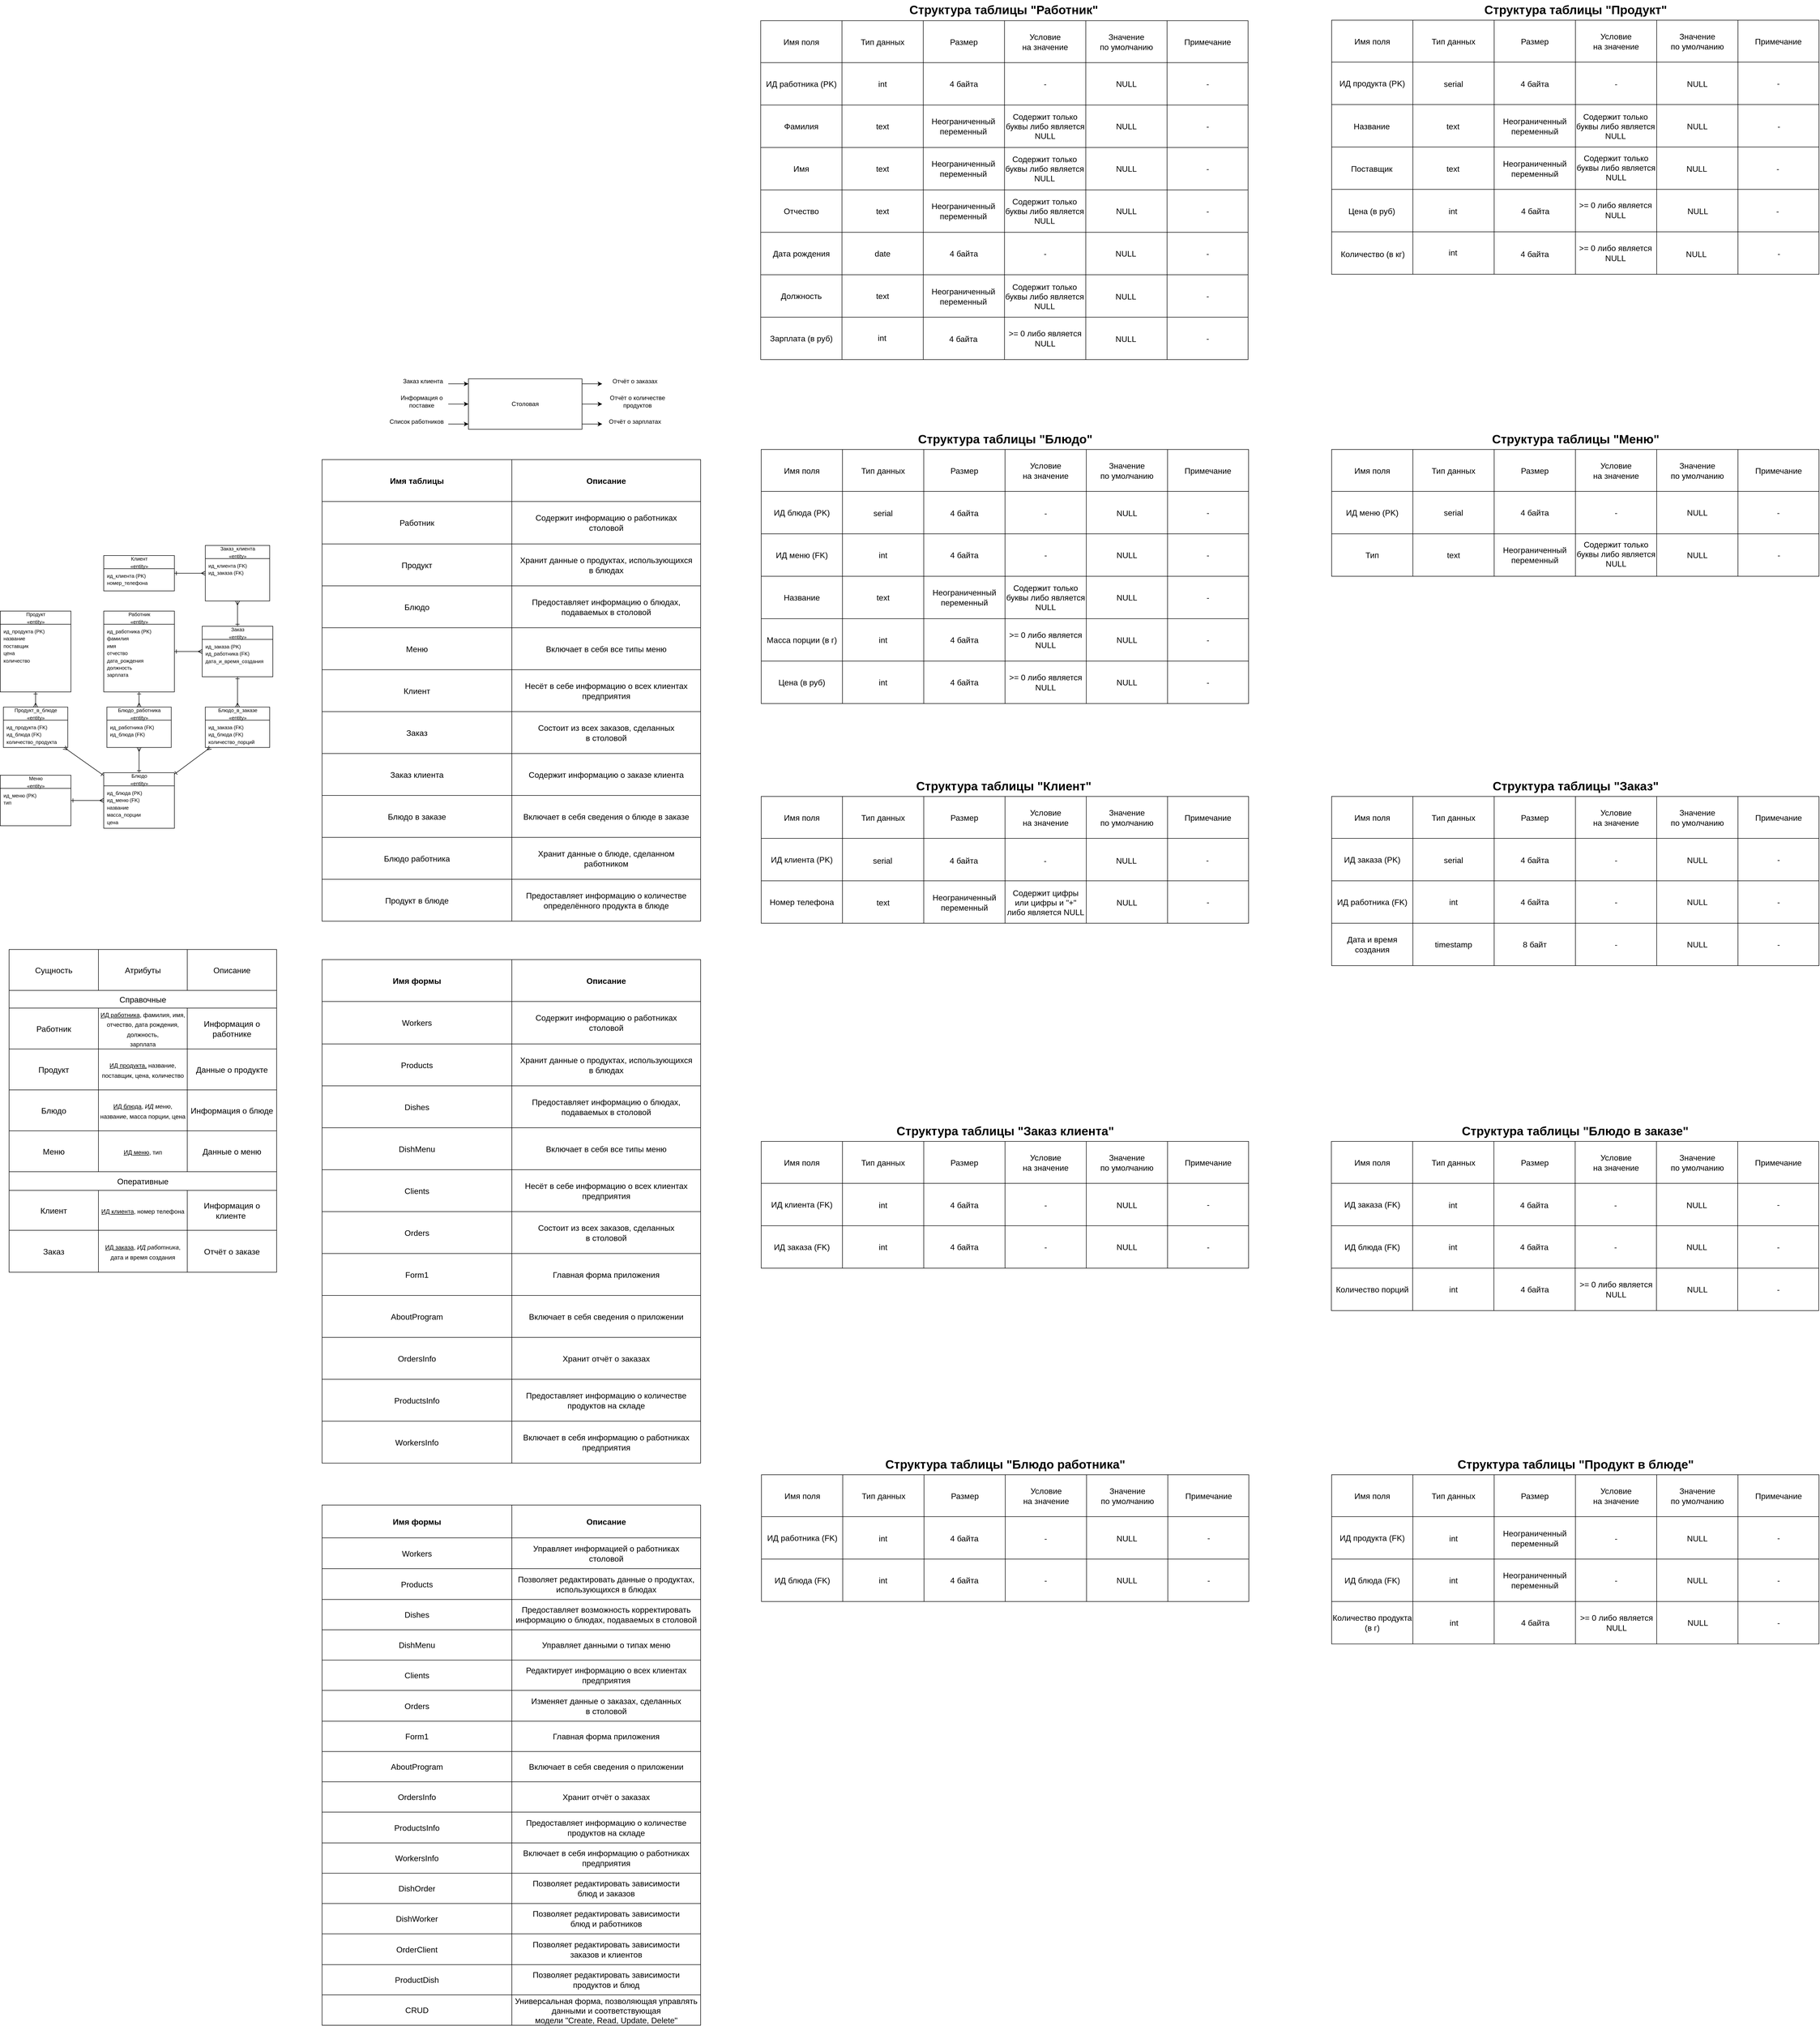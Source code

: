 <mxfile version="26.0.9">
  <diagram id="R2lEEEUBdFMjLlhIrx00" name="Page-1">
    <mxGraphModel dx="2600" dy="1048" grid="1" gridSize="10" guides="1" tooltips="1" connect="1" arrows="1" fold="1" page="1" pageScale="1" pageWidth="850" pageHeight="1100" math="0" shadow="0" extFonts="Permanent Marker^https://fonts.googleapis.com/css?family=Permanent+Marker">
      <root>
        <mxCell id="0" />
        <mxCell id="1" parent="0" />
        <mxCell id="R0VOThzgamwQJMxUTIob-5" value="&lt;span style=&quot;font-size: 10px;&quot;&gt;Клиент&lt;/span&gt;&lt;br&gt;&lt;div&gt;&lt;span style=&quot;color: light-dark(rgb(0, 0, 0), rgb(255, 255, 255)); font-size: 10px; background-color: transparent;&quot;&gt;«&lt;/span&gt;&lt;span style=&quot;font-size: 10px;&quot;&gt;entity»&lt;/span&gt;&lt;br&gt;&lt;/div&gt;" style="swimlane;fontStyle=0;childLayout=stackLayout;horizontal=1;startSize=26;fillColor=none;horizontalStack=0;resizeParent=1;resizeParentMax=0;resizeLast=0;collapsible=1;marginBottom=0;whiteSpace=wrap;html=1;" parent="1" vertex="1">
          <mxGeometry x="-582.5" y="1220" width="140" height="70" as="geometry" />
        </mxCell>
        <mxCell id="R0VOThzgamwQJMxUTIob-6" value="&lt;font style=&quot;font-size: 10px;&quot;&gt;ид_клиента (PK)&lt;/font&gt;&lt;div&gt;&lt;font style=&quot;font-size: 10px;&quot;&gt;номер_телефона&lt;/font&gt;&lt;/div&gt;" style="text;strokeColor=none;fillColor=none;align=left;verticalAlign=top;spacingLeft=4;spacingRight=4;overflow=hidden;rotatable=0;points=[[0,0.5],[1,0.5]];portConstraint=eastwest;whiteSpace=wrap;html=1;" parent="R0VOThzgamwQJMxUTIob-5" vertex="1">
          <mxGeometry y="26" width="140" height="44" as="geometry" />
        </mxCell>
        <mxCell id="R0VOThzgamwQJMxUTIob-7" value="&lt;font style=&quot;font-size: 10px;&quot;&gt;Работник&lt;br&gt;&lt;/font&gt;&lt;div&gt;&lt;font style=&quot;font-size: 10px;&quot;&gt;&lt;span style=&quot;background-color: transparent; color: light-dark(rgb(0, 0, 0), rgb(255, 255, 255));&quot;&gt;«&lt;/span&gt;entity»&lt;/font&gt;&lt;/div&gt;" style="swimlane;fontStyle=0;childLayout=stackLayout;horizontal=1;startSize=26;fillColor=none;horizontalStack=0;resizeParent=1;resizeParentMax=0;resizeLast=0;collapsible=1;marginBottom=0;whiteSpace=wrap;html=1;direction=east;rotation=0;" parent="1" vertex="1">
          <mxGeometry x="-582.5" y="1330" width="140" height="160" as="geometry">
            <mxRectangle x="-110" y="2880" width="90" height="40" as="alternateBounds" />
          </mxGeometry>
        </mxCell>
        <mxCell id="R0VOThzgamwQJMxUTIob-8" value="&lt;font style=&quot;font-size: 10px;&quot;&gt;ид_работника (PK)&lt;/font&gt;&lt;div&gt;&lt;span style=&quot;font-size: 10px;&quot;&gt;фамилия&lt;/span&gt;&lt;/div&gt;&lt;div&gt;&lt;span style=&quot;font-size: 10px;&quot;&gt;имя&lt;/span&gt;&lt;/div&gt;&lt;div&gt;&lt;span style=&quot;font-size: 10px;&quot;&gt;отчество&lt;br&gt;&lt;/span&gt;&lt;div&gt;&lt;font style=&quot;font-size: 10px;&quot;&gt;дата_рождения&lt;/font&gt;&lt;/div&gt;&lt;div&gt;&lt;font style=&quot;font-size: 10px;&quot;&gt;должность&lt;/font&gt;&lt;/div&gt;&lt;div&gt;&lt;font style=&quot;font-size: 10px;&quot;&gt;зарплата&lt;/font&gt;&lt;/div&gt;&lt;div&gt;&lt;font style=&quot;font-size: 10px;&quot;&gt;&lt;br&gt;&lt;/font&gt;&lt;/div&gt;&lt;/div&gt;" style="text;strokeColor=none;fillColor=none;align=left;verticalAlign=top;spacingLeft=4;spacingRight=4;overflow=hidden;rotatable=0;points=[[0,0.5],[1,0.5]];portConstraint=eastwest;whiteSpace=wrap;html=1;rotation=0;" parent="R0VOThzgamwQJMxUTIob-7" vertex="1">
          <mxGeometry y="26" width="140" height="134" as="geometry" />
        </mxCell>
        <mxCell id="R0VOThzgamwQJMxUTIob-11" value="&lt;span style=&quot;font-size: 10px;&quot;&gt;Заказ&lt;/span&gt;&lt;br&gt;&lt;div&gt;&lt;span style=&quot;color: light-dark(rgb(0, 0, 0), rgb(255, 255, 255)); font-size: 10px; background-color: transparent;&quot;&gt;«&lt;/span&gt;&lt;span style=&quot;font-size: 10px;&quot;&gt;entity»&lt;/span&gt;&lt;br&gt;&lt;/div&gt;" style="swimlane;fontStyle=0;childLayout=stackLayout;horizontal=1;startSize=26;fillColor=none;horizontalStack=0;resizeParent=1;resizeParentMax=0;resizeLast=0;collapsible=1;marginBottom=0;whiteSpace=wrap;html=1;" parent="1" vertex="1">
          <mxGeometry x="-387.5" y="1360" width="140" height="100" as="geometry" />
        </mxCell>
        <mxCell id="R0VOThzgamwQJMxUTIob-12" value="&lt;font style=&quot;font-size: 10px;&quot;&gt;ид_заказа (PK)&lt;/font&gt;&lt;div&gt;&lt;span style=&quot;font-size: 10px;&quot;&gt;ид_работника (FK)&lt;br&gt;&lt;/span&gt;&lt;div&gt;&lt;font style=&quot;font-size: 10px;&quot;&gt;дата_и_время_создания&lt;/font&gt;&lt;/div&gt;&lt;/div&gt;" style="text;strokeColor=none;fillColor=none;align=left;verticalAlign=top;spacingLeft=4;spacingRight=4;overflow=hidden;rotatable=0;points=[[0,0.5],[1,0.5]];portConstraint=eastwest;whiteSpace=wrap;html=1;" parent="R0VOThzgamwQJMxUTIob-11" vertex="1">
          <mxGeometry y="26" width="140" height="74" as="geometry" />
        </mxCell>
        <mxCell id="R0VOThzgamwQJMxUTIob-13" value="&lt;span style=&quot;font-size: 10px;&quot;&gt;Продукт&lt;/span&gt;&lt;br&gt;&lt;div&gt;&lt;span style=&quot;color: light-dark(rgb(0, 0, 0), rgb(255, 255, 255)); font-size: 10px; background-color: transparent;&quot;&gt;«&lt;/span&gt;&lt;span style=&quot;font-size: 10px;&quot;&gt;entity»&lt;/span&gt;&lt;br&gt;&lt;/div&gt;" style="swimlane;fontStyle=0;childLayout=stackLayout;horizontal=1;startSize=26;fillColor=none;horizontalStack=0;resizeParent=1;resizeParentMax=0;resizeLast=0;collapsible=1;marginBottom=0;whiteSpace=wrap;html=1;" parent="1" vertex="1">
          <mxGeometry x="-787.5" y="1330" width="140" height="160" as="geometry" />
        </mxCell>
        <mxCell id="R0VOThzgamwQJMxUTIob-14" value="&lt;font style=&quot;font-size: 10px;&quot;&gt;ид_продукта (PK)&lt;/font&gt;&lt;div&gt;&lt;div&gt;&lt;span style=&quot;font-size: 10px;&quot;&gt;название&lt;/span&gt;&lt;/div&gt;&lt;div&gt;&lt;span style=&quot;font-size: 10px;&quot;&gt;поставщик&lt;/span&gt;&lt;/div&gt;&lt;div&gt;&lt;font style=&quot;font-size: 10px;&quot;&gt;цена&lt;/font&gt;&lt;/div&gt;&lt;div&gt;&lt;font style=&quot;font-size: 10px;&quot;&gt;количество&lt;/font&gt;&lt;/div&gt;&lt;/div&gt;" style="text;strokeColor=none;fillColor=none;align=left;verticalAlign=top;spacingLeft=4;spacingRight=4;overflow=hidden;rotatable=0;points=[[0,0.5],[1,0.5]];portConstraint=eastwest;whiteSpace=wrap;html=1;" parent="R0VOThzgamwQJMxUTIob-13" vertex="1">
          <mxGeometry y="26" width="140" height="134" as="geometry" />
        </mxCell>
        <mxCell id="R0VOThzgamwQJMxUTIob-15" value="&lt;span style=&quot;font-size: 10px;&quot;&gt;Блюдо&lt;/span&gt;&lt;br&gt;&lt;div&gt;&lt;span style=&quot;color: light-dark(rgb(0, 0, 0), rgb(255, 255, 255)); font-size: 10px; background-color: transparent;&quot;&gt;«&lt;/span&gt;&lt;span style=&quot;font-size: 10px;&quot;&gt;entity»&lt;/span&gt;&lt;br&gt;&lt;/div&gt;" style="swimlane;fontStyle=0;childLayout=stackLayout;horizontal=1;startSize=26;fillColor=none;horizontalStack=0;resizeParent=1;resizeParentMax=0;resizeLast=0;collapsible=1;marginBottom=0;whiteSpace=wrap;html=1;" parent="1" vertex="1">
          <mxGeometry x="-582.5" y="1650" width="140" height="110" as="geometry" />
        </mxCell>
        <mxCell id="R0VOThzgamwQJMxUTIob-16" value="&lt;font style=&quot;font-size: 10px;&quot;&gt;ид_блюда (PK)&lt;/font&gt;&lt;div&gt;&lt;span style=&quot;font-size: 10px;&quot;&gt;ид_меню (FK)&lt;br&gt;&lt;/span&gt;&lt;div&gt;&lt;span style=&quot;font-size: 10px;&quot;&gt;название&lt;/span&gt;&lt;/div&gt;&lt;div&gt;&lt;span style=&quot;font-size: 10px;&quot;&gt;масса_порции&lt;/span&gt;&lt;/div&gt;&lt;div&gt;&lt;font style=&quot;font-size: 10px;&quot;&gt;цена&lt;/font&gt;&lt;/div&gt;&lt;/div&gt;" style="text;strokeColor=none;fillColor=none;align=left;verticalAlign=top;spacingLeft=4;spacingRight=4;overflow=hidden;rotatable=0;points=[[0,0.5],[1,0.5]];portConstraint=eastwest;whiteSpace=wrap;html=1;" parent="R0VOThzgamwQJMxUTIob-15" vertex="1">
          <mxGeometry y="26" width="140" height="84" as="geometry" />
        </mxCell>
        <mxCell id="R0VOThzgamwQJMxUTIob-17" value="&lt;span style=&quot;font-size: 10px;&quot;&gt;Меню&lt;/span&gt;&lt;br&gt;&lt;div&gt;&lt;span style=&quot;color: light-dark(rgb(0, 0, 0), rgb(255, 255, 255)); font-size: 10px; background-color: transparent;&quot;&gt;«&lt;/span&gt;&lt;span style=&quot;font-size: 10px;&quot;&gt;entity»&lt;/span&gt;&lt;br&gt;&lt;/div&gt;" style="swimlane;fontStyle=0;childLayout=stackLayout;horizontal=1;startSize=26;fillColor=none;horizontalStack=0;resizeParent=1;resizeParentMax=0;resizeLast=0;collapsible=1;marginBottom=0;whiteSpace=wrap;html=1;" parent="1" vertex="1">
          <mxGeometry x="-787.5" y="1655" width="140" height="100" as="geometry" />
        </mxCell>
        <mxCell id="R0VOThzgamwQJMxUTIob-18" value="&lt;font style=&quot;font-size: 10px;&quot;&gt;ид_меню (PK)&lt;/font&gt;&lt;div&gt;&lt;span style=&quot;font-size: 10px;&quot;&gt;тип&lt;/span&gt;&lt;/div&gt;&lt;div&gt;&lt;br&gt;&lt;/div&gt;" style="text;strokeColor=none;fillColor=none;align=left;verticalAlign=top;spacingLeft=4;spacingRight=4;overflow=hidden;rotatable=0;points=[[0,0.5],[1,0.5]];portConstraint=eastwest;whiteSpace=wrap;html=1;" parent="R0VOThzgamwQJMxUTIob-17" vertex="1">
          <mxGeometry y="26" width="140" height="74" as="geometry" />
        </mxCell>
        <mxCell id="R0VOThzgamwQJMxUTIob-19" value="" style="endArrow=ERmany;html=1;rounded=0;startArrow=ERone;startFill=0;endFill=0;" parent="1" source="R0VOThzgamwQJMxUTIob-7" target="R0VOThzgamwQJMxUTIob-11" edge="1">
          <mxGeometry relative="1" as="geometry">
            <mxPoint x="-557.5" y="1440" as="sourcePoint" />
            <mxPoint x="-397.5" y="1440" as="targetPoint" />
          </mxGeometry>
        </mxCell>
        <mxCell id="R0VOThzgamwQJMxUTIob-20" value="&lt;span style=&quot;font-size: 10px;&quot;&gt;Блюдо_работника&lt;/span&gt;&lt;br&gt;&lt;div&gt;&lt;span style=&quot;color: light-dark(rgb(0, 0, 0), rgb(255, 255, 255)); font-size: 10px; background-color: transparent;&quot;&gt;«&lt;/span&gt;&lt;span style=&quot;font-size: 10px;&quot;&gt;entity»&lt;/span&gt;&lt;br&gt;&lt;/div&gt;" style="swimlane;fontStyle=0;childLayout=stackLayout;horizontal=1;startSize=26;fillColor=none;horizontalStack=0;resizeParent=1;resizeParentMax=0;resizeLast=0;collapsible=1;marginBottom=0;whiteSpace=wrap;html=1;" parent="1" vertex="1">
          <mxGeometry x="-576.25" y="1520" width="127.5" height="80" as="geometry" />
        </mxCell>
        <mxCell id="R0VOThzgamwQJMxUTIob-21" value="&lt;font style=&quot;font-size: 10px;&quot;&gt;ид_работника (FK)&lt;/font&gt;&lt;div&gt;&lt;font style=&quot;font-size: 10px;&quot;&gt;ид_блюда (FK)&lt;/font&gt;&lt;/div&gt;" style="text;strokeColor=none;fillColor=none;align=left;verticalAlign=top;spacingLeft=4;spacingRight=4;overflow=hidden;rotatable=0;points=[[0,0.5],[1,0.5]];portConstraint=eastwest;whiteSpace=wrap;html=1;" parent="R0VOThzgamwQJMxUTIob-20" vertex="1">
          <mxGeometry y="26" width="127.5" height="54" as="geometry" />
        </mxCell>
        <mxCell id="R0VOThzgamwQJMxUTIob-22" value="" style="endArrow=ERmany;html=1;rounded=0;startArrow=ERone;startFill=0;endFill=0;" parent="1" source="R0VOThzgamwQJMxUTIob-7" target="R0VOThzgamwQJMxUTIob-20" edge="1">
          <mxGeometry relative="1" as="geometry">
            <mxPoint x="-487.5" y="1500" as="sourcePoint" />
            <mxPoint x="-410.5" y="1500" as="targetPoint" />
          </mxGeometry>
        </mxCell>
        <mxCell id="R0VOThzgamwQJMxUTIob-23" value="" style="endArrow=ERmany;html=1;rounded=0;startArrow=ERone;startFill=0;endFill=0;" parent="1" source="R0VOThzgamwQJMxUTIob-15" target="R0VOThzgamwQJMxUTIob-20" edge="1">
          <mxGeometry relative="1" as="geometry">
            <mxPoint x="-584.5" y="1480" as="sourcePoint" />
            <mxPoint x="-584.5" y="1540" as="targetPoint" />
          </mxGeometry>
        </mxCell>
        <mxCell id="R0VOThzgamwQJMxUTIob-25" value="&lt;span style=&quot;font-size: 10px;&quot;&gt;Заказ_клиента&lt;/span&gt;&lt;br&gt;&lt;div&gt;&lt;span style=&quot;color: light-dark(rgb(0, 0, 0), rgb(255, 255, 255)); font-size: 10px; background-color: transparent;&quot;&gt;«&lt;/span&gt;&lt;span style=&quot;font-size: 10px;&quot;&gt;entity»&lt;/span&gt;&lt;br&gt;&lt;/div&gt;" style="swimlane;fontStyle=0;childLayout=stackLayout;horizontal=1;startSize=26;fillColor=none;horizontalStack=0;resizeParent=1;resizeParentMax=0;resizeLast=0;collapsible=1;marginBottom=0;whiteSpace=wrap;html=1;" parent="1" vertex="1">
          <mxGeometry x="-381.25" y="1200" width="127.5" height="110" as="geometry" />
        </mxCell>
        <mxCell id="R0VOThzgamwQJMxUTIob-26" value="&lt;font style=&quot;font-size: 10px;&quot;&gt;ид_клиента (FK)&lt;/font&gt;&lt;div&gt;&lt;font style=&quot;font-size: 10px;&quot;&gt;ид_заказа (FK)&lt;/font&gt;&lt;/div&gt;" style="text;strokeColor=none;fillColor=none;align=left;verticalAlign=top;spacingLeft=4;spacingRight=4;overflow=hidden;rotatable=0;points=[[0,0.5],[1,0.5]];portConstraint=eastwest;whiteSpace=wrap;html=1;" parent="R0VOThzgamwQJMxUTIob-25" vertex="1">
          <mxGeometry y="26" width="127.5" height="84" as="geometry" />
        </mxCell>
        <mxCell id="R0VOThzgamwQJMxUTIob-27" value="" style="endArrow=ERmany;html=1;rounded=0;startArrow=ERone;startFill=0;endFill=0;" parent="1" source="R0VOThzgamwQJMxUTIob-5" target="R0VOThzgamwQJMxUTIob-25" edge="1">
          <mxGeometry relative="1" as="geometry">
            <mxPoint x="-512.5" y="780" as="sourcePoint" />
            <mxPoint x="-374.5" y="780" as="targetPoint" />
          </mxGeometry>
        </mxCell>
        <mxCell id="R0VOThzgamwQJMxUTIob-28" value="" style="endArrow=ERmany;html=1;rounded=0;startArrow=ERone;startFill=0;endFill=0;" parent="1" source="R0VOThzgamwQJMxUTIob-11" target="R0VOThzgamwQJMxUTIob-25" edge="1">
          <mxGeometry relative="1" as="geometry">
            <mxPoint x="-307.5" y="1130" as="sourcePoint" />
            <mxPoint x="-307.5" y="1200" as="targetPoint" />
          </mxGeometry>
        </mxCell>
        <mxCell id="R0VOThzgamwQJMxUTIob-32" value="&lt;span style=&quot;font-size: 10px;&quot;&gt;Блюдо_в_заказе&lt;/span&gt;&lt;br&gt;&lt;div&gt;&lt;span style=&quot;color: light-dark(rgb(0, 0, 0), rgb(255, 255, 255)); font-size: 10px; background-color: transparent;&quot;&gt;«&lt;/span&gt;&lt;span style=&quot;font-size: 10px;&quot;&gt;entity»&lt;/span&gt;&lt;br&gt;&lt;/div&gt;" style="swimlane;fontStyle=0;childLayout=stackLayout;horizontal=1;startSize=26;fillColor=none;horizontalStack=0;resizeParent=1;resizeParentMax=0;resizeLast=0;collapsible=1;marginBottom=0;whiteSpace=wrap;html=1;" parent="1" vertex="1">
          <mxGeometry x="-381.25" y="1520" width="127.5" height="80" as="geometry" />
        </mxCell>
        <mxCell id="R0VOThzgamwQJMxUTIob-33" value="&lt;font style=&quot;font-size: 10px;&quot;&gt;ид_заказа (FK)&lt;/font&gt;&lt;div&gt;&lt;font style=&quot;font-size: 10px;&quot;&gt;ид_блюда (FK)&lt;/font&gt;&lt;/div&gt;&lt;div&gt;&lt;font style=&quot;font-size: 10px;&quot;&gt;количество_порций&lt;/font&gt;&lt;/div&gt;" style="text;strokeColor=none;fillColor=none;align=left;verticalAlign=top;spacingLeft=4;spacingRight=4;overflow=hidden;rotatable=0;points=[[0,0.5],[1,0.5]];portConstraint=eastwest;whiteSpace=wrap;html=1;" parent="R0VOThzgamwQJMxUTIob-32" vertex="1">
          <mxGeometry y="26" width="127.5" height="54" as="geometry" />
        </mxCell>
        <mxCell id="R0VOThzgamwQJMxUTIob-34" value="" style="endArrow=ERmany;html=1;rounded=0;startArrow=ERone;startFill=0;endFill=0;" parent="1" source="R0VOThzgamwQJMxUTIob-11" target="R0VOThzgamwQJMxUTIob-32" edge="1">
          <mxGeometry relative="1" as="geometry">
            <mxPoint x="-584.5" y="1470" as="sourcePoint" />
            <mxPoint x="-584.5" y="1530" as="targetPoint" />
          </mxGeometry>
        </mxCell>
        <mxCell id="R0VOThzgamwQJMxUTIob-35" value="" style="endArrow=ERmany;html=1;rounded=0;startArrow=ERone;startFill=0;endFill=0;" parent="1" source="R0VOThzgamwQJMxUTIob-15" target="R0VOThzgamwQJMxUTIob-32" edge="1">
          <mxGeometry relative="1" as="geometry">
            <mxPoint x="-307.5" y="1470" as="sourcePoint" />
            <mxPoint x="-472.5" y="1620" as="targetPoint" />
          </mxGeometry>
        </mxCell>
        <mxCell id="R0VOThzgamwQJMxUTIob-36" value="" style="endArrow=ERmany;html=1;rounded=0;startArrow=ERone;startFill=0;endFill=0;" parent="1" source="R0VOThzgamwQJMxUTIob-17" target="R0VOThzgamwQJMxUTIob-15" edge="1">
          <mxGeometry relative="1" as="geometry">
            <mxPoint x="-742.5" y="1510" as="sourcePoint" />
            <mxPoint x="-687.5" y="1510" as="targetPoint" />
          </mxGeometry>
        </mxCell>
        <mxCell id="R0VOThzgamwQJMxUTIob-40" value="&lt;span style=&quot;font-size: 10px;&quot;&gt;Продукт_в_блюде&lt;/span&gt;&lt;br&gt;&lt;div&gt;&lt;span style=&quot;color: light-dark(rgb(0, 0, 0), rgb(255, 255, 255)); font-size: 10px; background-color: transparent;&quot;&gt;«&lt;/span&gt;&lt;span style=&quot;font-size: 10px;&quot;&gt;entity»&lt;/span&gt;&lt;br&gt;&lt;/div&gt;" style="swimlane;fontStyle=0;childLayout=stackLayout;horizontal=1;startSize=26;fillColor=none;horizontalStack=0;resizeParent=1;resizeParentMax=0;resizeLast=0;collapsible=1;marginBottom=0;whiteSpace=wrap;html=1;" parent="1" vertex="1">
          <mxGeometry x="-781.25" y="1520" width="127.5" height="80" as="geometry" />
        </mxCell>
        <mxCell id="R0VOThzgamwQJMxUTIob-41" value="&lt;font style=&quot;font-size: 10px;&quot;&gt;ид_продукта (FK)&lt;/font&gt;&lt;div&gt;&lt;font style=&quot;font-size: 10px;&quot;&gt;ид_блюда (FK)&lt;/font&gt;&lt;/div&gt;&lt;div&gt;&lt;span style=&quot;font-size: 10px;&quot;&gt;количество_продукта&lt;/span&gt;&lt;/div&gt;" style="text;strokeColor=none;fillColor=none;align=left;verticalAlign=top;spacingLeft=4;spacingRight=4;overflow=hidden;rotatable=0;points=[[0,0.5],[1,0.5]];portConstraint=eastwest;whiteSpace=wrap;html=1;" parent="R0VOThzgamwQJMxUTIob-40" vertex="1">
          <mxGeometry y="26" width="127.5" height="54" as="geometry" />
        </mxCell>
        <mxCell id="R0VOThzgamwQJMxUTIob-42" value="" style="endArrow=ERmany;html=1;rounded=0;startArrow=ERone;startFill=0;endFill=0;" parent="1" source="R0VOThzgamwQJMxUTIob-15" target="R0VOThzgamwQJMxUTIob-40" edge="1">
          <mxGeometry relative="1" as="geometry">
            <mxPoint x="-502.5" y="1670" as="sourcePoint" />
            <mxPoint x="-502.5" y="1610" as="targetPoint" />
          </mxGeometry>
        </mxCell>
        <mxCell id="R0VOThzgamwQJMxUTIob-43" value="" style="endArrow=ERmany;html=1;rounded=0;startArrow=ERone;startFill=0;endFill=0;" parent="1" source="R0VOThzgamwQJMxUTIob-13" target="R0VOThzgamwQJMxUTIob-40" edge="1">
          <mxGeometry relative="1" as="geometry">
            <mxPoint x="-717.5" y="1480" as="sourcePoint" />
            <mxPoint x="-652.5" y="1610" as="targetPoint" />
          </mxGeometry>
        </mxCell>
        <mxCell id="R0VOThzgamwQJMxUTIob-115" value="" style="shape=table;startSize=0;container=1;collapsible=0;childLayout=tableLayout;fontSize=16;" parent="1" vertex="1">
          <mxGeometry x="-770" y="2440" width="530" height="199" as="geometry" />
        </mxCell>
        <mxCell id="R0VOThzgamwQJMxUTIob-116" value="" style="shape=tableRow;horizontal=0;startSize=0;swimlaneHead=0;swimlaneBody=0;strokeColor=inherit;top=0;left=0;bottom=0;right=0;collapsible=0;dropTarget=0;fillColor=none;points=[[0,0.5],[1,0.5]];portConstraint=eastwest;fontSize=16;" parent="R0VOThzgamwQJMxUTIob-115" vertex="1">
          <mxGeometry width="530" height="37" as="geometry" />
        </mxCell>
        <mxCell id="R0VOThzgamwQJMxUTIob-117" value="Оперативные" style="shape=partialRectangle;html=1;whiteSpace=wrap;connectable=0;strokeColor=inherit;overflow=hidden;fillColor=none;top=0;left=0;bottom=0;right=0;pointerEvents=1;fontSize=16;rowspan=1;colspan=3;" parent="R0VOThzgamwQJMxUTIob-116" vertex="1">
          <mxGeometry width="530" height="37" as="geometry">
            <mxRectangle width="177" height="37" as="alternateBounds" />
          </mxGeometry>
        </mxCell>
        <mxCell id="R0VOThzgamwQJMxUTIob-118" value="" style="shape=partialRectangle;html=1;whiteSpace=wrap;connectable=0;strokeColor=inherit;overflow=hidden;fillColor=none;top=0;left=0;bottom=0;right=0;pointerEvents=1;fontSize=16;" parent="R0VOThzgamwQJMxUTIob-116" vertex="1" visible="0">
          <mxGeometry x="177" width="176" height="37" as="geometry">
            <mxRectangle width="176" height="37" as="alternateBounds" />
          </mxGeometry>
        </mxCell>
        <mxCell id="R0VOThzgamwQJMxUTIob-119" value="" style="shape=partialRectangle;html=1;whiteSpace=wrap;connectable=0;strokeColor=inherit;overflow=hidden;fillColor=none;top=0;left=0;bottom=0;right=0;pointerEvents=1;fontSize=16;" parent="R0VOThzgamwQJMxUTIob-116" vertex="1" visible="0">
          <mxGeometry x="353" width="177" height="37" as="geometry">
            <mxRectangle width="177" height="37" as="alternateBounds" />
          </mxGeometry>
        </mxCell>
        <mxCell id="R0VOThzgamwQJMxUTIob-132" style="shape=tableRow;horizontal=0;startSize=0;swimlaneHead=0;swimlaneBody=0;strokeColor=inherit;top=0;left=0;bottom=0;right=0;collapsible=0;dropTarget=0;fillColor=none;points=[[0,0.5],[1,0.5]];portConstraint=eastwest;fontSize=16;" parent="R0VOThzgamwQJMxUTIob-115" vertex="1">
          <mxGeometry y="37" width="530" height="79" as="geometry" />
        </mxCell>
        <mxCell id="R0VOThzgamwQJMxUTIob-133" value="Клиент" style="shape=partialRectangle;html=1;whiteSpace=wrap;connectable=0;strokeColor=inherit;overflow=hidden;fillColor=none;top=0;left=0;bottom=0;right=0;pointerEvents=1;fontSize=16;" parent="R0VOThzgamwQJMxUTIob-132" vertex="1">
          <mxGeometry width="177" height="79" as="geometry">
            <mxRectangle width="177" height="79" as="alternateBounds" />
          </mxGeometry>
        </mxCell>
        <mxCell id="R0VOThzgamwQJMxUTIob-134" value="&lt;font style=&quot;font-size: 12px;&quot;&gt;&lt;u&gt;ИД клиента&lt;/u&gt;, номер телефона&lt;/font&gt;" style="shape=partialRectangle;html=1;whiteSpace=wrap;connectable=0;strokeColor=inherit;overflow=hidden;fillColor=none;top=0;left=0;bottom=0;right=0;pointerEvents=1;fontSize=16;" parent="R0VOThzgamwQJMxUTIob-132" vertex="1">
          <mxGeometry x="177" width="176" height="79" as="geometry">
            <mxRectangle width="176" height="79" as="alternateBounds" />
          </mxGeometry>
        </mxCell>
        <mxCell id="R0VOThzgamwQJMxUTIob-135" value="Информация о клиенте&amp;nbsp;" style="shape=partialRectangle;html=1;whiteSpace=wrap;connectable=0;strokeColor=inherit;overflow=hidden;fillColor=none;top=0;left=0;bottom=0;right=0;pointerEvents=1;fontSize=16;" parent="R0VOThzgamwQJMxUTIob-132" vertex="1">
          <mxGeometry x="353" width="177" height="79" as="geometry">
            <mxRectangle width="177" height="79" as="alternateBounds" />
          </mxGeometry>
        </mxCell>
        <mxCell id="R0VOThzgamwQJMxUTIob-128" style="shape=tableRow;horizontal=0;startSize=0;swimlaneHead=0;swimlaneBody=0;strokeColor=inherit;top=0;left=0;bottom=0;right=0;collapsible=0;dropTarget=0;fillColor=none;points=[[0,0.5],[1,0.5]];portConstraint=eastwest;fontSize=16;" parent="R0VOThzgamwQJMxUTIob-115" vertex="1">
          <mxGeometry y="116" width="530" height="83" as="geometry" />
        </mxCell>
        <mxCell id="R0VOThzgamwQJMxUTIob-129" value="Заказ" style="shape=partialRectangle;html=1;whiteSpace=wrap;connectable=0;strokeColor=inherit;overflow=hidden;fillColor=none;top=0;left=0;bottom=0;right=0;pointerEvents=1;fontSize=16;" parent="R0VOThzgamwQJMxUTIob-128" vertex="1">
          <mxGeometry width="177" height="83" as="geometry">
            <mxRectangle width="177" height="83" as="alternateBounds" />
          </mxGeometry>
        </mxCell>
        <mxCell id="R0VOThzgamwQJMxUTIob-130" value="&lt;div style=&quot;&quot;&gt;&lt;div style=&quot;&quot;&gt;&lt;font style=&quot;font-size: 12px;&quot;&gt;&lt;u&gt;ИД заказа&lt;/u&gt;, &lt;i&gt;ИД работника&lt;/i&gt;, дата и время создания&lt;/font&gt;&lt;/div&gt;&lt;/div&gt;" style="shape=partialRectangle;html=1;whiteSpace=wrap;connectable=0;strokeColor=inherit;overflow=hidden;fillColor=none;top=0;left=0;bottom=0;right=0;pointerEvents=1;fontSize=16;align=center;" parent="R0VOThzgamwQJMxUTIob-128" vertex="1">
          <mxGeometry x="177" width="176" height="83" as="geometry">
            <mxRectangle width="176" height="83" as="alternateBounds" />
          </mxGeometry>
        </mxCell>
        <mxCell id="R0VOThzgamwQJMxUTIob-131" value="Отчёт о заказе" style="shape=partialRectangle;html=1;whiteSpace=wrap;connectable=0;strokeColor=inherit;overflow=hidden;fillColor=none;top=0;left=0;bottom=0;right=0;pointerEvents=1;fontSize=16;" parent="R0VOThzgamwQJMxUTIob-128" vertex="1">
          <mxGeometry x="353" width="177" height="83" as="geometry">
            <mxRectangle width="177" height="83" as="alternateBounds" />
          </mxGeometry>
        </mxCell>
        <mxCell id="R0VOThzgamwQJMxUTIob-82" value="" style="shape=table;startSize=0;container=1;collapsible=0;childLayout=tableLayout;fontSize=16;" parent="1" vertex="1">
          <mxGeometry x="-770" y="2000" width="530" height="440" as="geometry" />
        </mxCell>
        <mxCell id="R0VOThzgamwQJMxUTIob-87" value="" style="shape=tableRow;horizontal=0;startSize=0;swimlaneHead=0;swimlaneBody=0;strokeColor=inherit;top=0;left=0;bottom=0;right=0;collapsible=0;dropTarget=0;fillColor=none;points=[[0,0.5],[1,0.5]];portConstraint=eastwest;fontSize=16;" parent="R0VOThzgamwQJMxUTIob-82" vertex="1">
          <mxGeometry width="530" height="81" as="geometry" />
        </mxCell>
        <mxCell id="R0VOThzgamwQJMxUTIob-88" value="Сущность" style="shape=partialRectangle;html=1;whiteSpace=wrap;connectable=0;strokeColor=inherit;overflow=hidden;fillColor=none;top=0;left=0;bottom=0;right=0;pointerEvents=1;fontSize=16;" parent="R0VOThzgamwQJMxUTIob-87" vertex="1">
          <mxGeometry width="177" height="81" as="geometry">
            <mxRectangle width="177" height="81" as="alternateBounds" />
          </mxGeometry>
        </mxCell>
        <mxCell id="R0VOThzgamwQJMxUTIob-89" value="Атрибуты" style="shape=partialRectangle;html=1;whiteSpace=wrap;connectable=0;strokeColor=inherit;overflow=hidden;fillColor=none;top=0;left=0;bottom=0;right=0;pointerEvents=1;fontSize=16;" parent="R0VOThzgamwQJMxUTIob-87" vertex="1">
          <mxGeometry x="177" width="176" height="81" as="geometry">
            <mxRectangle width="176" height="81" as="alternateBounds" />
          </mxGeometry>
        </mxCell>
        <mxCell id="R0VOThzgamwQJMxUTIob-90" value="Описание" style="shape=partialRectangle;html=1;whiteSpace=wrap;connectable=0;strokeColor=inherit;overflow=hidden;fillColor=none;top=0;left=0;bottom=0;right=0;pointerEvents=1;fontSize=16;" parent="R0VOThzgamwQJMxUTIob-87" vertex="1">
          <mxGeometry x="353" width="177" height="81" as="geometry">
            <mxRectangle width="177" height="81" as="alternateBounds" />
          </mxGeometry>
        </mxCell>
        <mxCell id="R0VOThzgamwQJMxUTIob-95" style="shape=tableRow;horizontal=0;startSize=0;swimlaneHead=0;swimlaneBody=0;strokeColor=inherit;top=0;left=0;bottom=0;right=0;collapsible=0;dropTarget=0;fillColor=none;points=[[0,0.5],[1,0.5]];portConstraint=eastwest;fontSize=16;" parent="R0VOThzgamwQJMxUTIob-82" vertex="1">
          <mxGeometry y="81" width="530" height="35" as="geometry" />
        </mxCell>
        <mxCell id="R0VOThzgamwQJMxUTIob-96" value="Справочные" style="shape=partialRectangle;html=1;whiteSpace=wrap;connectable=0;strokeColor=inherit;overflow=hidden;fillColor=none;top=0;left=0;bottom=0;right=0;pointerEvents=1;fontSize=16;rowspan=1;colspan=3;" parent="R0VOThzgamwQJMxUTIob-95" vertex="1">
          <mxGeometry width="530" height="35" as="geometry">
            <mxRectangle width="177" height="35" as="alternateBounds" />
          </mxGeometry>
        </mxCell>
        <mxCell id="R0VOThzgamwQJMxUTIob-97" style="shape=partialRectangle;html=1;whiteSpace=wrap;connectable=0;strokeColor=inherit;overflow=hidden;fillColor=none;top=0;left=0;bottom=0;right=0;pointerEvents=1;fontSize=16;" parent="R0VOThzgamwQJMxUTIob-95" vertex="1" visible="0">
          <mxGeometry x="177" width="176" height="35" as="geometry">
            <mxRectangle width="176" height="35" as="alternateBounds" />
          </mxGeometry>
        </mxCell>
        <mxCell id="R0VOThzgamwQJMxUTIob-98" style="shape=partialRectangle;html=1;whiteSpace=wrap;connectable=0;strokeColor=inherit;overflow=hidden;fillColor=none;top=0;left=0;bottom=0;right=0;pointerEvents=1;fontSize=16;" parent="R0VOThzgamwQJMxUTIob-95" vertex="1" visible="0">
          <mxGeometry x="353" width="177" height="35" as="geometry">
            <mxRectangle width="177" height="35" as="alternateBounds" />
          </mxGeometry>
        </mxCell>
        <mxCell id="R0VOThzgamwQJMxUTIob-99" style="shape=tableRow;horizontal=0;startSize=0;swimlaneHead=0;swimlaneBody=0;strokeColor=inherit;top=0;left=0;bottom=0;right=0;collapsible=0;dropTarget=0;fillColor=none;points=[[0,0.5],[1,0.5]];portConstraint=eastwest;fontSize=16;" parent="R0VOThzgamwQJMxUTIob-82" vertex="1">
          <mxGeometry y="116" width="530" height="81" as="geometry" />
        </mxCell>
        <mxCell id="R0VOThzgamwQJMxUTIob-100" value="Работник" style="shape=partialRectangle;html=1;whiteSpace=wrap;connectable=0;strokeColor=inherit;overflow=hidden;fillColor=none;top=0;left=0;bottom=0;right=0;pointerEvents=1;fontSize=16;" parent="R0VOThzgamwQJMxUTIob-99" vertex="1">
          <mxGeometry width="177" height="81" as="geometry">
            <mxRectangle width="177" height="81" as="alternateBounds" />
          </mxGeometry>
        </mxCell>
        <mxCell id="R0VOThzgamwQJMxUTIob-101" value="&lt;font style=&quot;font-size: 12px;&quot;&gt;&lt;u style=&quot;&quot;&gt;ИД работника&lt;/u&gt;, фамилия, имя, отчество, дата рождения, должность,&lt;/font&gt;&lt;div&gt;&lt;font style=&quot;font-size: 12px;&quot;&gt;зарплата&lt;/font&gt;&lt;/div&gt;" style="shape=partialRectangle;html=1;whiteSpace=wrap;connectable=0;strokeColor=inherit;overflow=hidden;fillColor=none;top=0;left=0;bottom=0;right=0;pointerEvents=1;fontSize=16;" parent="R0VOThzgamwQJMxUTIob-99" vertex="1">
          <mxGeometry x="177" width="176" height="81" as="geometry">
            <mxRectangle width="176" height="81" as="alternateBounds" />
          </mxGeometry>
        </mxCell>
        <mxCell id="R0VOThzgamwQJMxUTIob-102" value="Информация о работнике" style="shape=partialRectangle;html=1;whiteSpace=wrap;connectable=0;strokeColor=inherit;overflow=hidden;fillColor=none;top=0;left=0;bottom=0;right=0;pointerEvents=1;fontSize=16;" parent="R0VOThzgamwQJMxUTIob-99" vertex="1">
          <mxGeometry x="353" width="177" height="81" as="geometry">
            <mxRectangle width="177" height="81" as="alternateBounds" />
          </mxGeometry>
        </mxCell>
        <mxCell id="R0VOThzgamwQJMxUTIob-136" style="shape=tableRow;horizontal=0;startSize=0;swimlaneHead=0;swimlaneBody=0;strokeColor=inherit;top=0;left=0;bottom=0;right=0;collapsible=0;dropTarget=0;fillColor=none;points=[[0,0.5],[1,0.5]];portConstraint=eastwest;fontSize=16;" parent="R0VOThzgamwQJMxUTIob-82" vertex="1">
          <mxGeometry y="197" width="530" height="81" as="geometry" />
        </mxCell>
        <mxCell id="R0VOThzgamwQJMxUTIob-137" value="&lt;div&gt;Продукт&lt;/div&gt;" style="shape=partialRectangle;html=1;whiteSpace=wrap;connectable=0;strokeColor=inherit;overflow=hidden;fillColor=none;top=0;left=0;bottom=0;right=0;pointerEvents=1;fontSize=16;" parent="R0VOThzgamwQJMxUTIob-136" vertex="1">
          <mxGeometry width="177" height="81" as="geometry">
            <mxRectangle width="177" height="81" as="alternateBounds" />
          </mxGeometry>
        </mxCell>
        <mxCell id="R0VOThzgamwQJMxUTIob-138" value="&lt;font style=&quot;font-size: 12px;&quot;&gt;&lt;u style=&quot;&quot;&gt;ИД продукта,&lt;/u&gt;&amp;nbsp;название, поставщик, цена, количество&lt;/font&gt;" style="shape=partialRectangle;html=1;whiteSpace=wrap;connectable=0;strokeColor=inherit;overflow=hidden;fillColor=none;top=0;left=0;bottom=0;right=0;pointerEvents=1;fontSize=16;" parent="R0VOThzgamwQJMxUTIob-136" vertex="1">
          <mxGeometry x="177" width="176" height="81" as="geometry">
            <mxRectangle width="176" height="81" as="alternateBounds" />
          </mxGeometry>
        </mxCell>
        <mxCell id="R0VOThzgamwQJMxUTIob-139" value="Данные о продукте" style="shape=partialRectangle;html=1;whiteSpace=wrap;connectable=0;strokeColor=inherit;overflow=hidden;fillColor=none;top=0;left=0;bottom=0;right=0;pointerEvents=1;fontSize=16;" parent="R0VOThzgamwQJMxUTIob-136" vertex="1">
          <mxGeometry x="353" width="177" height="81" as="geometry">
            <mxRectangle width="177" height="81" as="alternateBounds" />
          </mxGeometry>
        </mxCell>
        <mxCell id="R0VOThzgamwQJMxUTIob-148" style="shape=tableRow;horizontal=0;startSize=0;swimlaneHead=0;swimlaneBody=0;strokeColor=inherit;top=0;left=0;bottom=0;right=0;collapsible=0;dropTarget=0;fillColor=none;points=[[0,0.5],[1,0.5]];portConstraint=eastwest;fontSize=16;" parent="R0VOThzgamwQJMxUTIob-82" vertex="1">
          <mxGeometry y="278" width="530" height="81" as="geometry" />
        </mxCell>
        <mxCell id="R0VOThzgamwQJMxUTIob-149" value="Блюдо" style="shape=partialRectangle;html=1;whiteSpace=wrap;connectable=0;strokeColor=inherit;overflow=hidden;fillColor=none;top=0;left=0;bottom=0;right=0;pointerEvents=1;fontSize=16;" parent="R0VOThzgamwQJMxUTIob-148" vertex="1">
          <mxGeometry width="177" height="81" as="geometry">
            <mxRectangle width="177" height="81" as="alternateBounds" />
          </mxGeometry>
        </mxCell>
        <mxCell id="R0VOThzgamwQJMxUTIob-150" value="&lt;font style=&quot;font-size: 12px;&quot;&gt;&lt;u&gt;ИД блюда&lt;/u&gt;, &lt;i&gt;ИД меню&lt;/i&gt;, название, масса порции, цена&lt;/font&gt;" style="shape=partialRectangle;html=1;whiteSpace=wrap;connectable=0;strokeColor=inherit;overflow=hidden;fillColor=none;top=0;left=0;bottom=0;right=0;pointerEvents=1;fontSize=16;" parent="R0VOThzgamwQJMxUTIob-148" vertex="1">
          <mxGeometry x="177" width="176" height="81" as="geometry">
            <mxRectangle width="176" height="81" as="alternateBounds" />
          </mxGeometry>
        </mxCell>
        <mxCell id="R0VOThzgamwQJMxUTIob-151" value="Информация о блюде" style="shape=partialRectangle;html=1;whiteSpace=wrap;connectable=0;strokeColor=inherit;overflow=hidden;fillColor=none;top=0;left=0;bottom=0;right=0;pointerEvents=1;fontSize=16;" parent="R0VOThzgamwQJMxUTIob-148" vertex="1">
          <mxGeometry x="353" width="177" height="81" as="geometry">
            <mxRectangle width="177" height="81" as="alternateBounds" />
          </mxGeometry>
        </mxCell>
        <mxCell id="R0VOThzgamwQJMxUTIob-152" style="shape=tableRow;horizontal=0;startSize=0;swimlaneHead=0;swimlaneBody=0;strokeColor=inherit;top=0;left=0;bottom=0;right=0;collapsible=0;dropTarget=0;fillColor=none;points=[[0,0.5],[1,0.5]];portConstraint=eastwest;fontSize=16;" parent="R0VOThzgamwQJMxUTIob-82" vertex="1">
          <mxGeometry y="359" width="530" height="81" as="geometry" />
        </mxCell>
        <mxCell id="R0VOThzgamwQJMxUTIob-153" value="Меню" style="shape=partialRectangle;html=1;whiteSpace=wrap;connectable=0;strokeColor=inherit;overflow=hidden;fillColor=none;top=0;left=0;bottom=0;right=0;pointerEvents=1;fontSize=16;" parent="R0VOThzgamwQJMxUTIob-152" vertex="1">
          <mxGeometry width="177" height="81" as="geometry">
            <mxRectangle width="177" height="81" as="alternateBounds" />
          </mxGeometry>
        </mxCell>
        <mxCell id="R0VOThzgamwQJMxUTIob-154" value="&lt;font style=&quot;font-size: 12px;&quot;&gt;&lt;u style=&quot;&quot;&gt;ИД меню&lt;/u&gt;, тип&lt;/font&gt;" style="shape=partialRectangle;html=1;whiteSpace=wrap;connectable=0;strokeColor=inherit;overflow=hidden;fillColor=none;top=0;left=0;bottom=0;right=0;pointerEvents=1;fontSize=16;" parent="R0VOThzgamwQJMxUTIob-152" vertex="1">
          <mxGeometry x="177" width="176" height="81" as="geometry">
            <mxRectangle width="176" height="81" as="alternateBounds" />
          </mxGeometry>
        </mxCell>
        <mxCell id="R0VOThzgamwQJMxUTIob-155" value="Данные о меню" style="shape=partialRectangle;html=1;whiteSpace=wrap;connectable=0;strokeColor=inherit;overflow=hidden;fillColor=none;top=0;left=0;bottom=0;right=0;pointerEvents=1;fontSize=16;" parent="R0VOThzgamwQJMxUTIob-152" vertex="1">
          <mxGeometry x="353" width="177" height="81" as="geometry">
            <mxRectangle width="177" height="81" as="alternateBounds" />
          </mxGeometry>
        </mxCell>
        <mxCell id="qq5WtH1mOHMf4bRB8T35-1" value="" style="shape=table;startSize=0;container=1;collapsible=0;childLayout=tableLayout;fontSize=16;" parent="1" vertex="1">
          <mxGeometry x="719" y="161" width="965.5" height="671" as="geometry" />
        </mxCell>
        <mxCell id="qq5WtH1mOHMf4bRB8T35-2" value="" style="shape=tableRow;horizontal=0;startSize=0;swimlaneHead=0;swimlaneBody=0;strokeColor=inherit;top=0;left=0;bottom=0;right=0;collapsible=0;dropTarget=0;fillColor=none;points=[[0,0.5],[1,0.5]];portConstraint=eastwest;fontSize=16;" parent="qq5WtH1mOHMf4bRB8T35-1" vertex="1">
          <mxGeometry width="965.5" height="83" as="geometry" />
        </mxCell>
        <mxCell id="qq5WtH1mOHMf4bRB8T35-3" value="Имя поля" style="shape=partialRectangle;html=1;whiteSpace=wrap;connectable=0;strokeColor=inherit;overflow=hidden;fillColor=none;top=0;left=0;bottom=0;right=0;pointerEvents=1;fontSize=16;" parent="qq5WtH1mOHMf4bRB8T35-2" vertex="1">
          <mxGeometry width="161" height="83" as="geometry">
            <mxRectangle width="161" height="83" as="alternateBounds" />
          </mxGeometry>
        </mxCell>
        <mxCell id="qq5WtH1mOHMf4bRB8T35-4" value="Тип данных" style="shape=partialRectangle;html=1;whiteSpace=wrap;connectable=0;strokeColor=inherit;overflow=hidden;fillColor=none;top=0;left=0;bottom=0;right=0;pointerEvents=1;fontSize=16;" parent="qq5WtH1mOHMf4bRB8T35-2" vertex="1">
          <mxGeometry x="161" width="161" height="83" as="geometry">
            <mxRectangle width="161" height="83" as="alternateBounds" />
          </mxGeometry>
        </mxCell>
        <mxCell id="qq5WtH1mOHMf4bRB8T35-5" value="Размер" style="shape=partialRectangle;html=1;whiteSpace=wrap;connectable=0;strokeColor=inherit;overflow=hidden;fillColor=none;top=0;left=0;bottom=0;right=0;pointerEvents=1;fontSize=16;" parent="qq5WtH1mOHMf4bRB8T35-2" vertex="1">
          <mxGeometry x="322" width="161" height="83" as="geometry">
            <mxRectangle width="161" height="83" as="alternateBounds" />
          </mxGeometry>
        </mxCell>
        <mxCell id="qq5WtH1mOHMf4bRB8T35-20" value="Условие&lt;div&gt;на значение&lt;/div&gt;" style="shape=partialRectangle;html=1;whiteSpace=wrap;connectable=0;strokeColor=inherit;overflow=hidden;fillColor=none;top=0;left=0;bottom=0;right=0;pointerEvents=1;fontSize=16;" parent="qq5WtH1mOHMf4bRB8T35-2" vertex="1">
          <mxGeometry x="483" width="161" height="83" as="geometry">
            <mxRectangle width="161" height="83" as="alternateBounds" />
          </mxGeometry>
        </mxCell>
        <mxCell id="qq5WtH1mOHMf4bRB8T35-17" value="Значение&lt;div&gt;по умолчанию&lt;/div&gt;" style="shape=partialRectangle;html=1;whiteSpace=wrap;connectable=0;strokeColor=inherit;overflow=hidden;fillColor=none;top=0;left=0;bottom=0;right=0;pointerEvents=1;fontSize=16;" parent="qq5WtH1mOHMf4bRB8T35-2" vertex="1">
          <mxGeometry x="644" width="161" height="83" as="geometry">
            <mxRectangle width="161" height="83" as="alternateBounds" />
          </mxGeometry>
        </mxCell>
        <mxCell id="qq5WtH1mOHMf4bRB8T35-14" value="Примечание" style="shape=partialRectangle;html=1;whiteSpace=wrap;connectable=0;strokeColor=inherit;overflow=hidden;fillColor=none;top=0;left=0;bottom=0;right=0;pointerEvents=1;fontSize=16;" parent="qq5WtH1mOHMf4bRB8T35-2" vertex="1">
          <mxGeometry x="805" width="161" height="83" as="geometry">
            <mxRectangle width="161" height="83" as="alternateBounds" />
          </mxGeometry>
        </mxCell>
        <mxCell id="qq5WtH1mOHMf4bRB8T35-6" value="" style="shape=tableRow;horizontal=0;startSize=0;swimlaneHead=0;swimlaneBody=0;strokeColor=inherit;top=0;left=0;bottom=0;right=0;collapsible=0;dropTarget=0;fillColor=none;points=[[0,0.5],[1,0.5]];portConstraint=eastwest;fontSize=16;" parent="qq5WtH1mOHMf4bRB8T35-1" vertex="1">
          <mxGeometry y="83" width="965.5" height="84" as="geometry" />
        </mxCell>
        <mxCell id="qq5WtH1mOHMf4bRB8T35-7" value="ИД работника (PK)" style="shape=partialRectangle;html=1;whiteSpace=wrap;connectable=0;strokeColor=inherit;overflow=hidden;fillColor=none;top=0;left=0;bottom=0;right=0;pointerEvents=1;fontSize=16;" parent="qq5WtH1mOHMf4bRB8T35-6" vertex="1">
          <mxGeometry width="161" height="84" as="geometry">
            <mxRectangle width="161" height="84" as="alternateBounds" />
          </mxGeometry>
        </mxCell>
        <mxCell id="qq5WtH1mOHMf4bRB8T35-8" value="int" style="shape=partialRectangle;html=1;whiteSpace=wrap;connectable=0;strokeColor=inherit;overflow=hidden;fillColor=none;top=0;left=0;bottom=0;right=0;pointerEvents=1;fontSize=16;" parent="qq5WtH1mOHMf4bRB8T35-6" vertex="1">
          <mxGeometry x="161" width="161" height="84" as="geometry">
            <mxRectangle width="161" height="84" as="alternateBounds" />
          </mxGeometry>
        </mxCell>
        <mxCell id="qq5WtH1mOHMf4bRB8T35-9" value="4 байта" style="shape=partialRectangle;html=1;whiteSpace=wrap;connectable=0;strokeColor=inherit;overflow=hidden;fillColor=none;top=0;left=0;bottom=0;right=0;pointerEvents=1;fontSize=16;" parent="qq5WtH1mOHMf4bRB8T35-6" vertex="1">
          <mxGeometry x="322" width="161" height="84" as="geometry">
            <mxRectangle width="161" height="84" as="alternateBounds" />
          </mxGeometry>
        </mxCell>
        <mxCell id="qq5WtH1mOHMf4bRB8T35-21" value="&lt;font&gt;-&lt;/font&gt;" style="shape=partialRectangle;html=1;whiteSpace=wrap;connectable=0;strokeColor=inherit;overflow=hidden;fillColor=none;top=0;left=0;bottom=0;right=0;pointerEvents=1;fontSize=16;" parent="qq5WtH1mOHMf4bRB8T35-6" vertex="1">
          <mxGeometry x="483" width="161" height="84" as="geometry">
            <mxRectangle width="161" height="84" as="alternateBounds" />
          </mxGeometry>
        </mxCell>
        <mxCell id="qq5WtH1mOHMf4bRB8T35-18" value="NULL" style="shape=partialRectangle;html=1;whiteSpace=wrap;connectable=0;strokeColor=inherit;overflow=hidden;fillColor=none;top=0;left=0;bottom=0;right=0;pointerEvents=1;fontSize=16;" parent="qq5WtH1mOHMf4bRB8T35-6" vertex="1">
          <mxGeometry x="644" width="161" height="84" as="geometry">
            <mxRectangle width="161" height="84" as="alternateBounds" />
          </mxGeometry>
        </mxCell>
        <mxCell id="qq5WtH1mOHMf4bRB8T35-15" value="-" style="shape=partialRectangle;html=1;whiteSpace=wrap;connectable=0;strokeColor=inherit;overflow=hidden;fillColor=none;top=0;left=0;bottom=0;right=0;pointerEvents=1;fontSize=16;" parent="qq5WtH1mOHMf4bRB8T35-6" vertex="1">
          <mxGeometry x="805" width="161" height="84" as="geometry">
            <mxRectangle width="161" height="84" as="alternateBounds" />
          </mxGeometry>
        </mxCell>
        <mxCell id="qq5WtH1mOHMf4bRB8T35-23" style="shape=tableRow;horizontal=0;startSize=0;swimlaneHead=0;swimlaneBody=0;strokeColor=inherit;top=0;left=0;bottom=0;right=0;collapsible=0;dropTarget=0;fillColor=none;points=[[0,0.5],[1,0.5]];portConstraint=eastwest;fontSize=16;" parent="qq5WtH1mOHMf4bRB8T35-1" vertex="1">
          <mxGeometry y="167" width="965.5" height="84" as="geometry" />
        </mxCell>
        <mxCell id="qq5WtH1mOHMf4bRB8T35-24" value="Фамилия" style="shape=partialRectangle;html=1;whiteSpace=wrap;connectable=0;strokeColor=inherit;overflow=hidden;fillColor=none;top=0;left=0;bottom=0;right=0;pointerEvents=1;fontSize=16;" parent="qq5WtH1mOHMf4bRB8T35-23" vertex="1">
          <mxGeometry width="161" height="84" as="geometry">
            <mxRectangle width="161" height="84" as="alternateBounds" />
          </mxGeometry>
        </mxCell>
        <mxCell id="qq5WtH1mOHMf4bRB8T35-25" value="text" style="shape=partialRectangle;html=1;whiteSpace=wrap;connectable=0;strokeColor=inherit;overflow=hidden;fillColor=none;top=0;left=0;bottom=0;right=0;pointerEvents=1;fontSize=16;" parent="qq5WtH1mOHMf4bRB8T35-23" vertex="1">
          <mxGeometry x="161" width="161" height="84" as="geometry">
            <mxRectangle width="161" height="84" as="alternateBounds" />
          </mxGeometry>
        </mxCell>
        <mxCell id="qq5WtH1mOHMf4bRB8T35-26" style="shape=partialRectangle;html=1;whiteSpace=wrap;connectable=0;strokeColor=inherit;overflow=hidden;fillColor=none;top=0;left=0;bottom=0;right=0;pointerEvents=1;fontSize=16;" parent="qq5WtH1mOHMf4bRB8T35-23" vertex="1">
          <mxGeometry x="322" width="161" height="84" as="geometry">
            <mxRectangle width="161" height="84" as="alternateBounds" />
          </mxGeometry>
        </mxCell>
        <mxCell id="qq5WtH1mOHMf4bRB8T35-27" value="Содержит только буквы либо является NULL" style="shape=partialRectangle;html=1;whiteSpace=wrap;connectable=0;strokeColor=inherit;overflow=hidden;fillColor=none;top=0;left=0;bottom=0;right=0;pointerEvents=1;fontSize=16;" parent="qq5WtH1mOHMf4bRB8T35-23" vertex="1">
          <mxGeometry x="483" width="161" height="84" as="geometry">
            <mxRectangle width="161" height="84" as="alternateBounds" />
          </mxGeometry>
        </mxCell>
        <mxCell id="qq5WtH1mOHMf4bRB8T35-28" value="NULL" style="shape=partialRectangle;html=1;whiteSpace=wrap;connectable=0;strokeColor=inherit;overflow=hidden;fillColor=none;top=0;left=0;bottom=0;right=0;pointerEvents=1;fontSize=16;" parent="qq5WtH1mOHMf4bRB8T35-23" vertex="1">
          <mxGeometry x="644" width="161" height="84" as="geometry">
            <mxRectangle width="161" height="84" as="alternateBounds" />
          </mxGeometry>
        </mxCell>
        <mxCell id="qq5WtH1mOHMf4bRB8T35-29" value="-" style="shape=partialRectangle;html=1;whiteSpace=wrap;connectable=0;strokeColor=inherit;overflow=hidden;fillColor=none;top=0;left=0;bottom=0;right=0;pointerEvents=1;fontSize=16;" parent="qq5WtH1mOHMf4bRB8T35-23" vertex="1">
          <mxGeometry x="805" width="161" height="84" as="geometry">
            <mxRectangle width="161" height="84" as="alternateBounds" />
          </mxGeometry>
        </mxCell>
        <mxCell id="qq5WtH1mOHMf4bRB8T35-30" style="shape=tableRow;horizontal=0;startSize=0;swimlaneHead=0;swimlaneBody=0;strokeColor=inherit;top=0;left=0;bottom=0;right=0;collapsible=0;dropTarget=0;fillColor=none;points=[[0,0.5],[1,0.5]];portConstraint=eastwest;fontSize=16;" parent="qq5WtH1mOHMf4bRB8T35-1" vertex="1">
          <mxGeometry y="251" width="965.5" height="84" as="geometry" />
        </mxCell>
        <mxCell id="qq5WtH1mOHMf4bRB8T35-31" value="Имя" style="shape=partialRectangle;html=1;whiteSpace=wrap;connectable=0;strokeColor=inherit;overflow=hidden;fillColor=none;top=0;left=0;bottom=0;right=0;pointerEvents=1;fontSize=16;" parent="qq5WtH1mOHMf4bRB8T35-30" vertex="1">
          <mxGeometry width="161" height="84" as="geometry">
            <mxRectangle width="161" height="84" as="alternateBounds" />
          </mxGeometry>
        </mxCell>
        <mxCell id="qq5WtH1mOHMf4bRB8T35-32" value="text" style="shape=partialRectangle;html=1;whiteSpace=wrap;connectable=0;strokeColor=inherit;overflow=hidden;fillColor=none;top=0;left=0;bottom=0;right=0;pointerEvents=1;fontSize=16;" parent="qq5WtH1mOHMf4bRB8T35-30" vertex="1">
          <mxGeometry x="161" width="161" height="84" as="geometry">
            <mxRectangle width="161" height="84" as="alternateBounds" />
          </mxGeometry>
        </mxCell>
        <mxCell id="qq5WtH1mOHMf4bRB8T35-33" style="shape=partialRectangle;html=1;whiteSpace=wrap;connectable=0;strokeColor=inherit;overflow=hidden;fillColor=none;top=0;left=0;bottom=0;right=0;pointerEvents=1;fontSize=16;" parent="qq5WtH1mOHMf4bRB8T35-30" vertex="1">
          <mxGeometry x="322" width="161" height="84" as="geometry">
            <mxRectangle width="161" height="84" as="alternateBounds" />
          </mxGeometry>
        </mxCell>
        <mxCell id="qq5WtH1mOHMf4bRB8T35-34" style="shape=partialRectangle;html=1;whiteSpace=wrap;connectable=0;strokeColor=inherit;overflow=hidden;fillColor=none;top=0;left=0;bottom=0;right=0;pointerEvents=1;fontSize=16;" parent="qq5WtH1mOHMf4bRB8T35-30" vertex="1">
          <mxGeometry x="483" width="161" height="84" as="geometry">
            <mxRectangle width="161" height="84" as="alternateBounds" />
          </mxGeometry>
        </mxCell>
        <mxCell id="qq5WtH1mOHMf4bRB8T35-35" value="NULL" style="shape=partialRectangle;html=1;whiteSpace=wrap;connectable=0;strokeColor=inherit;overflow=hidden;fillColor=none;top=0;left=0;bottom=0;right=0;pointerEvents=1;fontSize=16;" parent="qq5WtH1mOHMf4bRB8T35-30" vertex="1">
          <mxGeometry x="644" width="161" height="84" as="geometry">
            <mxRectangle width="161" height="84" as="alternateBounds" />
          </mxGeometry>
        </mxCell>
        <mxCell id="qq5WtH1mOHMf4bRB8T35-36" value="-" style="shape=partialRectangle;html=1;whiteSpace=wrap;connectable=0;strokeColor=inherit;overflow=hidden;fillColor=none;top=0;left=0;bottom=0;right=0;pointerEvents=1;fontSize=16;" parent="qq5WtH1mOHMf4bRB8T35-30" vertex="1">
          <mxGeometry x="805" width="161" height="84" as="geometry">
            <mxRectangle width="161" height="84" as="alternateBounds" />
          </mxGeometry>
        </mxCell>
        <mxCell id="qq5WtH1mOHMf4bRB8T35-37" style="shape=tableRow;horizontal=0;startSize=0;swimlaneHead=0;swimlaneBody=0;strokeColor=inherit;top=0;left=0;bottom=0;right=0;collapsible=0;dropTarget=0;fillColor=none;points=[[0,0.5],[1,0.5]];portConstraint=eastwest;fontSize=16;" parent="qq5WtH1mOHMf4bRB8T35-1" vertex="1">
          <mxGeometry y="335" width="965.5" height="84" as="geometry" />
        </mxCell>
        <mxCell id="qq5WtH1mOHMf4bRB8T35-38" value="Отчество" style="shape=partialRectangle;html=1;whiteSpace=wrap;connectable=0;strokeColor=inherit;overflow=hidden;fillColor=none;top=0;left=0;bottom=0;right=0;pointerEvents=1;fontSize=16;" parent="qq5WtH1mOHMf4bRB8T35-37" vertex="1">
          <mxGeometry width="161" height="84" as="geometry">
            <mxRectangle width="161" height="84" as="alternateBounds" />
          </mxGeometry>
        </mxCell>
        <mxCell id="qq5WtH1mOHMf4bRB8T35-39" value="text" style="shape=partialRectangle;html=1;whiteSpace=wrap;connectable=0;strokeColor=inherit;overflow=hidden;fillColor=none;top=0;left=0;bottom=0;right=0;pointerEvents=1;fontSize=16;" parent="qq5WtH1mOHMf4bRB8T35-37" vertex="1">
          <mxGeometry x="161" width="161" height="84" as="geometry">
            <mxRectangle width="161" height="84" as="alternateBounds" />
          </mxGeometry>
        </mxCell>
        <mxCell id="qq5WtH1mOHMf4bRB8T35-40" style="shape=partialRectangle;html=1;whiteSpace=wrap;connectable=0;strokeColor=inherit;overflow=hidden;fillColor=none;top=0;left=0;bottom=0;right=0;pointerEvents=1;fontSize=16;" parent="qq5WtH1mOHMf4bRB8T35-37" vertex="1">
          <mxGeometry x="322" width="161" height="84" as="geometry">
            <mxRectangle width="161" height="84" as="alternateBounds" />
          </mxGeometry>
        </mxCell>
        <mxCell id="qq5WtH1mOHMf4bRB8T35-41" style="shape=partialRectangle;html=1;whiteSpace=wrap;connectable=0;strokeColor=inherit;overflow=hidden;fillColor=none;top=0;left=0;bottom=0;right=0;pointerEvents=1;fontSize=16;" parent="qq5WtH1mOHMf4bRB8T35-37" vertex="1">
          <mxGeometry x="483" width="161" height="84" as="geometry">
            <mxRectangle width="161" height="84" as="alternateBounds" />
          </mxGeometry>
        </mxCell>
        <mxCell id="qq5WtH1mOHMf4bRB8T35-42" value="NULL" style="shape=partialRectangle;html=1;whiteSpace=wrap;connectable=0;strokeColor=inherit;overflow=hidden;fillColor=none;top=0;left=0;bottom=0;right=0;pointerEvents=1;fontSize=16;" parent="qq5WtH1mOHMf4bRB8T35-37" vertex="1">
          <mxGeometry x="644" width="161" height="84" as="geometry">
            <mxRectangle width="161" height="84" as="alternateBounds" />
          </mxGeometry>
        </mxCell>
        <mxCell id="qq5WtH1mOHMf4bRB8T35-43" value="-" style="shape=partialRectangle;html=1;whiteSpace=wrap;connectable=0;strokeColor=inherit;overflow=hidden;fillColor=none;top=0;left=0;bottom=0;right=0;pointerEvents=1;fontSize=16;" parent="qq5WtH1mOHMf4bRB8T35-37" vertex="1">
          <mxGeometry x="805" width="161" height="84" as="geometry">
            <mxRectangle width="161" height="84" as="alternateBounds" />
          </mxGeometry>
        </mxCell>
        <mxCell id="qq5WtH1mOHMf4bRB8T35-44" style="shape=tableRow;horizontal=0;startSize=0;swimlaneHead=0;swimlaneBody=0;strokeColor=inherit;top=0;left=0;bottom=0;right=0;collapsible=0;dropTarget=0;fillColor=none;points=[[0,0.5],[1,0.5]];portConstraint=eastwest;fontSize=16;" parent="qq5WtH1mOHMf4bRB8T35-1" vertex="1">
          <mxGeometry y="419" width="965.5" height="84" as="geometry" />
        </mxCell>
        <mxCell id="qq5WtH1mOHMf4bRB8T35-45" value="Дата рождения" style="shape=partialRectangle;html=1;whiteSpace=wrap;connectable=0;strokeColor=inherit;overflow=hidden;fillColor=none;top=0;left=0;bottom=0;right=0;pointerEvents=1;fontSize=16;" parent="qq5WtH1mOHMf4bRB8T35-44" vertex="1">
          <mxGeometry width="161" height="84" as="geometry">
            <mxRectangle width="161" height="84" as="alternateBounds" />
          </mxGeometry>
        </mxCell>
        <mxCell id="qq5WtH1mOHMf4bRB8T35-46" value="date" style="shape=partialRectangle;html=1;whiteSpace=wrap;connectable=0;strokeColor=inherit;overflow=hidden;fillColor=none;top=0;left=0;bottom=0;right=0;pointerEvents=1;fontSize=16;" parent="qq5WtH1mOHMf4bRB8T35-44" vertex="1">
          <mxGeometry x="161" width="161" height="84" as="geometry">
            <mxRectangle width="161" height="84" as="alternateBounds" />
          </mxGeometry>
        </mxCell>
        <mxCell id="qq5WtH1mOHMf4bRB8T35-47" value="4 байта" style="shape=partialRectangle;html=1;whiteSpace=wrap;connectable=0;strokeColor=inherit;overflow=hidden;fillColor=none;top=0;left=0;bottom=0;right=0;pointerEvents=1;fontSize=16;" parent="qq5WtH1mOHMf4bRB8T35-44" vertex="1">
          <mxGeometry x="322" width="161" height="84" as="geometry">
            <mxRectangle width="161" height="84" as="alternateBounds" />
          </mxGeometry>
        </mxCell>
        <mxCell id="qq5WtH1mOHMf4bRB8T35-48" value="-" style="shape=partialRectangle;html=1;whiteSpace=wrap;connectable=0;strokeColor=inherit;overflow=hidden;fillColor=none;top=0;left=0;bottom=0;right=0;pointerEvents=1;fontSize=16;" parent="qq5WtH1mOHMf4bRB8T35-44" vertex="1">
          <mxGeometry x="483" width="161" height="84" as="geometry">
            <mxRectangle width="161" height="84" as="alternateBounds" />
          </mxGeometry>
        </mxCell>
        <mxCell id="qq5WtH1mOHMf4bRB8T35-49" style="shape=partialRectangle;html=1;whiteSpace=wrap;connectable=0;strokeColor=inherit;overflow=hidden;fillColor=none;top=0;left=0;bottom=0;right=0;pointerEvents=1;fontSize=16;" parent="qq5WtH1mOHMf4bRB8T35-44" vertex="1">
          <mxGeometry x="644" width="161" height="84" as="geometry">
            <mxRectangle width="161" height="84" as="alternateBounds" />
          </mxGeometry>
        </mxCell>
        <mxCell id="qq5WtH1mOHMf4bRB8T35-50" value="-" style="shape=partialRectangle;html=1;whiteSpace=wrap;connectable=0;strokeColor=inherit;overflow=hidden;fillColor=none;top=0;left=0;bottom=0;right=0;pointerEvents=1;fontSize=16;" parent="qq5WtH1mOHMf4bRB8T35-44" vertex="1">
          <mxGeometry x="805" width="161" height="84" as="geometry">
            <mxRectangle width="161" height="84" as="alternateBounds" />
          </mxGeometry>
        </mxCell>
        <mxCell id="qq5WtH1mOHMf4bRB8T35-51" style="shape=tableRow;horizontal=0;startSize=0;swimlaneHead=0;swimlaneBody=0;strokeColor=inherit;top=0;left=0;bottom=0;right=0;collapsible=0;dropTarget=0;fillColor=none;points=[[0,0.5],[1,0.5]];portConstraint=eastwest;fontSize=16;" parent="qq5WtH1mOHMf4bRB8T35-1" vertex="1">
          <mxGeometry y="503" width="965.5" height="84" as="geometry" />
        </mxCell>
        <mxCell id="qq5WtH1mOHMf4bRB8T35-52" value="Должность" style="shape=partialRectangle;html=1;whiteSpace=wrap;connectable=0;strokeColor=inherit;overflow=hidden;fillColor=none;top=0;left=0;bottom=0;right=0;pointerEvents=1;fontSize=16;" parent="qq5WtH1mOHMf4bRB8T35-51" vertex="1">
          <mxGeometry width="161" height="84" as="geometry">
            <mxRectangle width="161" height="84" as="alternateBounds" />
          </mxGeometry>
        </mxCell>
        <mxCell id="qq5WtH1mOHMf4bRB8T35-53" value="text" style="shape=partialRectangle;html=1;whiteSpace=wrap;connectable=0;strokeColor=inherit;overflow=hidden;fillColor=none;top=0;left=0;bottom=0;right=0;pointerEvents=1;fontSize=16;" parent="qq5WtH1mOHMf4bRB8T35-51" vertex="1">
          <mxGeometry x="161" width="161" height="84" as="geometry">
            <mxRectangle width="161" height="84" as="alternateBounds" />
          </mxGeometry>
        </mxCell>
        <mxCell id="qq5WtH1mOHMf4bRB8T35-54" style="shape=partialRectangle;html=1;whiteSpace=wrap;connectable=0;strokeColor=inherit;overflow=hidden;fillColor=none;top=0;left=0;bottom=0;right=0;pointerEvents=1;fontSize=16;" parent="qq5WtH1mOHMf4bRB8T35-51" vertex="1">
          <mxGeometry x="322" width="161" height="84" as="geometry">
            <mxRectangle width="161" height="84" as="alternateBounds" />
          </mxGeometry>
        </mxCell>
        <mxCell id="qq5WtH1mOHMf4bRB8T35-55" style="shape=partialRectangle;html=1;whiteSpace=wrap;connectable=0;strokeColor=inherit;overflow=hidden;fillColor=none;top=0;left=0;bottom=0;right=0;pointerEvents=1;fontSize=16;" parent="qq5WtH1mOHMf4bRB8T35-51" vertex="1">
          <mxGeometry x="483" width="161" height="84" as="geometry">
            <mxRectangle width="161" height="84" as="alternateBounds" />
          </mxGeometry>
        </mxCell>
        <mxCell id="qq5WtH1mOHMf4bRB8T35-56" style="shape=partialRectangle;html=1;whiteSpace=wrap;connectable=0;strokeColor=inherit;overflow=hidden;fillColor=none;top=0;left=0;bottom=0;right=0;pointerEvents=1;fontSize=16;" parent="qq5WtH1mOHMf4bRB8T35-51" vertex="1">
          <mxGeometry x="644" width="161" height="84" as="geometry">
            <mxRectangle width="161" height="84" as="alternateBounds" />
          </mxGeometry>
        </mxCell>
        <mxCell id="qq5WtH1mOHMf4bRB8T35-57" value="-" style="shape=partialRectangle;html=1;whiteSpace=wrap;connectable=0;strokeColor=inherit;overflow=hidden;fillColor=none;top=0;left=0;bottom=0;right=0;pointerEvents=1;fontSize=16;" parent="qq5WtH1mOHMf4bRB8T35-51" vertex="1">
          <mxGeometry x="805" width="161" height="84" as="geometry">
            <mxRectangle width="161" height="84" as="alternateBounds" />
          </mxGeometry>
        </mxCell>
        <mxCell id="qq5WtH1mOHMf4bRB8T35-58" style="shape=tableRow;horizontal=0;startSize=0;swimlaneHead=0;swimlaneBody=0;strokeColor=inherit;top=0;left=0;bottom=0;right=0;collapsible=0;dropTarget=0;fillColor=none;points=[[0,0.5],[1,0.5]];portConstraint=eastwest;fontSize=16;" parent="qq5WtH1mOHMf4bRB8T35-1" vertex="1">
          <mxGeometry y="587" width="965.5" height="84" as="geometry" />
        </mxCell>
        <mxCell id="qq5WtH1mOHMf4bRB8T35-59" value="Зарплата (в руб)" style="shape=partialRectangle;html=1;whiteSpace=wrap;connectable=0;strokeColor=inherit;overflow=hidden;fillColor=none;top=0;left=0;bottom=0;right=0;pointerEvents=1;fontSize=16;" parent="qq5WtH1mOHMf4bRB8T35-58" vertex="1">
          <mxGeometry width="161" height="84" as="geometry">
            <mxRectangle width="161" height="84" as="alternateBounds" />
          </mxGeometry>
        </mxCell>
        <mxCell id="qq5WtH1mOHMf4bRB8T35-60" style="shape=partialRectangle;html=1;whiteSpace=wrap;connectable=0;strokeColor=inherit;overflow=hidden;fillColor=none;top=0;left=0;bottom=0;right=0;pointerEvents=1;fontSize=16;" parent="qq5WtH1mOHMf4bRB8T35-58" vertex="1">
          <mxGeometry x="161" width="161" height="84" as="geometry">
            <mxRectangle width="161" height="84" as="alternateBounds" />
          </mxGeometry>
        </mxCell>
        <mxCell id="qq5WtH1mOHMf4bRB8T35-61" style="shape=partialRectangle;html=1;whiteSpace=wrap;connectable=0;strokeColor=inherit;overflow=hidden;fillColor=none;top=0;left=0;bottom=0;right=0;pointerEvents=1;fontSize=16;" parent="qq5WtH1mOHMf4bRB8T35-58" vertex="1">
          <mxGeometry x="322" width="161" height="84" as="geometry">
            <mxRectangle width="161" height="84" as="alternateBounds" />
          </mxGeometry>
        </mxCell>
        <mxCell id="qq5WtH1mOHMf4bRB8T35-62" value="&amp;gt;= 0 либо является NULL" style="shape=partialRectangle;html=1;whiteSpace=wrap;connectable=0;strokeColor=inherit;overflow=hidden;fillColor=none;top=0;left=0;bottom=0;right=0;pointerEvents=1;fontSize=16;" parent="qq5WtH1mOHMf4bRB8T35-58" vertex="1">
          <mxGeometry x="483" width="161" height="84" as="geometry">
            <mxRectangle width="161" height="84" as="alternateBounds" />
          </mxGeometry>
        </mxCell>
        <mxCell id="qq5WtH1mOHMf4bRB8T35-63" style="shape=partialRectangle;html=1;whiteSpace=wrap;connectable=0;strokeColor=inherit;overflow=hidden;fillColor=none;top=0;left=0;bottom=0;right=0;pointerEvents=1;fontSize=16;" parent="qq5WtH1mOHMf4bRB8T35-58" vertex="1">
          <mxGeometry x="644" width="161" height="84" as="geometry">
            <mxRectangle width="161" height="84" as="alternateBounds" />
          </mxGeometry>
        </mxCell>
        <mxCell id="qq5WtH1mOHMf4bRB8T35-64" value="-" style="shape=partialRectangle;html=1;whiteSpace=wrap;connectable=0;strokeColor=inherit;overflow=hidden;fillColor=none;top=0;left=0;bottom=0;right=0;pointerEvents=1;fontSize=16;" parent="qq5WtH1mOHMf4bRB8T35-58" vertex="1">
          <mxGeometry x="805" width="161" height="84" as="geometry">
            <mxRectangle width="161" height="84" as="alternateBounds" />
          </mxGeometry>
        </mxCell>
        <mxCell id="qq5WtH1mOHMf4bRB8T35-65" value="" style="shape=table;startSize=0;container=1;collapsible=0;childLayout=tableLayout;fontSize=16;" parent="1" vertex="1">
          <mxGeometry x="1850" y="160" width="965.5" height="503" as="geometry" />
        </mxCell>
        <mxCell id="qq5WtH1mOHMf4bRB8T35-66" value="" style="shape=tableRow;horizontal=0;startSize=0;swimlaneHead=0;swimlaneBody=0;strokeColor=inherit;top=0;left=0;bottom=0;right=0;collapsible=0;dropTarget=0;fillColor=none;points=[[0,0.5],[1,0.5]];portConstraint=eastwest;fontSize=16;" parent="qq5WtH1mOHMf4bRB8T35-65" vertex="1">
          <mxGeometry width="965.5" height="83" as="geometry" />
        </mxCell>
        <mxCell id="qq5WtH1mOHMf4bRB8T35-67" value="Имя поля" style="shape=partialRectangle;html=1;whiteSpace=wrap;connectable=0;strokeColor=inherit;overflow=hidden;fillColor=none;top=0;left=0;bottom=0;right=0;pointerEvents=1;fontSize=16;" parent="qq5WtH1mOHMf4bRB8T35-66" vertex="1">
          <mxGeometry width="161" height="83" as="geometry">
            <mxRectangle width="161" height="83" as="alternateBounds" />
          </mxGeometry>
        </mxCell>
        <mxCell id="qq5WtH1mOHMf4bRB8T35-68" value="Тип данных" style="shape=partialRectangle;html=1;whiteSpace=wrap;connectable=0;strokeColor=inherit;overflow=hidden;fillColor=none;top=0;left=0;bottom=0;right=0;pointerEvents=1;fontSize=16;" parent="qq5WtH1mOHMf4bRB8T35-66" vertex="1">
          <mxGeometry x="161" width="161" height="83" as="geometry">
            <mxRectangle width="161" height="83" as="alternateBounds" />
          </mxGeometry>
        </mxCell>
        <mxCell id="qq5WtH1mOHMf4bRB8T35-69" value="Размер" style="shape=partialRectangle;html=1;whiteSpace=wrap;connectable=0;strokeColor=inherit;overflow=hidden;fillColor=none;top=0;left=0;bottom=0;right=0;pointerEvents=1;fontSize=16;" parent="qq5WtH1mOHMf4bRB8T35-66" vertex="1">
          <mxGeometry x="322" width="161" height="83" as="geometry">
            <mxRectangle width="161" height="83" as="alternateBounds" />
          </mxGeometry>
        </mxCell>
        <mxCell id="qq5WtH1mOHMf4bRB8T35-70" value="Условие&lt;div&gt;на значение&lt;/div&gt;" style="shape=partialRectangle;html=1;whiteSpace=wrap;connectable=0;strokeColor=inherit;overflow=hidden;fillColor=none;top=0;left=0;bottom=0;right=0;pointerEvents=1;fontSize=16;" parent="qq5WtH1mOHMf4bRB8T35-66" vertex="1">
          <mxGeometry x="483" width="161" height="83" as="geometry">
            <mxRectangle width="161" height="83" as="alternateBounds" />
          </mxGeometry>
        </mxCell>
        <mxCell id="qq5WtH1mOHMf4bRB8T35-71" value="Значение&lt;div&gt;по умолчанию&lt;/div&gt;" style="shape=partialRectangle;html=1;whiteSpace=wrap;connectable=0;strokeColor=inherit;overflow=hidden;fillColor=none;top=0;left=0;bottom=0;right=0;pointerEvents=1;fontSize=16;" parent="qq5WtH1mOHMf4bRB8T35-66" vertex="1">
          <mxGeometry x="644" width="161" height="83" as="geometry">
            <mxRectangle width="161" height="83" as="alternateBounds" />
          </mxGeometry>
        </mxCell>
        <mxCell id="qq5WtH1mOHMf4bRB8T35-72" value="Примечание" style="shape=partialRectangle;html=1;whiteSpace=wrap;connectable=0;strokeColor=inherit;overflow=hidden;fillColor=none;top=0;left=0;bottom=0;right=0;pointerEvents=1;fontSize=16;" parent="qq5WtH1mOHMf4bRB8T35-66" vertex="1">
          <mxGeometry x="805" width="160" height="83" as="geometry">
            <mxRectangle width="160" height="83" as="alternateBounds" />
          </mxGeometry>
        </mxCell>
        <mxCell id="qq5WtH1mOHMf4bRB8T35-73" value="" style="shape=tableRow;horizontal=0;startSize=0;swimlaneHead=0;swimlaneBody=0;strokeColor=inherit;top=0;left=0;bottom=0;right=0;collapsible=0;dropTarget=0;fillColor=none;points=[[0,0.5],[1,0.5]];portConstraint=eastwest;fontSize=16;" parent="qq5WtH1mOHMf4bRB8T35-65" vertex="1">
          <mxGeometry y="83" width="965.5" height="84" as="geometry" />
        </mxCell>
        <mxCell id="qq5WtH1mOHMf4bRB8T35-74" value="ИД продукта (PK)" style="shape=partialRectangle;html=1;whiteSpace=wrap;connectable=0;strokeColor=inherit;overflow=hidden;fillColor=none;top=0;left=0;bottom=0;right=0;pointerEvents=1;fontSize=16;" parent="qq5WtH1mOHMf4bRB8T35-73" vertex="1">
          <mxGeometry width="161" height="84" as="geometry">
            <mxRectangle width="161" height="84" as="alternateBounds" />
          </mxGeometry>
        </mxCell>
        <mxCell id="qq5WtH1mOHMf4bRB8T35-75" value="" style="shape=partialRectangle;html=1;whiteSpace=wrap;connectable=0;strokeColor=inherit;overflow=hidden;fillColor=none;top=0;left=0;bottom=0;right=0;pointerEvents=1;fontSize=16;" parent="qq5WtH1mOHMf4bRB8T35-73" vertex="1">
          <mxGeometry x="161" width="161" height="84" as="geometry">
            <mxRectangle width="161" height="84" as="alternateBounds" />
          </mxGeometry>
        </mxCell>
        <mxCell id="qq5WtH1mOHMf4bRB8T35-76" value="" style="shape=partialRectangle;html=1;whiteSpace=wrap;connectable=0;strokeColor=inherit;overflow=hidden;fillColor=none;top=0;left=0;bottom=0;right=0;pointerEvents=1;fontSize=16;" parent="qq5WtH1mOHMf4bRB8T35-73" vertex="1">
          <mxGeometry x="322" width="161" height="84" as="geometry">
            <mxRectangle width="161" height="84" as="alternateBounds" />
          </mxGeometry>
        </mxCell>
        <mxCell id="qq5WtH1mOHMf4bRB8T35-77" style="shape=partialRectangle;html=1;whiteSpace=wrap;connectable=0;strokeColor=inherit;overflow=hidden;fillColor=none;top=0;left=0;bottom=0;right=0;pointerEvents=1;fontSize=16;" parent="qq5WtH1mOHMf4bRB8T35-73" vertex="1">
          <mxGeometry x="483" width="161" height="84" as="geometry">
            <mxRectangle width="161" height="84" as="alternateBounds" />
          </mxGeometry>
        </mxCell>
        <mxCell id="qq5WtH1mOHMf4bRB8T35-78" style="shape=partialRectangle;html=1;whiteSpace=wrap;connectable=0;strokeColor=inherit;overflow=hidden;fillColor=none;top=0;left=0;bottom=0;right=0;pointerEvents=1;fontSize=16;" parent="qq5WtH1mOHMf4bRB8T35-73" vertex="1">
          <mxGeometry x="644" width="161" height="84" as="geometry">
            <mxRectangle width="161" height="84" as="alternateBounds" />
          </mxGeometry>
        </mxCell>
        <mxCell id="qq5WtH1mOHMf4bRB8T35-79" value="-" style="shape=partialRectangle;html=1;whiteSpace=wrap;connectable=0;strokeColor=inherit;overflow=hidden;fillColor=none;top=0;left=0;bottom=0;right=0;pointerEvents=1;fontSize=16;" parent="qq5WtH1mOHMf4bRB8T35-73" vertex="1">
          <mxGeometry x="805" width="160" height="84" as="geometry">
            <mxRectangle width="160" height="84" as="alternateBounds" />
          </mxGeometry>
        </mxCell>
        <mxCell id="qq5WtH1mOHMf4bRB8T35-80" style="shape=tableRow;horizontal=0;startSize=0;swimlaneHead=0;swimlaneBody=0;strokeColor=inherit;top=0;left=0;bottom=0;right=0;collapsible=0;dropTarget=0;fillColor=none;points=[[0,0.5],[1,0.5]];portConstraint=eastwest;fontSize=16;" parent="qq5WtH1mOHMf4bRB8T35-65" vertex="1">
          <mxGeometry y="167" width="965.5" height="84" as="geometry" />
        </mxCell>
        <mxCell id="qq5WtH1mOHMf4bRB8T35-81" value="" style="shape=partialRectangle;html=1;whiteSpace=wrap;connectable=0;strokeColor=inherit;overflow=hidden;fillColor=none;top=0;left=0;bottom=0;right=0;pointerEvents=1;fontSize=16;" parent="qq5WtH1mOHMf4bRB8T35-80" vertex="1">
          <mxGeometry width="161" height="84" as="geometry">
            <mxRectangle width="161" height="84" as="alternateBounds" />
          </mxGeometry>
        </mxCell>
        <mxCell id="qq5WtH1mOHMf4bRB8T35-82" value="" style="shape=partialRectangle;html=1;whiteSpace=wrap;connectable=0;strokeColor=inherit;overflow=hidden;fillColor=none;top=0;left=0;bottom=0;right=0;pointerEvents=1;fontSize=16;" parent="qq5WtH1mOHMf4bRB8T35-80" vertex="1">
          <mxGeometry x="161" width="161" height="84" as="geometry">
            <mxRectangle width="161" height="84" as="alternateBounds" />
          </mxGeometry>
        </mxCell>
        <mxCell id="qq5WtH1mOHMf4bRB8T35-83" value="" style="shape=partialRectangle;html=1;whiteSpace=wrap;connectable=0;strokeColor=inherit;overflow=hidden;fillColor=none;top=0;left=0;bottom=0;right=0;pointerEvents=1;fontSize=16;" parent="qq5WtH1mOHMf4bRB8T35-80" vertex="1">
          <mxGeometry x="322" width="161" height="84" as="geometry">
            <mxRectangle width="161" height="84" as="alternateBounds" />
          </mxGeometry>
        </mxCell>
        <mxCell id="qq5WtH1mOHMf4bRB8T35-84" value="" style="shape=partialRectangle;html=1;whiteSpace=wrap;connectable=0;strokeColor=inherit;overflow=hidden;fillColor=none;top=0;left=0;bottom=0;right=0;pointerEvents=1;fontSize=16;" parent="qq5WtH1mOHMf4bRB8T35-80" vertex="1">
          <mxGeometry x="483" width="161" height="84" as="geometry">
            <mxRectangle width="161" height="84" as="alternateBounds" />
          </mxGeometry>
        </mxCell>
        <mxCell id="qq5WtH1mOHMf4bRB8T35-85" value="" style="shape=partialRectangle;html=1;whiteSpace=wrap;connectable=0;strokeColor=inherit;overflow=hidden;fillColor=none;top=0;left=0;bottom=0;right=0;pointerEvents=1;fontSize=16;" parent="qq5WtH1mOHMf4bRB8T35-80" vertex="1">
          <mxGeometry x="644" width="161" height="84" as="geometry">
            <mxRectangle width="161" height="84" as="alternateBounds" />
          </mxGeometry>
        </mxCell>
        <mxCell id="qq5WtH1mOHMf4bRB8T35-86" value="" style="shape=partialRectangle;html=1;whiteSpace=wrap;connectable=0;strokeColor=inherit;overflow=hidden;fillColor=none;top=0;left=0;bottom=0;right=0;pointerEvents=1;fontSize=16;" parent="qq5WtH1mOHMf4bRB8T35-80" vertex="1">
          <mxGeometry x="805" width="160" height="84" as="geometry">
            <mxRectangle width="160" height="84" as="alternateBounds" />
          </mxGeometry>
        </mxCell>
        <mxCell id="qq5WtH1mOHMf4bRB8T35-87" style="shape=tableRow;horizontal=0;startSize=0;swimlaneHead=0;swimlaneBody=0;strokeColor=inherit;top=0;left=0;bottom=0;right=0;collapsible=0;dropTarget=0;fillColor=none;points=[[0,0.5],[1,0.5]];portConstraint=eastwest;fontSize=16;" parent="qq5WtH1mOHMf4bRB8T35-65" vertex="1">
          <mxGeometry y="251" width="965.5" height="84" as="geometry" />
        </mxCell>
        <mxCell id="qq5WtH1mOHMf4bRB8T35-88" value="" style="shape=partialRectangle;html=1;whiteSpace=wrap;connectable=0;strokeColor=inherit;overflow=hidden;fillColor=none;top=0;left=0;bottom=0;right=0;pointerEvents=1;fontSize=16;" parent="qq5WtH1mOHMf4bRB8T35-87" vertex="1">
          <mxGeometry width="161" height="84" as="geometry">
            <mxRectangle width="161" height="84" as="alternateBounds" />
          </mxGeometry>
        </mxCell>
        <mxCell id="qq5WtH1mOHMf4bRB8T35-89" style="shape=partialRectangle;html=1;whiteSpace=wrap;connectable=0;strokeColor=inherit;overflow=hidden;fillColor=none;top=0;left=0;bottom=0;right=0;pointerEvents=1;fontSize=16;" parent="qq5WtH1mOHMf4bRB8T35-87" vertex="1">
          <mxGeometry x="161" width="161" height="84" as="geometry">
            <mxRectangle width="161" height="84" as="alternateBounds" />
          </mxGeometry>
        </mxCell>
        <mxCell id="qq5WtH1mOHMf4bRB8T35-90" style="shape=partialRectangle;html=1;whiteSpace=wrap;connectable=0;strokeColor=inherit;overflow=hidden;fillColor=none;top=0;left=0;bottom=0;right=0;pointerEvents=1;fontSize=16;" parent="qq5WtH1mOHMf4bRB8T35-87" vertex="1">
          <mxGeometry x="322" width="161" height="84" as="geometry">
            <mxRectangle width="161" height="84" as="alternateBounds" />
          </mxGeometry>
        </mxCell>
        <mxCell id="qq5WtH1mOHMf4bRB8T35-91" style="shape=partialRectangle;html=1;whiteSpace=wrap;connectable=0;strokeColor=inherit;overflow=hidden;fillColor=none;top=0;left=0;bottom=0;right=0;pointerEvents=1;fontSize=16;" parent="qq5WtH1mOHMf4bRB8T35-87" vertex="1">
          <mxGeometry x="483" width="161" height="84" as="geometry">
            <mxRectangle width="161" height="84" as="alternateBounds" />
          </mxGeometry>
        </mxCell>
        <mxCell id="qq5WtH1mOHMf4bRB8T35-92" style="shape=partialRectangle;html=1;whiteSpace=wrap;connectable=0;strokeColor=inherit;overflow=hidden;fillColor=none;top=0;left=0;bottom=0;right=0;pointerEvents=1;fontSize=16;" parent="qq5WtH1mOHMf4bRB8T35-87" vertex="1">
          <mxGeometry x="644" width="161" height="84" as="geometry">
            <mxRectangle width="161" height="84" as="alternateBounds" />
          </mxGeometry>
        </mxCell>
        <mxCell id="qq5WtH1mOHMf4bRB8T35-93" value="" style="shape=partialRectangle;html=1;whiteSpace=wrap;connectable=0;strokeColor=inherit;overflow=hidden;fillColor=none;top=0;left=0;bottom=0;right=0;pointerEvents=1;fontSize=16;" parent="qq5WtH1mOHMf4bRB8T35-87" vertex="1">
          <mxGeometry x="805" width="160" height="84" as="geometry">
            <mxRectangle width="160" height="84" as="alternateBounds" />
          </mxGeometry>
        </mxCell>
        <mxCell id="qq5WtH1mOHMf4bRB8T35-94" style="shape=tableRow;horizontal=0;startSize=0;swimlaneHead=0;swimlaneBody=0;strokeColor=inherit;top=0;left=0;bottom=0;right=0;collapsible=0;dropTarget=0;fillColor=none;points=[[0,0.5],[1,0.5]];portConstraint=eastwest;fontSize=16;" parent="qq5WtH1mOHMf4bRB8T35-65" vertex="1">
          <mxGeometry y="335" width="965.5" height="84" as="geometry" />
        </mxCell>
        <mxCell id="qq5WtH1mOHMf4bRB8T35-95" value="" style="shape=partialRectangle;html=1;whiteSpace=wrap;connectable=0;strokeColor=inherit;overflow=hidden;fillColor=none;top=0;left=0;bottom=0;right=0;pointerEvents=1;fontSize=16;" parent="qq5WtH1mOHMf4bRB8T35-94" vertex="1">
          <mxGeometry width="161" height="84" as="geometry">
            <mxRectangle width="161" height="84" as="alternateBounds" />
          </mxGeometry>
        </mxCell>
        <mxCell id="qq5WtH1mOHMf4bRB8T35-96" style="shape=partialRectangle;html=1;whiteSpace=wrap;connectable=0;strokeColor=inherit;overflow=hidden;fillColor=none;top=0;left=0;bottom=0;right=0;pointerEvents=1;fontSize=16;" parent="qq5WtH1mOHMf4bRB8T35-94" vertex="1">
          <mxGeometry x="161" width="161" height="84" as="geometry">
            <mxRectangle width="161" height="84" as="alternateBounds" />
          </mxGeometry>
        </mxCell>
        <mxCell id="qq5WtH1mOHMf4bRB8T35-97" style="shape=partialRectangle;html=1;whiteSpace=wrap;connectable=0;strokeColor=inherit;overflow=hidden;fillColor=none;top=0;left=0;bottom=0;right=0;pointerEvents=1;fontSize=16;" parent="qq5WtH1mOHMf4bRB8T35-94" vertex="1">
          <mxGeometry x="322" width="161" height="84" as="geometry">
            <mxRectangle width="161" height="84" as="alternateBounds" />
          </mxGeometry>
        </mxCell>
        <mxCell id="qq5WtH1mOHMf4bRB8T35-98" style="shape=partialRectangle;html=1;whiteSpace=wrap;connectable=0;strokeColor=inherit;overflow=hidden;fillColor=none;top=0;left=0;bottom=0;right=0;pointerEvents=1;fontSize=16;" parent="qq5WtH1mOHMf4bRB8T35-94" vertex="1">
          <mxGeometry x="483" width="161" height="84" as="geometry">
            <mxRectangle width="161" height="84" as="alternateBounds" />
          </mxGeometry>
        </mxCell>
        <mxCell id="qq5WtH1mOHMf4bRB8T35-99" value="" style="shape=partialRectangle;html=1;whiteSpace=wrap;connectable=0;strokeColor=inherit;overflow=hidden;fillColor=none;top=0;left=0;bottom=0;right=0;pointerEvents=1;fontSize=16;" parent="qq5WtH1mOHMf4bRB8T35-94" vertex="1">
          <mxGeometry x="644" width="161" height="84" as="geometry">
            <mxRectangle width="161" height="84" as="alternateBounds" />
          </mxGeometry>
        </mxCell>
        <mxCell id="qq5WtH1mOHMf4bRB8T35-100" value="" style="shape=partialRectangle;html=1;whiteSpace=wrap;connectable=0;strokeColor=inherit;overflow=hidden;fillColor=none;top=0;left=0;bottom=0;right=0;pointerEvents=1;fontSize=16;" parent="qq5WtH1mOHMf4bRB8T35-94" vertex="1">
          <mxGeometry x="805" width="160" height="84" as="geometry">
            <mxRectangle width="160" height="84" as="alternateBounds" />
          </mxGeometry>
        </mxCell>
        <mxCell id="qq5WtH1mOHMf4bRB8T35-101" style="shape=tableRow;horizontal=0;startSize=0;swimlaneHead=0;swimlaneBody=0;strokeColor=inherit;top=0;left=0;bottom=0;right=0;collapsible=0;dropTarget=0;fillColor=none;points=[[0,0.5],[1,0.5]];portConstraint=eastwest;fontSize=16;" parent="qq5WtH1mOHMf4bRB8T35-65" vertex="1">
          <mxGeometry y="419" width="965.5" height="84" as="geometry" />
        </mxCell>
        <mxCell id="qq5WtH1mOHMf4bRB8T35-102" value="" style="shape=partialRectangle;html=1;whiteSpace=wrap;connectable=0;strokeColor=inherit;overflow=hidden;fillColor=none;top=0;left=0;bottom=0;right=0;pointerEvents=1;fontSize=16;" parent="qq5WtH1mOHMf4bRB8T35-101" vertex="1">
          <mxGeometry width="161" height="84" as="geometry">
            <mxRectangle width="161" height="84" as="alternateBounds" />
          </mxGeometry>
        </mxCell>
        <mxCell id="qq5WtH1mOHMf4bRB8T35-103" style="shape=partialRectangle;html=1;whiteSpace=wrap;connectable=0;strokeColor=inherit;overflow=hidden;fillColor=none;top=0;left=0;bottom=0;right=0;pointerEvents=1;fontSize=16;" parent="qq5WtH1mOHMf4bRB8T35-101" vertex="1">
          <mxGeometry x="161" width="161" height="84" as="geometry">
            <mxRectangle width="161" height="84" as="alternateBounds" />
          </mxGeometry>
        </mxCell>
        <mxCell id="qq5WtH1mOHMf4bRB8T35-104" style="shape=partialRectangle;html=1;whiteSpace=wrap;connectable=0;strokeColor=inherit;overflow=hidden;fillColor=none;top=0;left=0;bottom=0;right=0;pointerEvents=1;fontSize=16;" parent="qq5WtH1mOHMf4bRB8T35-101" vertex="1">
          <mxGeometry x="322" width="161" height="84" as="geometry">
            <mxRectangle width="161" height="84" as="alternateBounds" />
          </mxGeometry>
        </mxCell>
        <mxCell id="qq5WtH1mOHMf4bRB8T35-105" style="shape=partialRectangle;html=1;whiteSpace=wrap;connectable=0;strokeColor=inherit;overflow=hidden;fillColor=none;top=0;left=0;bottom=0;right=0;pointerEvents=1;fontSize=16;" parent="qq5WtH1mOHMf4bRB8T35-101" vertex="1">
          <mxGeometry x="483" width="161" height="84" as="geometry">
            <mxRectangle width="161" height="84" as="alternateBounds" />
          </mxGeometry>
        </mxCell>
        <mxCell id="qq5WtH1mOHMf4bRB8T35-106" value="" style="shape=partialRectangle;html=1;whiteSpace=wrap;connectable=0;strokeColor=inherit;overflow=hidden;fillColor=none;top=0;left=0;bottom=0;right=0;pointerEvents=1;fontSize=16;" parent="qq5WtH1mOHMf4bRB8T35-101" vertex="1">
          <mxGeometry x="644" width="161" height="84" as="geometry">
            <mxRectangle width="161" height="84" as="alternateBounds" />
          </mxGeometry>
        </mxCell>
        <mxCell id="qq5WtH1mOHMf4bRB8T35-107" value="" style="shape=partialRectangle;html=1;whiteSpace=wrap;connectable=0;strokeColor=inherit;overflow=hidden;fillColor=none;top=0;left=0;bottom=0;right=0;pointerEvents=1;fontSize=16;" parent="qq5WtH1mOHMf4bRB8T35-101" vertex="1">
          <mxGeometry x="805" width="160" height="84" as="geometry">
            <mxRectangle width="160" height="84" as="alternateBounds" />
          </mxGeometry>
        </mxCell>
        <mxCell id="qq5WtH1mOHMf4bRB8T35-122" value="Структура таблицы &quot;Работник&quot;" style="text;strokeColor=none;fillColor=none;html=1;fontSize=24;fontStyle=1;verticalAlign=middle;align=center;" parent="1" vertex="1">
          <mxGeometry x="1150" y="120" width="100" height="40" as="geometry" />
        </mxCell>
        <mxCell id="qq5WtH1mOHMf4bRB8T35-124" value="Структура таблицы &quot;Продукт&quot;" style="text;strokeColor=none;fillColor=none;html=1;fontSize=24;fontStyle=1;verticalAlign=middle;align=center;" parent="1" vertex="1">
          <mxGeometry x="2282.75" y="120" width="100" height="40" as="geometry" />
        </mxCell>
        <mxCell id="qq5WtH1mOHMf4bRB8T35-125" value="" style="shape=table;startSize=0;container=1;collapsible=0;childLayout=tableLayout;fontSize=16;" parent="1" vertex="1">
          <mxGeometry x="720" y="1010" width="965.5" height="503" as="geometry" />
        </mxCell>
        <mxCell id="qq5WtH1mOHMf4bRB8T35-126" value="" style="shape=tableRow;horizontal=0;startSize=0;swimlaneHead=0;swimlaneBody=0;strokeColor=inherit;top=0;left=0;bottom=0;right=0;collapsible=0;dropTarget=0;fillColor=none;points=[[0,0.5],[1,0.5]];portConstraint=eastwest;fontSize=16;" parent="qq5WtH1mOHMf4bRB8T35-125" vertex="1">
          <mxGeometry width="965.5" height="83" as="geometry" />
        </mxCell>
        <mxCell id="qq5WtH1mOHMf4bRB8T35-127" value="Имя поля" style="shape=partialRectangle;html=1;whiteSpace=wrap;connectable=0;strokeColor=inherit;overflow=hidden;fillColor=none;top=0;left=0;bottom=0;right=0;pointerEvents=1;fontSize=16;" parent="qq5WtH1mOHMf4bRB8T35-126" vertex="1">
          <mxGeometry width="161" height="83" as="geometry">
            <mxRectangle width="161" height="83" as="alternateBounds" />
          </mxGeometry>
        </mxCell>
        <mxCell id="qq5WtH1mOHMf4bRB8T35-128" value="Тип данных" style="shape=partialRectangle;html=1;whiteSpace=wrap;connectable=0;strokeColor=inherit;overflow=hidden;fillColor=none;top=0;left=0;bottom=0;right=0;pointerEvents=1;fontSize=16;" parent="qq5WtH1mOHMf4bRB8T35-126" vertex="1">
          <mxGeometry x="161" width="161" height="83" as="geometry">
            <mxRectangle width="161" height="83" as="alternateBounds" />
          </mxGeometry>
        </mxCell>
        <mxCell id="qq5WtH1mOHMf4bRB8T35-129" value="Размер" style="shape=partialRectangle;html=1;whiteSpace=wrap;connectable=0;strokeColor=inherit;overflow=hidden;fillColor=none;top=0;left=0;bottom=0;right=0;pointerEvents=1;fontSize=16;" parent="qq5WtH1mOHMf4bRB8T35-126" vertex="1">
          <mxGeometry x="322" width="161" height="83" as="geometry">
            <mxRectangle width="161" height="83" as="alternateBounds" />
          </mxGeometry>
        </mxCell>
        <mxCell id="qq5WtH1mOHMf4bRB8T35-130" value="Условие&lt;div&gt;на значение&lt;/div&gt;" style="shape=partialRectangle;html=1;whiteSpace=wrap;connectable=0;strokeColor=inherit;overflow=hidden;fillColor=none;top=0;left=0;bottom=0;right=0;pointerEvents=1;fontSize=16;" parent="qq5WtH1mOHMf4bRB8T35-126" vertex="1">
          <mxGeometry x="483" width="161" height="83" as="geometry">
            <mxRectangle width="161" height="83" as="alternateBounds" />
          </mxGeometry>
        </mxCell>
        <mxCell id="qq5WtH1mOHMf4bRB8T35-131" value="Значение&lt;div&gt;по умолчанию&lt;/div&gt;" style="shape=partialRectangle;html=1;whiteSpace=wrap;connectable=0;strokeColor=inherit;overflow=hidden;fillColor=none;top=0;left=0;bottom=0;right=0;pointerEvents=1;fontSize=16;" parent="qq5WtH1mOHMf4bRB8T35-126" vertex="1">
          <mxGeometry x="644" width="161" height="83" as="geometry">
            <mxRectangle width="161" height="83" as="alternateBounds" />
          </mxGeometry>
        </mxCell>
        <mxCell id="qq5WtH1mOHMf4bRB8T35-132" value="Примечание" style="shape=partialRectangle;html=1;whiteSpace=wrap;connectable=0;strokeColor=inherit;overflow=hidden;fillColor=none;top=0;left=0;bottom=0;right=0;pointerEvents=1;fontSize=16;" parent="qq5WtH1mOHMf4bRB8T35-126" vertex="1">
          <mxGeometry x="805" width="160" height="83" as="geometry">
            <mxRectangle width="160" height="83" as="alternateBounds" />
          </mxGeometry>
        </mxCell>
        <mxCell id="qq5WtH1mOHMf4bRB8T35-133" value="" style="shape=tableRow;horizontal=0;startSize=0;swimlaneHead=0;swimlaneBody=0;strokeColor=inherit;top=0;left=0;bottom=0;right=0;collapsible=0;dropTarget=0;fillColor=none;points=[[0,0.5],[1,0.5]];portConstraint=eastwest;fontSize=16;" parent="qq5WtH1mOHMf4bRB8T35-125" vertex="1">
          <mxGeometry y="83" width="965.5" height="84" as="geometry" />
        </mxCell>
        <mxCell id="qq5WtH1mOHMf4bRB8T35-134" value="ИД блюда (PK)" style="shape=partialRectangle;html=1;whiteSpace=wrap;connectable=0;strokeColor=inherit;overflow=hidden;fillColor=none;top=0;left=0;bottom=0;right=0;pointerEvents=1;fontSize=16;" parent="qq5WtH1mOHMf4bRB8T35-133" vertex="1">
          <mxGeometry width="161" height="84" as="geometry">
            <mxRectangle width="161" height="84" as="alternateBounds" />
          </mxGeometry>
        </mxCell>
        <mxCell id="qq5WtH1mOHMf4bRB8T35-135" value="" style="shape=partialRectangle;html=1;whiteSpace=wrap;connectable=0;strokeColor=inherit;overflow=hidden;fillColor=none;top=0;left=0;bottom=0;right=0;pointerEvents=1;fontSize=16;" parent="qq5WtH1mOHMf4bRB8T35-133" vertex="1">
          <mxGeometry x="161" width="161" height="84" as="geometry">
            <mxRectangle width="161" height="84" as="alternateBounds" />
          </mxGeometry>
        </mxCell>
        <mxCell id="qq5WtH1mOHMf4bRB8T35-136" value="" style="shape=partialRectangle;html=1;whiteSpace=wrap;connectable=0;strokeColor=inherit;overflow=hidden;fillColor=none;top=0;left=0;bottom=0;right=0;pointerEvents=1;fontSize=16;" parent="qq5WtH1mOHMf4bRB8T35-133" vertex="1">
          <mxGeometry x="322" width="161" height="84" as="geometry">
            <mxRectangle width="161" height="84" as="alternateBounds" />
          </mxGeometry>
        </mxCell>
        <mxCell id="qq5WtH1mOHMf4bRB8T35-137" value="" style="shape=partialRectangle;html=1;whiteSpace=wrap;connectable=0;strokeColor=inherit;overflow=hidden;fillColor=none;top=0;left=0;bottom=0;right=0;pointerEvents=1;fontSize=16;" parent="qq5WtH1mOHMf4bRB8T35-133" vertex="1">
          <mxGeometry x="483" width="161" height="84" as="geometry">
            <mxRectangle width="161" height="84" as="alternateBounds" />
          </mxGeometry>
        </mxCell>
        <mxCell id="qq5WtH1mOHMf4bRB8T35-138" value="" style="shape=partialRectangle;html=1;whiteSpace=wrap;connectable=0;strokeColor=inherit;overflow=hidden;fillColor=none;top=0;left=0;bottom=0;right=0;pointerEvents=1;fontSize=16;" parent="qq5WtH1mOHMf4bRB8T35-133" vertex="1">
          <mxGeometry x="644" width="161" height="84" as="geometry">
            <mxRectangle width="161" height="84" as="alternateBounds" />
          </mxGeometry>
        </mxCell>
        <mxCell id="qq5WtH1mOHMf4bRB8T35-139" value="-" style="shape=partialRectangle;html=1;whiteSpace=wrap;connectable=0;strokeColor=inherit;overflow=hidden;fillColor=none;top=0;left=0;bottom=0;right=0;pointerEvents=1;fontSize=16;" parent="qq5WtH1mOHMf4bRB8T35-133" vertex="1">
          <mxGeometry x="805" width="160" height="84" as="geometry">
            <mxRectangle width="160" height="84" as="alternateBounds" />
          </mxGeometry>
        </mxCell>
        <mxCell id="qq5WtH1mOHMf4bRB8T35-140" style="shape=tableRow;horizontal=0;startSize=0;swimlaneHead=0;swimlaneBody=0;strokeColor=inherit;top=0;left=0;bottom=0;right=0;collapsible=0;dropTarget=0;fillColor=none;points=[[0,0.5],[1,0.5]];portConstraint=eastwest;fontSize=16;" parent="qq5WtH1mOHMf4bRB8T35-125" vertex="1">
          <mxGeometry y="167" width="965.5" height="84" as="geometry" />
        </mxCell>
        <mxCell id="qq5WtH1mOHMf4bRB8T35-141" value="ИД меню (FK)" style="shape=partialRectangle;html=1;whiteSpace=wrap;connectable=0;strokeColor=inherit;overflow=hidden;fillColor=none;top=0;left=0;bottom=0;right=0;pointerEvents=1;fontSize=16;" parent="qq5WtH1mOHMf4bRB8T35-140" vertex="1">
          <mxGeometry width="161" height="84" as="geometry">
            <mxRectangle width="161" height="84" as="alternateBounds" />
          </mxGeometry>
        </mxCell>
        <mxCell id="qq5WtH1mOHMf4bRB8T35-142" style="shape=partialRectangle;html=1;whiteSpace=wrap;connectable=0;strokeColor=inherit;overflow=hidden;fillColor=none;top=0;left=0;bottom=0;right=0;pointerEvents=1;fontSize=16;" parent="qq5WtH1mOHMf4bRB8T35-140" vertex="1">
          <mxGeometry x="161" width="161" height="84" as="geometry">
            <mxRectangle width="161" height="84" as="alternateBounds" />
          </mxGeometry>
        </mxCell>
        <mxCell id="qq5WtH1mOHMf4bRB8T35-143" style="shape=partialRectangle;html=1;whiteSpace=wrap;connectable=0;strokeColor=inherit;overflow=hidden;fillColor=none;top=0;left=0;bottom=0;right=0;pointerEvents=1;fontSize=16;" parent="qq5WtH1mOHMf4bRB8T35-140" vertex="1">
          <mxGeometry x="322" width="161" height="84" as="geometry">
            <mxRectangle width="161" height="84" as="alternateBounds" />
          </mxGeometry>
        </mxCell>
        <mxCell id="qq5WtH1mOHMf4bRB8T35-144" style="shape=partialRectangle;html=1;whiteSpace=wrap;connectable=0;strokeColor=inherit;overflow=hidden;fillColor=none;top=0;left=0;bottom=0;right=0;pointerEvents=1;fontSize=16;" parent="qq5WtH1mOHMf4bRB8T35-140" vertex="1">
          <mxGeometry x="483" width="161" height="84" as="geometry">
            <mxRectangle width="161" height="84" as="alternateBounds" />
          </mxGeometry>
        </mxCell>
        <mxCell id="qq5WtH1mOHMf4bRB8T35-145" style="shape=partialRectangle;html=1;whiteSpace=wrap;connectable=0;strokeColor=inherit;overflow=hidden;fillColor=none;top=0;left=0;bottom=0;right=0;pointerEvents=1;fontSize=16;" parent="qq5WtH1mOHMf4bRB8T35-140" vertex="1">
          <mxGeometry x="644" width="161" height="84" as="geometry">
            <mxRectangle width="161" height="84" as="alternateBounds" />
          </mxGeometry>
        </mxCell>
        <mxCell id="qq5WtH1mOHMf4bRB8T35-146" value="-" style="shape=partialRectangle;html=1;whiteSpace=wrap;connectable=0;strokeColor=inherit;overflow=hidden;fillColor=none;top=0;left=0;bottom=0;right=0;pointerEvents=1;fontSize=16;" parent="qq5WtH1mOHMf4bRB8T35-140" vertex="1">
          <mxGeometry x="805" width="160" height="84" as="geometry">
            <mxRectangle width="160" height="84" as="alternateBounds" />
          </mxGeometry>
        </mxCell>
        <mxCell id="qq5WtH1mOHMf4bRB8T35-147" style="shape=tableRow;horizontal=0;startSize=0;swimlaneHead=0;swimlaneBody=0;strokeColor=inherit;top=0;left=0;bottom=0;right=0;collapsible=0;dropTarget=0;fillColor=none;points=[[0,0.5],[1,0.5]];portConstraint=eastwest;fontSize=16;" parent="qq5WtH1mOHMf4bRB8T35-125" vertex="1">
          <mxGeometry y="251" width="965.5" height="84" as="geometry" />
        </mxCell>
        <mxCell id="qq5WtH1mOHMf4bRB8T35-148" value="Название" style="shape=partialRectangle;html=1;whiteSpace=wrap;connectable=0;strokeColor=inherit;overflow=hidden;fillColor=none;top=0;left=0;bottom=0;right=0;pointerEvents=1;fontSize=16;" parent="qq5WtH1mOHMf4bRB8T35-147" vertex="1">
          <mxGeometry width="161" height="84" as="geometry">
            <mxRectangle width="161" height="84" as="alternateBounds" />
          </mxGeometry>
        </mxCell>
        <mxCell id="qq5WtH1mOHMf4bRB8T35-149" style="shape=partialRectangle;html=1;whiteSpace=wrap;connectable=0;strokeColor=inherit;overflow=hidden;fillColor=none;top=0;left=0;bottom=0;right=0;pointerEvents=1;fontSize=16;" parent="qq5WtH1mOHMf4bRB8T35-147" vertex="1">
          <mxGeometry x="161" width="161" height="84" as="geometry">
            <mxRectangle width="161" height="84" as="alternateBounds" />
          </mxGeometry>
        </mxCell>
        <mxCell id="qq5WtH1mOHMf4bRB8T35-150" style="shape=partialRectangle;html=1;whiteSpace=wrap;connectable=0;strokeColor=inherit;overflow=hidden;fillColor=none;top=0;left=0;bottom=0;right=0;pointerEvents=1;fontSize=16;" parent="qq5WtH1mOHMf4bRB8T35-147" vertex="1">
          <mxGeometry x="322" width="161" height="84" as="geometry">
            <mxRectangle width="161" height="84" as="alternateBounds" />
          </mxGeometry>
        </mxCell>
        <mxCell id="qq5WtH1mOHMf4bRB8T35-151" style="shape=partialRectangle;html=1;whiteSpace=wrap;connectable=0;strokeColor=inherit;overflow=hidden;fillColor=none;top=0;left=0;bottom=0;right=0;pointerEvents=1;fontSize=16;" parent="qq5WtH1mOHMf4bRB8T35-147" vertex="1">
          <mxGeometry x="483" width="161" height="84" as="geometry">
            <mxRectangle width="161" height="84" as="alternateBounds" />
          </mxGeometry>
        </mxCell>
        <mxCell id="qq5WtH1mOHMf4bRB8T35-152" style="shape=partialRectangle;html=1;whiteSpace=wrap;connectable=0;strokeColor=inherit;overflow=hidden;fillColor=none;top=0;left=0;bottom=0;right=0;pointerEvents=1;fontSize=16;" parent="qq5WtH1mOHMf4bRB8T35-147" vertex="1">
          <mxGeometry x="644" width="161" height="84" as="geometry">
            <mxRectangle width="161" height="84" as="alternateBounds" />
          </mxGeometry>
        </mxCell>
        <mxCell id="qq5WtH1mOHMf4bRB8T35-153" value="-" style="shape=partialRectangle;html=1;whiteSpace=wrap;connectable=0;strokeColor=inherit;overflow=hidden;fillColor=none;top=0;left=0;bottom=0;right=0;pointerEvents=1;fontSize=16;" parent="qq5WtH1mOHMf4bRB8T35-147" vertex="1">
          <mxGeometry x="805" width="160" height="84" as="geometry">
            <mxRectangle width="160" height="84" as="alternateBounds" />
          </mxGeometry>
        </mxCell>
        <mxCell id="qq5WtH1mOHMf4bRB8T35-154" style="shape=tableRow;horizontal=0;startSize=0;swimlaneHead=0;swimlaneBody=0;strokeColor=inherit;top=0;left=0;bottom=0;right=0;collapsible=0;dropTarget=0;fillColor=none;points=[[0,0.5],[1,0.5]];portConstraint=eastwest;fontSize=16;" parent="qq5WtH1mOHMf4bRB8T35-125" vertex="1">
          <mxGeometry y="335" width="965.5" height="84" as="geometry" />
        </mxCell>
        <mxCell id="qq5WtH1mOHMf4bRB8T35-155" value="Масса порции (в г)" style="shape=partialRectangle;html=1;whiteSpace=wrap;connectable=0;strokeColor=inherit;overflow=hidden;fillColor=none;top=0;left=0;bottom=0;right=0;pointerEvents=1;fontSize=16;" parent="qq5WtH1mOHMf4bRB8T35-154" vertex="1">
          <mxGeometry width="161" height="84" as="geometry">
            <mxRectangle width="161" height="84" as="alternateBounds" />
          </mxGeometry>
        </mxCell>
        <mxCell id="qq5WtH1mOHMf4bRB8T35-156" style="shape=partialRectangle;html=1;whiteSpace=wrap;connectable=0;strokeColor=inherit;overflow=hidden;fillColor=none;top=0;left=0;bottom=0;right=0;pointerEvents=1;fontSize=16;" parent="qq5WtH1mOHMf4bRB8T35-154" vertex="1">
          <mxGeometry x="161" width="161" height="84" as="geometry">
            <mxRectangle width="161" height="84" as="alternateBounds" />
          </mxGeometry>
        </mxCell>
        <mxCell id="qq5WtH1mOHMf4bRB8T35-157" style="shape=partialRectangle;html=1;whiteSpace=wrap;connectable=0;strokeColor=inherit;overflow=hidden;fillColor=none;top=0;left=0;bottom=0;right=0;pointerEvents=1;fontSize=16;" parent="qq5WtH1mOHMf4bRB8T35-154" vertex="1">
          <mxGeometry x="322" width="161" height="84" as="geometry">
            <mxRectangle width="161" height="84" as="alternateBounds" />
          </mxGeometry>
        </mxCell>
        <mxCell id="qq5WtH1mOHMf4bRB8T35-158" style="shape=partialRectangle;html=1;whiteSpace=wrap;connectable=0;strokeColor=inherit;overflow=hidden;fillColor=none;top=0;left=0;bottom=0;right=0;pointerEvents=1;fontSize=16;" parent="qq5WtH1mOHMf4bRB8T35-154" vertex="1">
          <mxGeometry x="483" width="161" height="84" as="geometry">
            <mxRectangle width="161" height="84" as="alternateBounds" />
          </mxGeometry>
        </mxCell>
        <mxCell id="qq5WtH1mOHMf4bRB8T35-159" style="shape=partialRectangle;html=1;whiteSpace=wrap;connectable=0;strokeColor=inherit;overflow=hidden;fillColor=none;top=0;left=0;bottom=0;right=0;pointerEvents=1;fontSize=16;" parent="qq5WtH1mOHMf4bRB8T35-154" vertex="1">
          <mxGeometry x="644" width="161" height="84" as="geometry">
            <mxRectangle width="161" height="84" as="alternateBounds" />
          </mxGeometry>
        </mxCell>
        <mxCell id="qq5WtH1mOHMf4bRB8T35-160" value="-" style="shape=partialRectangle;html=1;whiteSpace=wrap;connectable=0;strokeColor=inherit;overflow=hidden;fillColor=none;top=0;left=0;bottom=0;right=0;pointerEvents=1;fontSize=16;" parent="qq5WtH1mOHMf4bRB8T35-154" vertex="1">
          <mxGeometry x="805" width="160" height="84" as="geometry">
            <mxRectangle width="160" height="84" as="alternateBounds" />
          </mxGeometry>
        </mxCell>
        <mxCell id="qq5WtH1mOHMf4bRB8T35-175" style="shape=tableRow;horizontal=0;startSize=0;swimlaneHead=0;swimlaneBody=0;strokeColor=inherit;top=0;left=0;bottom=0;right=0;collapsible=0;dropTarget=0;fillColor=none;points=[[0,0.5],[1,0.5]];portConstraint=eastwest;fontSize=16;" parent="qq5WtH1mOHMf4bRB8T35-125" vertex="1">
          <mxGeometry y="419" width="965.5" height="84" as="geometry" />
        </mxCell>
        <mxCell id="qq5WtH1mOHMf4bRB8T35-176" value="Цена (в руб)" style="shape=partialRectangle;html=1;whiteSpace=wrap;connectable=0;strokeColor=inherit;overflow=hidden;fillColor=none;top=0;left=0;bottom=0;right=0;pointerEvents=1;fontSize=16;" parent="qq5WtH1mOHMf4bRB8T35-175" vertex="1">
          <mxGeometry width="161" height="84" as="geometry">
            <mxRectangle width="161" height="84" as="alternateBounds" />
          </mxGeometry>
        </mxCell>
        <mxCell id="qq5WtH1mOHMf4bRB8T35-177" style="shape=partialRectangle;html=1;whiteSpace=wrap;connectable=0;strokeColor=inherit;overflow=hidden;fillColor=none;top=0;left=0;bottom=0;right=0;pointerEvents=1;fontSize=16;" parent="qq5WtH1mOHMf4bRB8T35-175" vertex="1">
          <mxGeometry x="161" width="161" height="84" as="geometry">
            <mxRectangle width="161" height="84" as="alternateBounds" />
          </mxGeometry>
        </mxCell>
        <mxCell id="qq5WtH1mOHMf4bRB8T35-178" style="shape=partialRectangle;html=1;whiteSpace=wrap;connectable=0;strokeColor=inherit;overflow=hidden;fillColor=none;top=0;left=0;bottom=0;right=0;pointerEvents=1;fontSize=16;" parent="qq5WtH1mOHMf4bRB8T35-175" vertex="1">
          <mxGeometry x="322" width="161" height="84" as="geometry">
            <mxRectangle width="161" height="84" as="alternateBounds" />
          </mxGeometry>
        </mxCell>
        <mxCell id="qq5WtH1mOHMf4bRB8T35-179" style="shape=partialRectangle;html=1;whiteSpace=wrap;connectable=0;strokeColor=inherit;overflow=hidden;fillColor=none;top=0;left=0;bottom=0;right=0;pointerEvents=1;fontSize=16;" parent="qq5WtH1mOHMf4bRB8T35-175" vertex="1">
          <mxGeometry x="483" width="161" height="84" as="geometry">
            <mxRectangle width="161" height="84" as="alternateBounds" />
          </mxGeometry>
        </mxCell>
        <mxCell id="qq5WtH1mOHMf4bRB8T35-180" style="shape=partialRectangle;html=1;whiteSpace=wrap;connectable=0;strokeColor=inherit;overflow=hidden;fillColor=none;top=0;left=0;bottom=0;right=0;pointerEvents=1;fontSize=16;" parent="qq5WtH1mOHMf4bRB8T35-175" vertex="1">
          <mxGeometry x="644" width="161" height="84" as="geometry">
            <mxRectangle width="161" height="84" as="alternateBounds" />
          </mxGeometry>
        </mxCell>
        <mxCell id="qq5WtH1mOHMf4bRB8T35-181" value="-" style="shape=partialRectangle;html=1;whiteSpace=wrap;connectable=0;strokeColor=inherit;overflow=hidden;fillColor=none;top=0;left=0;bottom=0;right=0;pointerEvents=1;fontSize=16;" parent="qq5WtH1mOHMf4bRB8T35-175" vertex="1">
          <mxGeometry x="805" width="160" height="84" as="geometry">
            <mxRectangle width="160" height="84" as="alternateBounds" />
          </mxGeometry>
        </mxCell>
        <mxCell id="qq5WtH1mOHMf4bRB8T35-182" value="Структура таблицы &quot;Блюдо&quot;" style="text;strokeColor=none;fillColor=none;html=1;fontSize=24;fontStyle=1;verticalAlign=middle;align=center;" parent="1" vertex="1">
          <mxGeometry x="1152.75" y="970" width="100" height="40" as="geometry" />
        </mxCell>
        <mxCell id="qq5WtH1mOHMf4bRB8T35-183" value="" style="shape=table;startSize=0;container=1;collapsible=0;childLayout=tableLayout;fontSize=16;" parent="1" vertex="1">
          <mxGeometry x="1850" y="1010" width="965.5" height="251" as="geometry" />
        </mxCell>
        <mxCell id="qq5WtH1mOHMf4bRB8T35-184" value="" style="shape=tableRow;horizontal=0;startSize=0;swimlaneHead=0;swimlaneBody=0;strokeColor=inherit;top=0;left=0;bottom=0;right=0;collapsible=0;dropTarget=0;fillColor=none;points=[[0,0.5],[1,0.5]];portConstraint=eastwest;fontSize=16;" parent="qq5WtH1mOHMf4bRB8T35-183" vertex="1">
          <mxGeometry width="965.5" height="83" as="geometry" />
        </mxCell>
        <mxCell id="qq5WtH1mOHMf4bRB8T35-185" value="Имя поля" style="shape=partialRectangle;html=1;whiteSpace=wrap;connectable=0;strokeColor=inherit;overflow=hidden;fillColor=none;top=0;left=0;bottom=0;right=0;pointerEvents=1;fontSize=16;" parent="qq5WtH1mOHMf4bRB8T35-184" vertex="1">
          <mxGeometry width="161" height="83" as="geometry">
            <mxRectangle width="161" height="83" as="alternateBounds" />
          </mxGeometry>
        </mxCell>
        <mxCell id="qq5WtH1mOHMf4bRB8T35-186" value="Тип данных" style="shape=partialRectangle;html=1;whiteSpace=wrap;connectable=0;strokeColor=inherit;overflow=hidden;fillColor=none;top=0;left=0;bottom=0;right=0;pointerEvents=1;fontSize=16;" parent="qq5WtH1mOHMf4bRB8T35-184" vertex="1">
          <mxGeometry x="161" width="161" height="83" as="geometry">
            <mxRectangle width="161" height="83" as="alternateBounds" />
          </mxGeometry>
        </mxCell>
        <mxCell id="qq5WtH1mOHMf4bRB8T35-187" value="Размер" style="shape=partialRectangle;html=1;whiteSpace=wrap;connectable=0;strokeColor=inherit;overflow=hidden;fillColor=none;top=0;left=0;bottom=0;right=0;pointerEvents=1;fontSize=16;" parent="qq5WtH1mOHMf4bRB8T35-184" vertex="1">
          <mxGeometry x="322" width="161" height="83" as="geometry">
            <mxRectangle width="161" height="83" as="alternateBounds" />
          </mxGeometry>
        </mxCell>
        <mxCell id="qq5WtH1mOHMf4bRB8T35-188" value="Условие&lt;div&gt;на значение&lt;/div&gt;" style="shape=partialRectangle;html=1;whiteSpace=wrap;connectable=0;strokeColor=inherit;overflow=hidden;fillColor=none;top=0;left=0;bottom=0;right=0;pointerEvents=1;fontSize=16;" parent="qq5WtH1mOHMf4bRB8T35-184" vertex="1">
          <mxGeometry x="483" width="161" height="83" as="geometry">
            <mxRectangle width="161" height="83" as="alternateBounds" />
          </mxGeometry>
        </mxCell>
        <mxCell id="qq5WtH1mOHMf4bRB8T35-189" value="Значение&lt;div&gt;по умолчанию&lt;/div&gt;" style="shape=partialRectangle;html=1;whiteSpace=wrap;connectable=0;strokeColor=inherit;overflow=hidden;fillColor=none;top=0;left=0;bottom=0;right=0;pointerEvents=1;fontSize=16;" parent="qq5WtH1mOHMf4bRB8T35-184" vertex="1">
          <mxGeometry x="644" width="161" height="83" as="geometry">
            <mxRectangle width="161" height="83" as="alternateBounds" />
          </mxGeometry>
        </mxCell>
        <mxCell id="qq5WtH1mOHMf4bRB8T35-190" value="Примечание" style="shape=partialRectangle;html=1;whiteSpace=wrap;connectable=0;strokeColor=inherit;overflow=hidden;fillColor=none;top=0;left=0;bottom=0;right=0;pointerEvents=1;fontSize=16;" parent="qq5WtH1mOHMf4bRB8T35-184" vertex="1">
          <mxGeometry x="805" width="161" height="83" as="geometry">
            <mxRectangle width="161" height="83" as="alternateBounds" />
          </mxGeometry>
        </mxCell>
        <mxCell id="qq5WtH1mOHMf4bRB8T35-191" value="" style="shape=tableRow;horizontal=0;startSize=0;swimlaneHead=0;swimlaneBody=0;strokeColor=inherit;top=0;left=0;bottom=0;right=0;collapsible=0;dropTarget=0;fillColor=none;points=[[0,0.5],[1,0.5]];portConstraint=eastwest;fontSize=16;" parent="qq5WtH1mOHMf4bRB8T35-183" vertex="1">
          <mxGeometry y="83" width="965.5" height="84" as="geometry" />
        </mxCell>
        <mxCell id="qq5WtH1mOHMf4bRB8T35-192" value="ИД меню (PK)" style="shape=partialRectangle;html=1;whiteSpace=wrap;connectable=0;strokeColor=inherit;overflow=hidden;fillColor=none;top=0;left=0;bottom=0;right=0;pointerEvents=1;fontSize=16;" parent="qq5WtH1mOHMf4bRB8T35-191" vertex="1">
          <mxGeometry width="161" height="84" as="geometry">
            <mxRectangle width="161" height="84" as="alternateBounds" />
          </mxGeometry>
        </mxCell>
        <mxCell id="qq5WtH1mOHMf4bRB8T35-193" value="" style="shape=partialRectangle;html=1;whiteSpace=wrap;connectable=0;strokeColor=inherit;overflow=hidden;fillColor=none;top=0;left=0;bottom=0;right=0;pointerEvents=1;fontSize=16;" parent="qq5WtH1mOHMf4bRB8T35-191" vertex="1">
          <mxGeometry x="161" width="161" height="84" as="geometry">
            <mxRectangle width="161" height="84" as="alternateBounds" />
          </mxGeometry>
        </mxCell>
        <mxCell id="qq5WtH1mOHMf4bRB8T35-194" value="" style="shape=partialRectangle;html=1;whiteSpace=wrap;connectable=0;strokeColor=inherit;overflow=hidden;fillColor=none;top=0;left=0;bottom=0;right=0;pointerEvents=1;fontSize=16;" parent="qq5WtH1mOHMf4bRB8T35-191" vertex="1">
          <mxGeometry x="322" width="161" height="84" as="geometry">
            <mxRectangle width="161" height="84" as="alternateBounds" />
          </mxGeometry>
        </mxCell>
        <mxCell id="qq5WtH1mOHMf4bRB8T35-195" value="" style="shape=partialRectangle;html=1;whiteSpace=wrap;connectable=0;strokeColor=inherit;overflow=hidden;fillColor=none;top=0;left=0;bottom=0;right=0;pointerEvents=1;fontSize=16;" parent="qq5WtH1mOHMf4bRB8T35-191" vertex="1">
          <mxGeometry x="483" width="161" height="84" as="geometry">
            <mxRectangle width="161" height="84" as="alternateBounds" />
          </mxGeometry>
        </mxCell>
        <mxCell id="qq5WtH1mOHMf4bRB8T35-196" value="" style="shape=partialRectangle;html=1;whiteSpace=wrap;connectable=0;strokeColor=inherit;overflow=hidden;fillColor=none;top=0;left=0;bottom=0;right=0;pointerEvents=1;fontSize=16;" parent="qq5WtH1mOHMf4bRB8T35-191" vertex="1">
          <mxGeometry x="644" width="161" height="84" as="geometry">
            <mxRectangle width="161" height="84" as="alternateBounds" />
          </mxGeometry>
        </mxCell>
        <mxCell id="qq5WtH1mOHMf4bRB8T35-197" style="shape=partialRectangle;html=1;whiteSpace=wrap;connectable=0;strokeColor=inherit;overflow=hidden;fillColor=none;top=0;left=0;bottom=0;right=0;pointerEvents=1;fontSize=16;" parent="qq5WtH1mOHMf4bRB8T35-191" vertex="1">
          <mxGeometry x="805" width="161" height="84" as="geometry">
            <mxRectangle width="161" height="84" as="alternateBounds" />
          </mxGeometry>
        </mxCell>
        <mxCell id="qq5WtH1mOHMf4bRB8T35-198" style="shape=tableRow;horizontal=0;startSize=0;swimlaneHead=0;swimlaneBody=0;strokeColor=inherit;top=0;left=0;bottom=0;right=0;collapsible=0;dropTarget=0;fillColor=none;points=[[0,0.5],[1,0.5]];portConstraint=eastwest;fontSize=16;" parent="qq5WtH1mOHMf4bRB8T35-183" vertex="1">
          <mxGeometry y="167" width="965.5" height="84" as="geometry" />
        </mxCell>
        <mxCell id="qq5WtH1mOHMf4bRB8T35-199" value="Тип" style="shape=partialRectangle;html=1;whiteSpace=wrap;connectable=0;strokeColor=inherit;overflow=hidden;fillColor=none;top=0;left=0;bottom=0;right=0;pointerEvents=1;fontSize=16;" parent="qq5WtH1mOHMf4bRB8T35-198" vertex="1">
          <mxGeometry width="161" height="84" as="geometry">
            <mxRectangle width="161" height="84" as="alternateBounds" />
          </mxGeometry>
        </mxCell>
        <mxCell id="qq5WtH1mOHMf4bRB8T35-200" style="shape=partialRectangle;html=1;whiteSpace=wrap;connectable=0;strokeColor=inherit;overflow=hidden;fillColor=none;top=0;left=0;bottom=0;right=0;pointerEvents=1;fontSize=16;" parent="qq5WtH1mOHMf4bRB8T35-198" vertex="1">
          <mxGeometry x="161" width="161" height="84" as="geometry">
            <mxRectangle width="161" height="84" as="alternateBounds" />
          </mxGeometry>
        </mxCell>
        <mxCell id="qq5WtH1mOHMf4bRB8T35-201" style="shape=partialRectangle;html=1;whiteSpace=wrap;connectable=0;strokeColor=inherit;overflow=hidden;fillColor=none;top=0;left=0;bottom=0;right=0;pointerEvents=1;fontSize=16;" parent="qq5WtH1mOHMf4bRB8T35-198" vertex="1">
          <mxGeometry x="322" width="161" height="84" as="geometry">
            <mxRectangle width="161" height="84" as="alternateBounds" />
          </mxGeometry>
        </mxCell>
        <mxCell id="qq5WtH1mOHMf4bRB8T35-202" style="shape=partialRectangle;html=1;whiteSpace=wrap;connectable=0;strokeColor=inherit;overflow=hidden;fillColor=none;top=0;left=0;bottom=0;right=0;pointerEvents=1;fontSize=16;" parent="qq5WtH1mOHMf4bRB8T35-198" vertex="1">
          <mxGeometry x="483" width="161" height="84" as="geometry">
            <mxRectangle width="161" height="84" as="alternateBounds" />
          </mxGeometry>
        </mxCell>
        <mxCell id="qq5WtH1mOHMf4bRB8T35-203" style="shape=partialRectangle;html=1;whiteSpace=wrap;connectable=0;strokeColor=inherit;overflow=hidden;fillColor=none;top=0;left=0;bottom=0;right=0;pointerEvents=1;fontSize=16;" parent="qq5WtH1mOHMf4bRB8T35-198" vertex="1">
          <mxGeometry x="644" width="161" height="84" as="geometry">
            <mxRectangle width="161" height="84" as="alternateBounds" />
          </mxGeometry>
        </mxCell>
        <mxCell id="qq5WtH1mOHMf4bRB8T35-204" style="shape=partialRectangle;html=1;whiteSpace=wrap;connectable=0;strokeColor=inherit;overflow=hidden;fillColor=none;top=0;left=0;bottom=0;right=0;pointerEvents=1;fontSize=16;" parent="qq5WtH1mOHMf4bRB8T35-198" vertex="1">
          <mxGeometry x="805" width="161" height="84" as="geometry">
            <mxRectangle width="161" height="84" as="alternateBounds" />
          </mxGeometry>
        </mxCell>
        <mxCell id="qq5WtH1mOHMf4bRB8T35-226" value="Структура таблицы &quot;Меню&quot;" style="text;strokeColor=none;fillColor=none;html=1;fontSize=24;fontStyle=1;verticalAlign=middle;align=center;" parent="1" vertex="1">
          <mxGeometry x="2282.75" y="970" width="100" height="40" as="geometry" />
        </mxCell>
        <mxCell id="qq5WtH1mOHMf4bRB8T35-227" value="" style="shape=table;startSize=0;container=1;collapsible=0;childLayout=tableLayout;fontSize=16;" parent="1" vertex="1">
          <mxGeometry x="720" y="1697" width="965.5" height="251" as="geometry" />
        </mxCell>
        <mxCell id="qq5WtH1mOHMf4bRB8T35-228" value="" style="shape=tableRow;horizontal=0;startSize=0;swimlaneHead=0;swimlaneBody=0;strokeColor=inherit;top=0;left=0;bottom=0;right=0;collapsible=0;dropTarget=0;fillColor=none;points=[[0,0.5],[1,0.5]];portConstraint=eastwest;fontSize=16;" parent="qq5WtH1mOHMf4bRB8T35-227" vertex="1">
          <mxGeometry width="965.5" height="83" as="geometry" />
        </mxCell>
        <mxCell id="qq5WtH1mOHMf4bRB8T35-229" value="Имя поля" style="shape=partialRectangle;html=1;whiteSpace=wrap;connectable=0;strokeColor=inherit;overflow=hidden;fillColor=none;top=0;left=0;bottom=0;right=0;pointerEvents=1;fontSize=16;" parent="qq5WtH1mOHMf4bRB8T35-228" vertex="1">
          <mxGeometry width="161" height="83" as="geometry">
            <mxRectangle width="161" height="83" as="alternateBounds" />
          </mxGeometry>
        </mxCell>
        <mxCell id="qq5WtH1mOHMf4bRB8T35-230" value="Тип данных" style="shape=partialRectangle;html=1;whiteSpace=wrap;connectable=0;strokeColor=inherit;overflow=hidden;fillColor=none;top=0;left=0;bottom=0;right=0;pointerEvents=1;fontSize=16;" parent="qq5WtH1mOHMf4bRB8T35-228" vertex="1">
          <mxGeometry x="161" width="161" height="83" as="geometry">
            <mxRectangle width="161" height="83" as="alternateBounds" />
          </mxGeometry>
        </mxCell>
        <mxCell id="qq5WtH1mOHMf4bRB8T35-231" value="Размер" style="shape=partialRectangle;html=1;whiteSpace=wrap;connectable=0;strokeColor=inherit;overflow=hidden;fillColor=none;top=0;left=0;bottom=0;right=0;pointerEvents=1;fontSize=16;" parent="qq5WtH1mOHMf4bRB8T35-228" vertex="1">
          <mxGeometry x="322" width="161" height="83" as="geometry">
            <mxRectangle width="161" height="83" as="alternateBounds" />
          </mxGeometry>
        </mxCell>
        <mxCell id="qq5WtH1mOHMf4bRB8T35-232" value="Условие&lt;div&gt;на значение&lt;/div&gt;" style="shape=partialRectangle;html=1;whiteSpace=wrap;connectable=0;strokeColor=inherit;overflow=hidden;fillColor=none;top=0;left=0;bottom=0;right=0;pointerEvents=1;fontSize=16;" parent="qq5WtH1mOHMf4bRB8T35-228" vertex="1">
          <mxGeometry x="483" width="161" height="83" as="geometry">
            <mxRectangle width="161" height="83" as="alternateBounds" />
          </mxGeometry>
        </mxCell>
        <mxCell id="qq5WtH1mOHMf4bRB8T35-233" value="Значение&lt;div&gt;по умолчанию&lt;/div&gt;" style="shape=partialRectangle;html=1;whiteSpace=wrap;connectable=0;strokeColor=inherit;overflow=hidden;fillColor=none;top=0;left=0;bottom=0;right=0;pointerEvents=1;fontSize=16;" parent="qq5WtH1mOHMf4bRB8T35-228" vertex="1">
          <mxGeometry x="644" width="161" height="83" as="geometry">
            <mxRectangle width="161" height="83" as="alternateBounds" />
          </mxGeometry>
        </mxCell>
        <mxCell id="qq5WtH1mOHMf4bRB8T35-234" value="Примечание" style="shape=partialRectangle;html=1;whiteSpace=wrap;connectable=0;strokeColor=inherit;overflow=hidden;fillColor=none;top=0;left=0;bottom=0;right=0;pointerEvents=1;fontSize=16;" parent="qq5WtH1mOHMf4bRB8T35-228" vertex="1">
          <mxGeometry x="805" width="160" height="83" as="geometry">
            <mxRectangle width="160" height="83" as="alternateBounds" />
          </mxGeometry>
        </mxCell>
        <mxCell id="qq5WtH1mOHMf4bRB8T35-235" value="" style="shape=tableRow;horizontal=0;startSize=0;swimlaneHead=0;swimlaneBody=0;strokeColor=inherit;top=0;left=0;bottom=0;right=0;collapsible=0;dropTarget=0;fillColor=none;points=[[0,0.5],[1,0.5]];portConstraint=eastwest;fontSize=16;" parent="qq5WtH1mOHMf4bRB8T35-227" vertex="1">
          <mxGeometry y="83" width="965.5" height="84" as="geometry" />
        </mxCell>
        <mxCell id="qq5WtH1mOHMf4bRB8T35-236" value="ИД клиента (PK)" style="shape=partialRectangle;html=1;whiteSpace=wrap;connectable=0;strokeColor=inherit;overflow=hidden;fillColor=none;top=0;left=0;bottom=0;right=0;pointerEvents=1;fontSize=16;" parent="qq5WtH1mOHMf4bRB8T35-235" vertex="1">
          <mxGeometry width="161" height="84" as="geometry">
            <mxRectangle width="161" height="84" as="alternateBounds" />
          </mxGeometry>
        </mxCell>
        <mxCell id="qq5WtH1mOHMf4bRB8T35-237" value="" style="shape=partialRectangle;html=1;whiteSpace=wrap;connectable=0;strokeColor=inherit;overflow=hidden;fillColor=none;top=0;left=0;bottom=0;right=0;pointerEvents=1;fontSize=16;" parent="qq5WtH1mOHMf4bRB8T35-235" vertex="1">
          <mxGeometry x="161" width="161" height="84" as="geometry">
            <mxRectangle width="161" height="84" as="alternateBounds" />
          </mxGeometry>
        </mxCell>
        <mxCell id="qq5WtH1mOHMf4bRB8T35-238" value="" style="shape=partialRectangle;html=1;whiteSpace=wrap;connectable=0;strokeColor=inherit;overflow=hidden;fillColor=none;top=0;left=0;bottom=0;right=0;pointerEvents=1;fontSize=16;" parent="qq5WtH1mOHMf4bRB8T35-235" vertex="1">
          <mxGeometry x="322" width="161" height="84" as="geometry">
            <mxRectangle width="161" height="84" as="alternateBounds" />
          </mxGeometry>
        </mxCell>
        <mxCell id="qq5WtH1mOHMf4bRB8T35-239" value="" style="shape=partialRectangle;html=1;whiteSpace=wrap;connectable=0;strokeColor=inherit;overflow=hidden;fillColor=none;top=0;left=0;bottom=0;right=0;pointerEvents=1;fontSize=16;" parent="qq5WtH1mOHMf4bRB8T35-235" vertex="1">
          <mxGeometry x="483" width="161" height="84" as="geometry">
            <mxRectangle width="161" height="84" as="alternateBounds" />
          </mxGeometry>
        </mxCell>
        <mxCell id="qq5WtH1mOHMf4bRB8T35-240" value="" style="shape=partialRectangle;html=1;whiteSpace=wrap;connectable=0;strokeColor=inherit;overflow=hidden;fillColor=none;top=0;left=0;bottom=0;right=0;pointerEvents=1;fontSize=16;" parent="qq5WtH1mOHMf4bRB8T35-235" vertex="1">
          <mxGeometry x="644" width="161" height="84" as="geometry">
            <mxRectangle width="161" height="84" as="alternateBounds" />
          </mxGeometry>
        </mxCell>
        <mxCell id="qq5WtH1mOHMf4bRB8T35-241" style="shape=partialRectangle;html=1;whiteSpace=wrap;connectable=0;strokeColor=inherit;overflow=hidden;fillColor=none;top=0;left=0;bottom=0;right=0;pointerEvents=1;fontSize=16;" parent="qq5WtH1mOHMf4bRB8T35-235" vertex="1">
          <mxGeometry x="805" width="160" height="84" as="geometry">
            <mxRectangle width="160" height="84" as="alternateBounds" />
          </mxGeometry>
        </mxCell>
        <mxCell id="qq5WtH1mOHMf4bRB8T35-242" style="shape=tableRow;horizontal=0;startSize=0;swimlaneHead=0;swimlaneBody=0;strokeColor=inherit;top=0;left=0;bottom=0;right=0;collapsible=0;dropTarget=0;fillColor=none;points=[[0,0.5],[1,0.5]];portConstraint=eastwest;fontSize=16;" parent="qq5WtH1mOHMf4bRB8T35-227" vertex="1">
          <mxGeometry y="167" width="965.5" height="84" as="geometry" />
        </mxCell>
        <mxCell id="qq5WtH1mOHMf4bRB8T35-243" value="Номер телефона" style="shape=partialRectangle;html=1;whiteSpace=wrap;connectable=0;strokeColor=inherit;overflow=hidden;fillColor=none;top=0;left=0;bottom=0;right=0;pointerEvents=1;fontSize=16;" parent="qq5WtH1mOHMf4bRB8T35-242" vertex="1">
          <mxGeometry width="161" height="84" as="geometry">
            <mxRectangle width="161" height="84" as="alternateBounds" />
          </mxGeometry>
        </mxCell>
        <mxCell id="qq5WtH1mOHMf4bRB8T35-244" style="shape=partialRectangle;html=1;whiteSpace=wrap;connectable=0;strokeColor=inherit;overflow=hidden;fillColor=none;top=0;left=0;bottom=0;right=0;pointerEvents=1;fontSize=16;" parent="qq5WtH1mOHMf4bRB8T35-242" vertex="1">
          <mxGeometry x="161" width="161" height="84" as="geometry">
            <mxRectangle width="161" height="84" as="alternateBounds" />
          </mxGeometry>
        </mxCell>
        <mxCell id="qq5WtH1mOHMf4bRB8T35-245" style="shape=partialRectangle;html=1;whiteSpace=wrap;connectable=0;strokeColor=inherit;overflow=hidden;fillColor=none;top=0;left=0;bottom=0;right=0;pointerEvents=1;fontSize=16;" parent="qq5WtH1mOHMf4bRB8T35-242" vertex="1">
          <mxGeometry x="322" width="161" height="84" as="geometry">
            <mxRectangle width="161" height="84" as="alternateBounds" />
          </mxGeometry>
        </mxCell>
        <mxCell id="qq5WtH1mOHMf4bRB8T35-246" style="shape=partialRectangle;html=1;whiteSpace=wrap;connectable=0;strokeColor=inherit;overflow=hidden;fillColor=none;top=0;left=0;bottom=0;right=0;pointerEvents=1;fontSize=16;" parent="qq5WtH1mOHMf4bRB8T35-242" vertex="1">
          <mxGeometry x="483" width="161" height="84" as="geometry">
            <mxRectangle width="161" height="84" as="alternateBounds" />
          </mxGeometry>
        </mxCell>
        <mxCell id="qq5WtH1mOHMf4bRB8T35-247" style="shape=partialRectangle;html=1;whiteSpace=wrap;connectable=0;strokeColor=inherit;overflow=hidden;fillColor=none;top=0;left=0;bottom=0;right=0;pointerEvents=1;fontSize=16;" parent="qq5WtH1mOHMf4bRB8T35-242" vertex="1">
          <mxGeometry x="644" width="161" height="84" as="geometry">
            <mxRectangle width="161" height="84" as="alternateBounds" />
          </mxGeometry>
        </mxCell>
        <mxCell id="qq5WtH1mOHMf4bRB8T35-248" value="-" style="shape=partialRectangle;html=1;whiteSpace=wrap;connectable=0;strokeColor=inherit;overflow=hidden;fillColor=none;top=0;left=0;bottom=0;right=0;pointerEvents=1;fontSize=16;" parent="qq5WtH1mOHMf4bRB8T35-242" vertex="1">
          <mxGeometry x="805" width="160" height="84" as="geometry">
            <mxRectangle width="160" height="84" as="alternateBounds" />
          </mxGeometry>
        </mxCell>
        <mxCell id="qq5WtH1mOHMf4bRB8T35-270" value="Структура таблицы &quot;Клиент&quot;" style="text;strokeColor=none;fillColor=none;html=1;fontSize=24;fontStyle=1;verticalAlign=middle;align=center;" parent="1" vertex="1">
          <mxGeometry x="1150" y="1657" width="100" height="40" as="geometry" />
        </mxCell>
        <mxCell id="qq5WtH1mOHMf4bRB8T35-271" value="" style="shape=table;startSize=0;container=1;collapsible=0;childLayout=tableLayout;fontSize=16;" parent="1" vertex="1">
          <mxGeometry x="1850" y="1697" width="965.5" height="335" as="geometry" />
        </mxCell>
        <mxCell id="qq5WtH1mOHMf4bRB8T35-272" value="" style="shape=tableRow;horizontal=0;startSize=0;swimlaneHead=0;swimlaneBody=0;strokeColor=inherit;top=0;left=0;bottom=0;right=0;collapsible=0;dropTarget=0;fillColor=none;points=[[0,0.5],[1,0.5]];portConstraint=eastwest;fontSize=16;" parent="qq5WtH1mOHMf4bRB8T35-271" vertex="1">
          <mxGeometry width="965.5" height="83" as="geometry" />
        </mxCell>
        <mxCell id="qq5WtH1mOHMf4bRB8T35-273" value="Имя поля" style="shape=partialRectangle;html=1;whiteSpace=wrap;connectable=0;strokeColor=inherit;overflow=hidden;fillColor=none;top=0;left=0;bottom=0;right=0;pointerEvents=1;fontSize=16;" parent="qq5WtH1mOHMf4bRB8T35-272" vertex="1">
          <mxGeometry width="161" height="83" as="geometry">
            <mxRectangle width="161" height="83" as="alternateBounds" />
          </mxGeometry>
        </mxCell>
        <mxCell id="qq5WtH1mOHMf4bRB8T35-274" value="Тип данных" style="shape=partialRectangle;html=1;whiteSpace=wrap;connectable=0;strokeColor=inherit;overflow=hidden;fillColor=none;top=0;left=0;bottom=0;right=0;pointerEvents=1;fontSize=16;" parent="qq5WtH1mOHMf4bRB8T35-272" vertex="1">
          <mxGeometry x="161" width="161" height="83" as="geometry">
            <mxRectangle width="161" height="83" as="alternateBounds" />
          </mxGeometry>
        </mxCell>
        <mxCell id="qq5WtH1mOHMf4bRB8T35-275" value="Размер" style="shape=partialRectangle;html=1;whiteSpace=wrap;connectable=0;strokeColor=inherit;overflow=hidden;fillColor=none;top=0;left=0;bottom=0;right=0;pointerEvents=1;fontSize=16;" parent="qq5WtH1mOHMf4bRB8T35-272" vertex="1">
          <mxGeometry x="322" width="161" height="83" as="geometry">
            <mxRectangle width="161" height="83" as="alternateBounds" />
          </mxGeometry>
        </mxCell>
        <mxCell id="qq5WtH1mOHMf4bRB8T35-276" value="Условие&lt;div&gt;на значение&lt;/div&gt;" style="shape=partialRectangle;html=1;whiteSpace=wrap;connectable=0;strokeColor=inherit;overflow=hidden;fillColor=none;top=0;left=0;bottom=0;right=0;pointerEvents=1;fontSize=16;" parent="qq5WtH1mOHMf4bRB8T35-272" vertex="1">
          <mxGeometry x="483" width="161" height="83" as="geometry">
            <mxRectangle width="161" height="83" as="alternateBounds" />
          </mxGeometry>
        </mxCell>
        <mxCell id="qq5WtH1mOHMf4bRB8T35-277" value="Значение&lt;div&gt;по умолчанию&lt;/div&gt;" style="shape=partialRectangle;html=1;whiteSpace=wrap;connectable=0;strokeColor=inherit;overflow=hidden;fillColor=none;top=0;left=0;bottom=0;right=0;pointerEvents=1;fontSize=16;" parent="qq5WtH1mOHMf4bRB8T35-272" vertex="1">
          <mxGeometry x="644" width="161" height="83" as="geometry">
            <mxRectangle width="161" height="83" as="alternateBounds" />
          </mxGeometry>
        </mxCell>
        <mxCell id="qq5WtH1mOHMf4bRB8T35-278" value="Примечание" style="shape=partialRectangle;html=1;whiteSpace=wrap;connectable=0;strokeColor=inherit;overflow=hidden;fillColor=none;top=0;left=0;bottom=0;right=0;pointerEvents=1;fontSize=16;" parent="qq5WtH1mOHMf4bRB8T35-272" vertex="1">
          <mxGeometry x="805" width="161" height="83" as="geometry">
            <mxRectangle width="161" height="83" as="alternateBounds" />
          </mxGeometry>
        </mxCell>
        <mxCell id="qq5WtH1mOHMf4bRB8T35-279" value="" style="shape=tableRow;horizontal=0;startSize=0;swimlaneHead=0;swimlaneBody=0;strokeColor=inherit;top=0;left=0;bottom=0;right=0;collapsible=0;dropTarget=0;fillColor=none;points=[[0,0.5],[1,0.5]];portConstraint=eastwest;fontSize=16;" parent="qq5WtH1mOHMf4bRB8T35-271" vertex="1">
          <mxGeometry y="83" width="965.5" height="84" as="geometry" />
        </mxCell>
        <mxCell id="qq5WtH1mOHMf4bRB8T35-280" value="ИД заказа (PK)" style="shape=partialRectangle;html=1;whiteSpace=wrap;connectable=0;strokeColor=inherit;overflow=hidden;fillColor=none;top=0;left=0;bottom=0;right=0;pointerEvents=1;fontSize=16;" parent="qq5WtH1mOHMf4bRB8T35-279" vertex="1">
          <mxGeometry width="161" height="84" as="geometry">
            <mxRectangle width="161" height="84" as="alternateBounds" />
          </mxGeometry>
        </mxCell>
        <mxCell id="qq5WtH1mOHMf4bRB8T35-281" value="" style="shape=partialRectangle;html=1;whiteSpace=wrap;connectable=0;strokeColor=inherit;overflow=hidden;fillColor=none;top=0;left=0;bottom=0;right=0;pointerEvents=1;fontSize=16;" parent="qq5WtH1mOHMf4bRB8T35-279" vertex="1">
          <mxGeometry x="161" width="161" height="84" as="geometry">
            <mxRectangle width="161" height="84" as="alternateBounds" />
          </mxGeometry>
        </mxCell>
        <mxCell id="qq5WtH1mOHMf4bRB8T35-282" value="" style="shape=partialRectangle;html=1;whiteSpace=wrap;connectable=0;strokeColor=inherit;overflow=hidden;fillColor=none;top=0;left=0;bottom=0;right=0;pointerEvents=1;fontSize=16;" parent="qq5WtH1mOHMf4bRB8T35-279" vertex="1">
          <mxGeometry x="322" width="161" height="84" as="geometry">
            <mxRectangle width="161" height="84" as="alternateBounds" />
          </mxGeometry>
        </mxCell>
        <mxCell id="qq5WtH1mOHMf4bRB8T35-283" value="" style="shape=partialRectangle;html=1;whiteSpace=wrap;connectable=0;strokeColor=inherit;overflow=hidden;fillColor=none;top=0;left=0;bottom=0;right=0;pointerEvents=1;fontSize=16;" parent="qq5WtH1mOHMf4bRB8T35-279" vertex="1">
          <mxGeometry x="483" width="161" height="84" as="geometry">
            <mxRectangle width="161" height="84" as="alternateBounds" />
          </mxGeometry>
        </mxCell>
        <mxCell id="qq5WtH1mOHMf4bRB8T35-284" value="" style="shape=partialRectangle;html=1;whiteSpace=wrap;connectable=0;strokeColor=inherit;overflow=hidden;fillColor=none;top=0;left=0;bottom=0;right=0;pointerEvents=1;fontSize=16;" parent="qq5WtH1mOHMf4bRB8T35-279" vertex="1">
          <mxGeometry x="644" width="161" height="84" as="geometry">
            <mxRectangle width="161" height="84" as="alternateBounds" />
          </mxGeometry>
        </mxCell>
        <mxCell id="qq5WtH1mOHMf4bRB8T35-285" value="-" style="shape=partialRectangle;html=1;whiteSpace=wrap;connectable=0;strokeColor=inherit;overflow=hidden;fillColor=none;top=0;left=0;bottom=0;right=0;pointerEvents=1;fontSize=16;" parent="qq5WtH1mOHMf4bRB8T35-279" vertex="1">
          <mxGeometry x="805" width="161" height="84" as="geometry">
            <mxRectangle width="161" height="84" as="alternateBounds" />
          </mxGeometry>
        </mxCell>
        <mxCell id="qq5WtH1mOHMf4bRB8T35-286" style="shape=tableRow;horizontal=0;startSize=0;swimlaneHead=0;swimlaneBody=0;strokeColor=inherit;top=0;left=0;bottom=0;right=0;collapsible=0;dropTarget=0;fillColor=none;points=[[0,0.5],[1,0.5]];portConstraint=eastwest;fontSize=16;" parent="qq5WtH1mOHMf4bRB8T35-271" vertex="1">
          <mxGeometry y="167" width="965.5" height="84" as="geometry" />
        </mxCell>
        <mxCell id="qq5WtH1mOHMf4bRB8T35-287" value="ИД работника (FK)" style="shape=partialRectangle;html=1;whiteSpace=wrap;connectable=0;strokeColor=inherit;overflow=hidden;fillColor=none;top=0;left=0;bottom=0;right=0;pointerEvents=1;fontSize=16;" parent="qq5WtH1mOHMf4bRB8T35-286" vertex="1">
          <mxGeometry width="161" height="84" as="geometry">
            <mxRectangle width="161" height="84" as="alternateBounds" />
          </mxGeometry>
        </mxCell>
        <mxCell id="qq5WtH1mOHMf4bRB8T35-288" style="shape=partialRectangle;html=1;whiteSpace=wrap;connectable=0;strokeColor=inherit;overflow=hidden;fillColor=none;top=0;left=0;bottom=0;right=0;pointerEvents=1;fontSize=16;" parent="qq5WtH1mOHMf4bRB8T35-286" vertex="1">
          <mxGeometry x="161" width="161" height="84" as="geometry">
            <mxRectangle width="161" height="84" as="alternateBounds" />
          </mxGeometry>
        </mxCell>
        <mxCell id="qq5WtH1mOHMf4bRB8T35-289" style="shape=partialRectangle;html=1;whiteSpace=wrap;connectable=0;strokeColor=inherit;overflow=hidden;fillColor=none;top=0;left=0;bottom=0;right=0;pointerEvents=1;fontSize=16;" parent="qq5WtH1mOHMf4bRB8T35-286" vertex="1">
          <mxGeometry x="322" width="161" height="84" as="geometry">
            <mxRectangle width="161" height="84" as="alternateBounds" />
          </mxGeometry>
        </mxCell>
        <mxCell id="qq5WtH1mOHMf4bRB8T35-290" style="shape=partialRectangle;html=1;whiteSpace=wrap;connectable=0;strokeColor=inherit;overflow=hidden;fillColor=none;top=0;left=0;bottom=0;right=0;pointerEvents=1;fontSize=16;" parent="qq5WtH1mOHMf4bRB8T35-286" vertex="1">
          <mxGeometry x="483" width="161" height="84" as="geometry">
            <mxRectangle width="161" height="84" as="alternateBounds" />
          </mxGeometry>
        </mxCell>
        <mxCell id="qq5WtH1mOHMf4bRB8T35-291" style="shape=partialRectangle;html=1;whiteSpace=wrap;connectable=0;strokeColor=inherit;overflow=hidden;fillColor=none;top=0;left=0;bottom=0;right=0;pointerEvents=1;fontSize=16;" parent="qq5WtH1mOHMf4bRB8T35-286" vertex="1">
          <mxGeometry x="644" width="161" height="84" as="geometry">
            <mxRectangle width="161" height="84" as="alternateBounds" />
          </mxGeometry>
        </mxCell>
        <mxCell id="qq5WtH1mOHMf4bRB8T35-292" value="-" style="shape=partialRectangle;html=1;whiteSpace=wrap;connectable=0;strokeColor=inherit;overflow=hidden;fillColor=none;top=0;left=0;bottom=0;right=0;pointerEvents=1;fontSize=16;" parent="qq5WtH1mOHMf4bRB8T35-286" vertex="1">
          <mxGeometry x="805" width="161" height="84" as="geometry">
            <mxRectangle width="161" height="84" as="alternateBounds" />
          </mxGeometry>
        </mxCell>
        <mxCell id="Oy9X9pJ4Z-3R48NEEor4-66" style="shape=tableRow;horizontal=0;startSize=0;swimlaneHead=0;swimlaneBody=0;strokeColor=inherit;top=0;left=0;bottom=0;right=0;collapsible=0;dropTarget=0;fillColor=none;points=[[0,0.5],[1,0.5]];portConstraint=eastwest;fontSize=16;" parent="qq5WtH1mOHMf4bRB8T35-271" vertex="1">
          <mxGeometry y="251" width="965.5" height="84" as="geometry" />
        </mxCell>
        <mxCell id="Oy9X9pJ4Z-3R48NEEor4-67" value="Дата и время создания" style="shape=partialRectangle;html=1;whiteSpace=wrap;connectable=0;strokeColor=inherit;overflow=hidden;fillColor=none;top=0;left=0;bottom=0;right=0;pointerEvents=1;fontSize=16;" parent="Oy9X9pJ4Z-3R48NEEor4-66" vertex="1">
          <mxGeometry width="161" height="84" as="geometry">
            <mxRectangle width="161" height="84" as="alternateBounds" />
          </mxGeometry>
        </mxCell>
        <mxCell id="Oy9X9pJ4Z-3R48NEEor4-68" value="timestamp" style="shape=partialRectangle;html=1;whiteSpace=wrap;connectable=0;strokeColor=inherit;overflow=hidden;fillColor=none;top=0;left=0;bottom=0;right=0;pointerEvents=1;fontSize=16;" parent="Oy9X9pJ4Z-3R48NEEor4-66" vertex="1">
          <mxGeometry x="161" width="161" height="84" as="geometry">
            <mxRectangle width="161" height="84" as="alternateBounds" />
          </mxGeometry>
        </mxCell>
        <mxCell id="Oy9X9pJ4Z-3R48NEEor4-69" value="8 байт" style="shape=partialRectangle;html=1;whiteSpace=wrap;connectable=0;strokeColor=inherit;overflow=hidden;fillColor=none;top=0;left=0;bottom=0;right=0;pointerEvents=1;fontSize=16;" parent="Oy9X9pJ4Z-3R48NEEor4-66" vertex="1">
          <mxGeometry x="322" width="161" height="84" as="geometry">
            <mxRectangle width="161" height="84" as="alternateBounds" />
          </mxGeometry>
        </mxCell>
        <mxCell id="Oy9X9pJ4Z-3R48NEEor4-70" value="-" style="shape=partialRectangle;html=1;whiteSpace=wrap;connectable=0;strokeColor=inherit;overflow=hidden;fillColor=none;top=0;left=0;bottom=0;right=0;pointerEvents=1;fontSize=16;" parent="Oy9X9pJ4Z-3R48NEEor4-66" vertex="1">
          <mxGeometry x="483" width="161" height="84" as="geometry">
            <mxRectangle width="161" height="84" as="alternateBounds" />
          </mxGeometry>
        </mxCell>
        <mxCell id="Oy9X9pJ4Z-3R48NEEor4-71" value="NULL" style="shape=partialRectangle;html=1;whiteSpace=wrap;connectable=0;strokeColor=inherit;overflow=hidden;fillColor=none;top=0;left=0;bottom=0;right=0;pointerEvents=1;fontSize=16;" parent="Oy9X9pJ4Z-3R48NEEor4-66" vertex="1">
          <mxGeometry x="644" width="161" height="84" as="geometry">
            <mxRectangle width="161" height="84" as="alternateBounds" />
          </mxGeometry>
        </mxCell>
        <mxCell id="Oy9X9pJ4Z-3R48NEEor4-72" value="-" style="shape=partialRectangle;html=1;whiteSpace=wrap;connectable=0;strokeColor=inherit;overflow=hidden;fillColor=none;top=0;left=0;bottom=0;right=0;pointerEvents=1;fontSize=16;" parent="Oy9X9pJ4Z-3R48NEEor4-66" vertex="1">
          <mxGeometry x="805" width="161" height="84" as="geometry">
            <mxRectangle width="161" height="84" as="alternateBounds" />
          </mxGeometry>
        </mxCell>
        <mxCell id="qq5WtH1mOHMf4bRB8T35-293" value="Структура таблицы &quot;Заказ&quot;" style="text;strokeColor=none;fillColor=none;html=1;fontSize=24;fontStyle=1;verticalAlign=middle;align=center;" parent="1" vertex="1">
          <mxGeometry x="2282.75" y="1657" width="100" height="40" as="geometry" />
        </mxCell>
        <mxCell id="Oy9X9pJ4Z-3R48NEEor4-2" value="Неограниченный переменный" style="shape=partialRectangle;html=1;whiteSpace=wrap;connectable=0;strokeColor=inherit;overflow=hidden;fillColor=none;top=0;left=0;bottom=0;right=0;pointerEvents=1;fontSize=16;" parent="1" vertex="1">
          <mxGeometry x="1040" y="327.75" width="161" height="84" as="geometry">
            <mxRectangle width="161" height="84" as="alternateBounds" />
          </mxGeometry>
        </mxCell>
        <mxCell id="Oy9X9pJ4Z-3R48NEEor4-3" value="Неограниченный переменный" style="shape=partialRectangle;html=1;whiteSpace=wrap;connectable=0;strokeColor=inherit;overflow=hidden;fillColor=none;top=0;left=0;bottom=0;right=0;pointerEvents=1;fontSize=16;" parent="1" vertex="1">
          <mxGeometry x="1040" y="411.75" width="161" height="84" as="geometry">
            <mxRectangle width="161" height="84" as="alternateBounds" />
          </mxGeometry>
        </mxCell>
        <mxCell id="Oy9X9pJ4Z-3R48NEEor4-4" value="Неограниченный переменный" style="shape=partialRectangle;html=1;whiteSpace=wrap;connectable=0;strokeColor=inherit;overflow=hidden;fillColor=none;top=0;left=0;bottom=0;right=0;pointerEvents=1;fontSize=16;" parent="1" vertex="1">
          <mxGeometry x="1040" y="495.75" width="161" height="84" as="geometry">
            <mxRectangle width="161" height="84" as="alternateBounds" />
          </mxGeometry>
        </mxCell>
        <mxCell id="Oy9X9pJ4Z-3R48NEEor4-5" value="Содержит только буквы либо является NULL" style="shape=partialRectangle;html=1;whiteSpace=wrap;connectable=0;strokeColor=inherit;overflow=hidden;fillColor=none;top=0;left=0;bottom=0;right=0;pointerEvents=1;fontSize=16;" parent="1" vertex="1">
          <mxGeometry x="1201" y="411.75" width="161" height="84" as="geometry">
            <mxRectangle width="161" height="84" as="alternateBounds" />
          </mxGeometry>
        </mxCell>
        <mxCell id="Oy9X9pJ4Z-3R48NEEor4-6" value="Содержит только буквы либо является NULL" style="shape=partialRectangle;html=1;whiteSpace=wrap;connectable=0;strokeColor=inherit;overflow=hidden;fillColor=none;top=0;left=0;bottom=0;right=0;pointerEvents=1;fontSize=16;" parent="1" vertex="1">
          <mxGeometry x="1201" y="495.75" width="161" height="84" as="geometry">
            <mxRectangle width="161" height="84" as="alternateBounds" />
          </mxGeometry>
        </mxCell>
        <mxCell id="Oy9X9pJ4Z-3R48NEEor4-7" value="Неограниченный переменный" style="shape=partialRectangle;html=1;whiteSpace=wrap;connectable=0;strokeColor=inherit;overflow=hidden;fillColor=none;top=0;left=0;bottom=0;right=0;pointerEvents=1;fontSize=16;" parent="1" vertex="1">
          <mxGeometry x="1040" y="664.5" width="161" height="84" as="geometry">
            <mxRectangle width="161" height="84" as="alternateBounds" />
          </mxGeometry>
        </mxCell>
        <mxCell id="Oy9X9pJ4Z-3R48NEEor4-8" value="Содержит только буквы либо является NULL" style="shape=partialRectangle;html=1;whiteSpace=wrap;connectable=0;strokeColor=inherit;overflow=hidden;fillColor=none;top=0;left=0;bottom=0;right=0;pointerEvents=1;fontSize=16;" parent="1" vertex="1">
          <mxGeometry x="1201" y="664.5" width="161" height="84" as="geometry">
            <mxRectangle width="161" height="84" as="alternateBounds" />
          </mxGeometry>
        </mxCell>
        <mxCell id="Oy9X9pJ4Z-3R48NEEor4-9" value="NULL" style="shape=partialRectangle;html=1;whiteSpace=wrap;connectable=0;strokeColor=inherit;overflow=hidden;fillColor=none;top=0;left=0;bottom=0;right=0;pointerEvents=1;fontSize=16;" parent="1" vertex="1">
          <mxGeometry x="1362" y="664.5" width="161" height="84" as="geometry">
            <mxRectangle width="161" height="84" as="alternateBounds" />
          </mxGeometry>
        </mxCell>
        <mxCell id="Oy9X9pJ4Z-3R48NEEor4-10" value="NULL" style="shape=partialRectangle;html=1;whiteSpace=wrap;connectable=0;strokeColor=inherit;overflow=hidden;fillColor=none;top=0;left=0;bottom=0;right=0;pointerEvents=1;fontSize=16;" parent="1" vertex="1">
          <mxGeometry x="1362" y="579.75" width="161" height="84" as="geometry">
            <mxRectangle width="161" height="84" as="alternateBounds" />
          </mxGeometry>
        </mxCell>
        <mxCell id="Oy9X9pJ4Z-3R48NEEor4-11" value="NULL" style="shape=partialRectangle;html=1;whiteSpace=wrap;connectable=0;strokeColor=inherit;overflow=hidden;fillColor=none;top=0;left=0;bottom=0;right=0;pointerEvents=1;fontSize=16;" parent="1" vertex="1">
          <mxGeometry x="1362" y="748.5" width="161" height="84" as="geometry">
            <mxRectangle width="161" height="84" as="alternateBounds" />
          </mxGeometry>
        </mxCell>
        <mxCell id="Oy9X9pJ4Z-3R48NEEor4-12" value="int" style="shape=partialRectangle;html=1;whiteSpace=wrap;connectable=0;strokeColor=inherit;overflow=hidden;fillColor=none;top=0;left=0;bottom=0;right=0;pointerEvents=1;fontSize=16;" parent="1" vertex="1">
          <mxGeometry x="879" y="747" width="161" height="84" as="geometry">
            <mxRectangle width="161" height="84" as="alternateBounds" />
          </mxGeometry>
        </mxCell>
        <mxCell id="Oy9X9pJ4Z-3R48NEEor4-13" value="4 байта" style="shape=partialRectangle;html=1;whiteSpace=wrap;connectable=0;strokeColor=inherit;overflow=hidden;fillColor=none;top=0;left=0;bottom=0;right=0;pointerEvents=1;fontSize=16;" parent="1" vertex="1">
          <mxGeometry x="1040" y="748.5" width="161" height="84" as="geometry">
            <mxRectangle width="161" height="84" as="alternateBounds" />
          </mxGeometry>
        </mxCell>
        <mxCell id="Oy9X9pJ4Z-3R48NEEor4-14" value="serial" style="shape=partialRectangle;html=1;whiteSpace=wrap;connectable=0;strokeColor=inherit;overflow=hidden;fillColor=none;top=0;left=0;bottom=0;right=0;pointerEvents=1;fontSize=16;" parent="1" vertex="1">
          <mxGeometry x="2010.75" y="243.75" width="161" height="84" as="geometry">
            <mxRectangle width="161" height="84" as="alternateBounds" />
          </mxGeometry>
        </mxCell>
        <mxCell id="Oy9X9pJ4Z-3R48NEEor4-15" value="4 байта" style="shape=partialRectangle;html=1;whiteSpace=wrap;connectable=0;strokeColor=inherit;overflow=hidden;fillColor=none;top=0;left=0;bottom=0;right=0;pointerEvents=1;fontSize=16;" parent="1" vertex="1">
          <mxGeometry x="2171.75" y="243.75" width="161" height="84" as="geometry">
            <mxRectangle width="161" height="84" as="alternateBounds" />
          </mxGeometry>
        </mxCell>
        <mxCell id="Oy9X9pJ4Z-3R48NEEor4-16" value="&lt;font&gt;-&lt;/font&gt;" style="shape=partialRectangle;html=1;whiteSpace=wrap;connectable=0;strokeColor=inherit;overflow=hidden;fillColor=none;top=0;left=0;bottom=0;right=0;pointerEvents=1;fontSize=16;" parent="1" vertex="1">
          <mxGeometry x="2332.75" y="243.75" width="161" height="84" as="geometry">
            <mxRectangle width="161" height="84" as="alternateBounds" />
          </mxGeometry>
        </mxCell>
        <mxCell id="Oy9X9pJ4Z-3R48NEEor4-17" value="NULL" style="shape=partialRectangle;html=1;whiteSpace=wrap;connectable=0;strokeColor=inherit;overflow=hidden;fillColor=none;top=0;left=0;bottom=0;right=0;pointerEvents=1;fontSize=16;" parent="1" vertex="1">
          <mxGeometry x="2493.75" y="243.75" width="161" height="84" as="geometry">
            <mxRectangle width="161" height="84" as="alternateBounds" />
          </mxGeometry>
        </mxCell>
        <mxCell id="Oy9X9pJ4Z-3R48NEEor4-36" value="serial" style="shape=partialRectangle;html=1;whiteSpace=wrap;connectable=0;strokeColor=inherit;overflow=hidden;fillColor=none;top=0;left=0;bottom=0;right=0;pointerEvents=1;fontSize=16;" parent="1" vertex="1">
          <mxGeometry x="880.75" y="1093.5" width="161" height="84" as="geometry">
            <mxRectangle width="161" height="84" as="alternateBounds" />
          </mxGeometry>
        </mxCell>
        <mxCell id="Oy9X9pJ4Z-3R48NEEor4-37" value="4 байта" style="shape=partialRectangle;html=1;whiteSpace=wrap;connectable=0;strokeColor=inherit;overflow=hidden;fillColor=none;top=0;left=0;bottom=0;right=0;pointerEvents=1;fontSize=16;" parent="1" vertex="1">
          <mxGeometry x="1041.75" y="1093.5" width="161" height="84" as="geometry">
            <mxRectangle width="161" height="84" as="alternateBounds" />
          </mxGeometry>
        </mxCell>
        <mxCell id="Oy9X9pJ4Z-3R48NEEor4-38" value="&lt;font&gt;-&lt;/font&gt;" style="shape=partialRectangle;html=1;whiteSpace=wrap;connectable=0;strokeColor=inherit;overflow=hidden;fillColor=none;top=0;left=0;bottom=0;right=0;pointerEvents=1;fontSize=16;" parent="1" vertex="1">
          <mxGeometry x="1202.75" y="1093.5" width="161" height="84" as="geometry">
            <mxRectangle width="161" height="84" as="alternateBounds" />
          </mxGeometry>
        </mxCell>
        <mxCell id="Oy9X9pJ4Z-3R48NEEor4-39" value="NULL" style="shape=partialRectangle;html=1;whiteSpace=wrap;connectable=0;strokeColor=inherit;overflow=hidden;fillColor=none;top=0;left=0;bottom=0;right=0;pointerEvents=1;fontSize=16;" parent="1" vertex="1">
          <mxGeometry x="1363.75" y="1093.5" width="161" height="84" as="geometry">
            <mxRectangle width="161" height="84" as="alternateBounds" />
          </mxGeometry>
        </mxCell>
        <mxCell id="Oy9X9pJ4Z-3R48NEEor4-40" value="int" style="shape=partialRectangle;html=1;whiteSpace=wrap;connectable=0;strokeColor=inherit;overflow=hidden;fillColor=none;top=0;left=0;bottom=0;right=0;pointerEvents=1;fontSize=16;" parent="1" vertex="1">
          <mxGeometry x="880.75" y="1177" width="161" height="84" as="geometry">
            <mxRectangle width="161" height="84" as="alternateBounds" />
          </mxGeometry>
        </mxCell>
        <mxCell id="Oy9X9pJ4Z-3R48NEEor4-41" value="4 байта" style="shape=partialRectangle;html=1;whiteSpace=wrap;connectable=0;strokeColor=inherit;overflow=hidden;fillColor=none;top=0;left=0;bottom=0;right=0;pointerEvents=1;fontSize=16;" parent="1" vertex="1">
          <mxGeometry x="1041.75" y="1177" width="161" height="84" as="geometry">
            <mxRectangle width="161" height="84" as="alternateBounds" />
          </mxGeometry>
        </mxCell>
        <mxCell id="Oy9X9pJ4Z-3R48NEEor4-42" value="&lt;font&gt;-&lt;/font&gt;" style="shape=partialRectangle;html=1;whiteSpace=wrap;connectable=0;strokeColor=inherit;overflow=hidden;fillColor=none;top=0;left=0;bottom=0;right=0;pointerEvents=1;fontSize=16;" parent="1" vertex="1">
          <mxGeometry x="1202.75" y="1177" width="161" height="84" as="geometry">
            <mxRectangle width="161" height="84" as="alternateBounds" />
          </mxGeometry>
        </mxCell>
        <mxCell id="Oy9X9pJ4Z-3R48NEEor4-43" value="NULL" style="shape=partialRectangle;html=1;whiteSpace=wrap;connectable=0;strokeColor=inherit;overflow=hidden;fillColor=none;top=0;left=0;bottom=0;right=0;pointerEvents=1;fontSize=16;" parent="1" vertex="1">
          <mxGeometry x="1363.75" y="1177" width="161" height="84" as="geometry">
            <mxRectangle width="161" height="84" as="alternateBounds" />
          </mxGeometry>
        </mxCell>
        <mxCell id="Oy9X9pJ4Z-3R48NEEor4-44" value="text" style="shape=partialRectangle;html=1;whiteSpace=wrap;connectable=0;strokeColor=inherit;overflow=hidden;fillColor=none;top=0;left=0;bottom=0;right=0;pointerEvents=1;fontSize=16;" parent="1" vertex="1">
          <mxGeometry x="880.75" y="1261" width="161" height="84" as="geometry">
            <mxRectangle width="161" height="84" as="alternateBounds" />
          </mxGeometry>
        </mxCell>
        <mxCell id="Oy9X9pJ4Z-3R48NEEor4-45" value="Неограниченный переменный" style="shape=partialRectangle;html=1;whiteSpace=wrap;connectable=0;strokeColor=inherit;overflow=hidden;fillColor=none;top=0;left=0;bottom=0;right=0;pointerEvents=1;fontSize=16;" parent="1" vertex="1">
          <mxGeometry x="1041.75" y="1261" width="161" height="84" as="geometry">
            <mxRectangle width="161" height="84" as="alternateBounds" />
          </mxGeometry>
        </mxCell>
        <mxCell id="Oy9X9pJ4Z-3R48NEEor4-46" value="NULL" style="shape=partialRectangle;html=1;whiteSpace=wrap;connectable=0;strokeColor=inherit;overflow=hidden;fillColor=none;top=0;left=0;bottom=0;right=0;pointerEvents=1;fontSize=16;" parent="1" vertex="1">
          <mxGeometry x="1363.75" y="1261" width="161" height="84" as="geometry">
            <mxRectangle width="161" height="84" as="alternateBounds" />
          </mxGeometry>
        </mxCell>
        <mxCell id="Oy9X9pJ4Z-3R48NEEor4-47" value="Содержит только буквы либо является NULL" style="shape=partialRectangle;html=1;whiteSpace=wrap;connectable=0;strokeColor=inherit;overflow=hidden;fillColor=none;top=0;left=0;bottom=0;right=0;pointerEvents=1;fontSize=16;" parent="1" vertex="1">
          <mxGeometry x="1202.75" y="1261" width="161" height="84" as="geometry">
            <mxRectangle width="161" height="84" as="alternateBounds" />
          </mxGeometry>
        </mxCell>
        <mxCell id="Oy9X9pJ4Z-3R48NEEor4-48" value="int" style="shape=partialRectangle;html=1;whiteSpace=wrap;connectable=0;strokeColor=inherit;overflow=hidden;fillColor=none;top=0;left=0;bottom=0;right=0;pointerEvents=1;fontSize=16;" parent="1" vertex="1">
          <mxGeometry x="880.75" y="1345" width="161" height="84" as="geometry">
            <mxRectangle width="161" height="84" as="alternateBounds" />
          </mxGeometry>
        </mxCell>
        <mxCell id="Oy9X9pJ4Z-3R48NEEor4-49" value="4 байта" style="shape=partialRectangle;html=1;whiteSpace=wrap;connectable=0;strokeColor=inherit;overflow=hidden;fillColor=none;top=0;left=0;bottom=0;right=0;pointerEvents=1;fontSize=16;" parent="1" vertex="1">
          <mxGeometry x="1041.75" y="1345" width="161" height="84" as="geometry">
            <mxRectangle width="161" height="84" as="alternateBounds" />
          </mxGeometry>
        </mxCell>
        <mxCell id="Oy9X9pJ4Z-3R48NEEor4-50" value="&amp;gt;= 0 либо является NULL" style="shape=partialRectangle;html=1;whiteSpace=wrap;connectable=0;strokeColor=inherit;overflow=hidden;fillColor=none;top=0;left=0;bottom=0;right=0;pointerEvents=1;fontSize=16;" parent="1" vertex="1">
          <mxGeometry x="1202.75" y="1345" width="161" height="84" as="geometry">
            <mxRectangle width="161" height="84" as="alternateBounds" />
          </mxGeometry>
        </mxCell>
        <mxCell id="Oy9X9pJ4Z-3R48NEEor4-51" value="NULL" style="shape=partialRectangle;html=1;whiteSpace=wrap;connectable=0;strokeColor=inherit;overflow=hidden;fillColor=none;top=0;left=0;bottom=0;right=0;pointerEvents=1;fontSize=16;" parent="1" vertex="1">
          <mxGeometry x="1363.75" y="1345" width="161" height="84" as="geometry">
            <mxRectangle width="161" height="84" as="alternateBounds" />
          </mxGeometry>
        </mxCell>
        <mxCell id="Oy9X9pJ4Z-3R48NEEor4-52" value="int" style="shape=partialRectangle;html=1;whiteSpace=wrap;connectable=0;strokeColor=inherit;overflow=hidden;fillColor=none;top=0;left=0;bottom=0;right=0;pointerEvents=1;fontSize=16;" parent="1" vertex="1">
          <mxGeometry x="880.75" y="1429" width="161" height="84" as="geometry">
            <mxRectangle width="161" height="84" as="alternateBounds" />
          </mxGeometry>
        </mxCell>
        <mxCell id="Oy9X9pJ4Z-3R48NEEor4-53" value="4 байта" style="shape=partialRectangle;html=1;whiteSpace=wrap;connectable=0;strokeColor=inherit;overflow=hidden;fillColor=none;top=0;left=0;bottom=0;right=0;pointerEvents=1;fontSize=16;" parent="1" vertex="1">
          <mxGeometry x="1041.75" y="1429" width="161" height="84" as="geometry">
            <mxRectangle width="161" height="84" as="alternateBounds" />
          </mxGeometry>
        </mxCell>
        <mxCell id="Oy9X9pJ4Z-3R48NEEor4-54" value="&amp;gt;= 0 либо является NULL" style="shape=partialRectangle;html=1;whiteSpace=wrap;connectable=0;strokeColor=inherit;overflow=hidden;fillColor=none;top=0;left=0;bottom=0;right=0;pointerEvents=1;fontSize=16;" parent="1" vertex="1">
          <mxGeometry x="1202.75" y="1429" width="161" height="84" as="geometry">
            <mxRectangle width="161" height="84" as="alternateBounds" />
          </mxGeometry>
        </mxCell>
        <mxCell id="Oy9X9pJ4Z-3R48NEEor4-55" value="NULL" style="shape=partialRectangle;html=1;whiteSpace=wrap;connectable=0;strokeColor=inherit;overflow=hidden;fillColor=none;top=0;left=0;bottom=0;right=0;pointerEvents=1;fontSize=16;" parent="1" vertex="1">
          <mxGeometry x="1363.75" y="1429" width="161" height="84" as="geometry">
            <mxRectangle width="161" height="84" as="alternateBounds" />
          </mxGeometry>
        </mxCell>
        <mxCell id="Oy9X9pJ4Z-3R48NEEor4-56" value="-" style="shape=partialRectangle;html=1;whiteSpace=wrap;connectable=0;strokeColor=inherit;overflow=hidden;fillColor=none;top=0;left=0;bottom=0;right=0;pointerEvents=1;fontSize=16;" parent="1" vertex="1">
          <mxGeometry x="2655" y="1092.5" width="160" height="84" as="geometry">
            <mxRectangle width="160" height="84" as="alternateBounds" />
          </mxGeometry>
        </mxCell>
        <mxCell id="Oy9X9pJ4Z-3R48NEEor4-57" value="serial" style="shape=partialRectangle;html=1;whiteSpace=wrap;connectable=0;strokeColor=inherit;overflow=hidden;fillColor=none;top=0;left=0;bottom=0;right=0;pointerEvents=1;fontSize=16;" parent="1" vertex="1">
          <mxGeometry x="2010.75" y="1093" width="161" height="84" as="geometry">
            <mxRectangle width="161" height="84" as="alternateBounds" />
          </mxGeometry>
        </mxCell>
        <mxCell id="Oy9X9pJ4Z-3R48NEEor4-58" value="4 байта" style="shape=partialRectangle;html=1;whiteSpace=wrap;connectable=0;strokeColor=inherit;overflow=hidden;fillColor=none;top=0;left=0;bottom=0;right=0;pointerEvents=1;fontSize=16;" parent="1" vertex="1">
          <mxGeometry x="2171.75" y="1093" width="161" height="84" as="geometry">
            <mxRectangle width="161" height="84" as="alternateBounds" />
          </mxGeometry>
        </mxCell>
        <mxCell id="Oy9X9pJ4Z-3R48NEEor4-59" value="&lt;font&gt;-&lt;/font&gt;" style="shape=partialRectangle;html=1;whiteSpace=wrap;connectable=0;strokeColor=inherit;overflow=hidden;fillColor=none;top=0;left=0;bottom=0;right=0;pointerEvents=1;fontSize=16;" parent="1" vertex="1">
          <mxGeometry x="2332.75" y="1093" width="161" height="84" as="geometry">
            <mxRectangle width="161" height="84" as="alternateBounds" />
          </mxGeometry>
        </mxCell>
        <mxCell id="Oy9X9pJ4Z-3R48NEEor4-60" value="NULL" style="shape=partialRectangle;html=1;whiteSpace=wrap;connectable=0;strokeColor=inherit;overflow=hidden;fillColor=none;top=0;left=0;bottom=0;right=0;pointerEvents=1;fontSize=16;" parent="1" vertex="1">
          <mxGeometry x="2493.75" y="1093" width="161" height="84" as="geometry">
            <mxRectangle width="161" height="84" as="alternateBounds" />
          </mxGeometry>
        </mxCell>
        <mxCell id="Oy9X9pJ4Z-3R48NEEor4-61" value="-" style="shape=partialRectangle;html=1;whiteSpace=wrap;connectable=0;strokeColor=inherit;overflow=hidden;fillColor=none;top=0;left=0;bottom=0;right=0;pointerEvents=1;fontSize=16;" parent="1" vertex="1">
          <mxGeometry x="2655.5" y="1176.5" width="160" height="84" as="geometry">
            <mxRectangle width="160" height="84" as="alternateBounds" />
          </mxGeometry>
        </mxCell>
        <mxCell id="Oy9X9pJ4Z-3R48NEEor4-62" value="text" style="shape=partialRectangle;html=1;whiteSpace=wrap;connectable=0;strokeColor=inherit;overflow=hidden;fillColor=none;top=0;left=0;bottom=0;right=0;pointerEvents=1;fontSize=16;" parent="1" vertex="1">
          <mxGeometry x="2011.25" y="1176.5" width="161" height="84" as="geometry">
            <mxRectangle width="161" height="84" as="alternateBounds" />
          </mxGeometry>
        </mxCell>
        <mxCell id="Oy9X9pJ4Z-3R48NEEor4-63" value="Неограниченный переменный" style="shape=partialRectangle;html=1;whiteSpace=wrap;connectable=0;strokeColor=inherit;overflow=hidden;fillColor=none;top=0;left=0;bottom=0;right=0;pointerEvents=1;fontSize=16;" parent="1" vertex="1">
          <mxGeometry x="2172.25" y="1176.5" width="161" height="84" as="geometry">
            <mxRectangle width="161" height="84" as="alternateBounds" />
          </mxGeometry>
        </mxCell>
        <mxCell id="Oy9X9pJ4Z-3R48NEEor4-64" value="NULL" style="shape=partialRectangle;html=1;whiteSpace=wrap;connectable=0;strokeColor=inherit;overflow=hidden;fillColor=none;top=0;left=0;bottom=0;right=0;pointerEvents=1;fontSize=16;" parent="1" vertex="1">
          <mxGeometry x="2494.25" y="1176.5" width="161" height="84" as="geometry">
            <mxRectangle width="161" height="84" as="alternateBounds" />
          </mxGeometry>
        </mxCell>
        <mxCell id="Oy9X9pJ4Z-3R48NEEor4-65" value="Содержит только буквы либо является NULL" style="shape=partialRectangle;html=1;whiteSpace=wrap;connectable=0;strokeColor=inherit;overflow=hidden;fillColor=none;top=0;left=0;bottom=0;right=0;pointerEvents=1;fontSize=16;" parent="1" vertex="1">
          <mxGeometry x="2333.25" y="1176.5" width="161" height="80" as="geometry">
            <mxRectangle width="161" height="84" as="alternateBounds" />
          </mxGeometry>
        </mxCell>
        <mxCell id="Oy9X9pJ4Z-3R48NEEor4-80" value="-" style="shape=partialRectangle;html=1;whiteSpace=wrap;connectable=0;strokeColor=inherit;overflow=hidden;fillColor=none;top=0;left=0;bottom=0;right=0;pointerEvents=1;fontSize=16;" parent="1" vertex="1">
          <mxGeometry x="1524.25" y="1781.25" width="160" height="84" as="geometry">
            <mxRectangle width="160" height="84" as="alternateBounds" />
          </mxGeometry>
        </mxCell>
        <mxCell id="Oy9X9pJ4Z-3R48NEEor4-81" value="serial" style="shape=partialRectangle;html=1;whiteSpace=wrap;connectable=0;strokeColor=inherit;overflow=hidden;fillColor=none;top=0;left=0;bottom=0;right=0;pointerEvents=1;fontSize=16;" parent="1" vertex="1">
          <mxGeometry x="880" y="1781.75" width="161" height="84" as="geometry">
            <mxRectangle width="161" height="84" as="alternateBounds" />
          </mxGeometry>
        </mxCell>
        <mxCell id="Oy9X9pJ4Z-3R48NEEor4-82" value="4 байта" style="shape=partialRectangle;html=1;whiteSpace=wrap;connectable=0;strokeColor=inherit;overflow=hidden;fillColor=none;top=0;left=0;bottom=0;right=0;pointerEvents=1;fontSize=16;" parent="1" vertex="1">
          <mxGeometry x="1041" y="1781.75" width="161" height="84" as="geometry">
            <mxRectangle width="161" height="84" as="alternateBounds" />
          </mxGeometry>
        </mxCell>
        <mxCell id="Oy9X9pJ4Z-3R48NEEor4-83" value="&lt;font&gt;-&lt;/font&gt;" style="shape=partialRectangle;html=1;whiteSpace=wrap;connectable=0;strokeColor=inherit;overflow=hidden;fillColor=none;top=0;left=0;bottom=0;right=0;pointerEvents=1;fontSize=16;" parent="1" vertex="1">
          <mxGeometry x="1202" y="1781.75" width="161" height="84" as="geometry">
            <mxRectangle width="161" height="84" as="alternateBounds" />
          </mxGeometry>
        </mxCell>
        <mxCell id="Oy9X9pJ4Z-3R48NEEor4-84" value="NULL" style="shape=partialRectangle;html=1;whiteSpace=wrap;connectable=0;strokeColor=inherit;overflow=hidden;fillColor=none;top=0;left=0;bottom=0;right=0;pointerEvents=1;fontSize=16;" parent="1" vertex="1">
          <mxGeometry x="1363" y="1781.75" width="161" height="84" as="geometry">
            <mxRectangle width="161" height="84" as="alternateBounds" />
          </mxGeometry>
        </mxCell>
        <mxCell id="Oy9X9pJ4Z-3R48NEEor4-85" value="text" style="shape=partialRectangle;html=1;whiteSpace=wrap;connectable=0;strokeColor=inherit;overflow=hidden;fillColor=none;top=0;left=0;bottom=0;right=0;pointerEvents=1;fontSize=16;" parent="1" vertex="1">
          <mxGeometry x="880.75" y="1865.25" width="161" height="84" as="geometry">
            <mxRectangle width="161" height="84" as="alternateBounds" />
          </mxGeometry>
        </mxCell>
        <mxCell id="Oy9X9pJ4Z-3R48NEEor4-86" value="Неограниченный переменный" style="shape=partialRectangle;html=1;whiteSpace=wrap;connectable=0;strokeColor=inherit;overflow=hidden;fillColor=none;top=0;left=0;bottom=0;right=0;pointerEvents=1;fontSize=16;" parent="1" vertex="1">
          <mxGeometry x="1041.75" y="1865.25" width="161" height="84" as="geometry">
            <mxRectangle width="161" height="84" as="alternateBounds" />
          </mxGeometry>
        </mxCell>
        <mxCell id="Oy9X9pJ4Z-3R48NEEor4-87" value="Содержит цифры или цифры и &quot;+&quot; либо является NULL" style="shape=partialRectangle;html=1;whiteSpace=wrap;connectable=0;strokeColor=inherit;overflow=hidden;fillColor=none;top=0;left=0;bottom=0;right=0;pointerEvents=1;fontSize=16;" parent="1" vertex="1">
          <mxGeometry x="1202.75" y="1865.25" width="161" height="84" as="geometry">
            <mxRectangle width="161" height="84" as="alternateBounds" />
          </mxGeometry>
        </mxCell>
        <mxCell id="Oy9X9pJ4Z-3R48NEEor4-88" value="NULL" style="shape=partialRectangle;html=1;whiteSpace=wrap;connectable=0;strokeColor=inherit;overflow=hidden;fillColor=none;top=0;left=0;bottom=0;right=0;pointerEvents=1;fontSize=16;" parent="1" vertex="1">
          <mxGeometry x="1363.75" y="1865.25" width="161" height="84" as="geometry">
            <mxRectangle width="161" height="84" as="alternateBounds" />
          </mxGeometry>
        </mxCell>
        <mxCell id="Oy9X9pJ4Z-3R48NEEor4-89" value="serial" style="shape=partialRectangle;html=1;whiteSpace=wrap;connectable=0;strokeColor=inherit;overflow=hidden;fillColor=none;top=0;left=0;bottom=0;right=0;pointerEvents=1;fontSize=16;" parent="1" vertex="1">
          <mxGeometry x="2010.75" y="1780.5" width="161" height="84" as="geometry">
            <mxRectangle width="161" height="84" as="alternateBounds" />
          </mxGeometry>
        </mxCell>
        <mxCell id="Oy9X9pJ4Z-3R48NEEor4-90" value="4 байта" style="shape=partialRectangle;html=1;whiteSpace=wrap;connectable=0;strokeColor=inherit;overflow=hidden;fillColor=none;top=0;left=0;bottom=0;right=0;pointerEvents=1;fontSize=16;" parent="1" vertex="1">
          <mxGeometry x="2171.75" y="1780.5" width="161" height="84" as="geometry">
            <mxRectangle width="161" height="84" as="alternateBounds" />
          </mxGeometry>
        </mxCell>
        <mxCell id="Oy9X9pJ4Z-3R48NEEor4-91" value="&lt;font&gt;-&lt;/font&gt;" style="shape=partialRectangle;html=1;whiteSpace=wrap;connectable=0;strokeColor=inherit;overflow=hidden;fillColor=none;top=0;left=0;bottom=0;right=0;pointerEvents=1;fontSize=16;" parent="1" vertex="1">
          <mxGeometry x="2332.75" y="1780.5" width="161" height="84" as="geometry">
            <mxRectangle width="161" height="84" as="alternateBounds" />
          </mxGeometry>
        </mxCell>
        <mxCell id="Oy9X9pJ4Z-3R48NEEor4-92" value="NULL" style="shape=partialRectangle;html=1;whiteSpace=wrap;connectable=0;strokeColor=inherit;overflow=hidden;fillColor=none;top=0;left=0;bottom=0;right=0;pointerEvents=1;fontSize=16;" parent="1" vertex="1">
          <mxGeometry x="2493.75" y="1780.5" width="161" height="84" as="geometry">
            <mxRectangle width="161" height="84" as="alternateBounds" />
          </mxGeometry>
        </mxCell>
        <mxCell id="Oy9X9pJ4Z-3R48NEEor4-93" value="int" style="shape=partialRectangle;html=1;whiteSpace=wrap;connectable=0;strokeColor=inherit;overflow=hidden;fillColor=none;top=0;left=0;bottom=0;right=0;pointerEvents=1;fontSize=16;" parent="1" vertex="1">
          <mxGeometry x="2010.75" y="1864" width="161" height="84" as="geometry">
            <mxRectangle width="161" height="84" as="alternateBounds" />
          </mxGeometry>
        </mxCell>
        <mxCell id="Oy9X9pJ4Z-3R48NEEor4-94" value="4 байта" style="shape=partialRectangle;html=1;whiteSpace=wrap;connectable=0;strokeColor=inherit;overflow=hidden;fillColor=none;top=0;left=0;bottom=0;right=0;pointerEvents=1;fontSize=16;" parent="1" vertex="1">
          <mxGeometry x="2171.75" y="1864" width="161" height="84" as="geometry">
            <mxRectangle width="161" height="84" as="alternateBounds" />
          </mxGeometry>
        </mxCell>
        <mxCell id="Oy9X9pJ4Z-3R48NEEor4-95" value="&lt;font&gt;-&lt;/font&gt;" style="shape=partialRectangle;html=1;whiteSpace=wrap;connectable=0;strokeColor=inherit;overflow=hidden;fillColor=none;top=0;left=0;bottom=0;right=0;pointerEvents=1;fontSize=16;" parent="1" vertex="1">
          <mxGeometry x="2332.75" y="1864" width="161" height="84" as="geometry">
            <mxRectangle width="161" height="84" as="alternateBounds" />
          </mxGeometry>
        </mxCell>
        <mxCell id="Oy9X9pJ4Z-3R48NEEor4-96" value="NULL" style="shape=partialRectangle;html=1;whiteSpace=wrap;connectable=0;strokeColor=inherit;overflow=hidden;fillColor=none;top=0;left=0;bottom=0;right=0;pointerEvents=1;fontSize=16;" parent="1" vertex="1">
          <mxGeometry x="2493.75" y="1864" width="161" height="84" as="geometry">
            <mxRectangle width="161" height="84" as="alternateBounds" />
          </mxGeometry>
        </mxCell>
        <mxCell id="Oy9X9pJ4Z-3R48NEEor4-101" value="" style="shape=table;startSize=0;container=1;collapsible=0;childLayout=tableLayout;fontSize=16;" parent="1" vertex="1">
          <mxGeometry x="720" y="2380" width="965.5" height="251" as="geometry" />
        </mxCell>
        <mxCell id="Oy9X9pJ4Z-3R48NEEor4-102" value="" style="shape=tableRow;horizontal=0;startSize=0;swimlaneHead=0;swimlaneBody=0;strokeColor=inherit;top=0;left=0;bottom=0;right=0;collapsible=0;dropTarget=0;fillColor=none;points=[[0,0.5],[1,0.5]];portConstraint=eastwest;fontSize=16;" parent="Oy9X9pJ4Z-3R48NEEor4-101" vertex="1">
          <mxGeometry width="965.5" height="83" as="geometry" />
        </mxCell>
        <mxCell id="Oy9X9pJ4Z-3R48NEEor4-103" value="Имя поля" style="shape=partialRectangle;html=1;whiteSpace=wrap;connectable=0;strokeColor=inherit;overflow=hidden;fillColor=none;top=0;left=0;bottom=0;right=0;pointerEvents=1;fontSize=16;" parent="Oy9X9pJ4Z-3R48NEEor4-102" vertex="1">
          <mxGeometry width="161" height="83" as="geometry">
            <mxRectangle width="161" height="83" as="alternateBounds" />
          </mxGeometry>
        </mxCell>
        <mxCell id="Oy9X9pJ4Z-3R48NEEor4-104" value="Тип данных" style="shape=partialRectangle;html=1;whiteSpace=wrap;connectable=0;strokeColor=inherit;overflow=hidden;fillColor=none;top=0;left=0;bottom=0;right=0;pointerEvents=1;fontSize=16;" parent="Oy9X9pJ4Z-3R48NEEor4-102" vertex="1">
          <mxGeometry x="161" width="161" height="83" as="geometry">
            <mxRectangle width="161" height="83" as="alternateBounds" />
          </mxGeometry>
        </mxCell>
        <mxCell id="Oy9X9pJ4Z-3R48NEEor4-105" value="Размер" style="shape=partialRectangle;html=1;whiteSpace=wrap;connectable=0;strokeColor=inherit;overflow=hidden;fillColor=none;top=0;left=0;bottom=0;right=0;pointerEvents=1;fontSize=16;" parent="Oy9X9pJ4Z-3R48NEEor4-102" vertex="1">
          <mxGeometry x="322" width="161" height="83" as="geometry">
            <mxRectangle width="161" height="83" as="alternateBounds" />
          </mxGeometry>
        </mxCell>
        <mxCell id="Oy9X9pJ4Z-3R48NEEor4-106" value="Условие&lt;div&gt;на значение&lt;/div&gt;" style="shape=partialRectangle;html=1;whiteSpace=wrap;connectable=0;strokeColor=inherit;overflow=hidden;fillColor=none;top=0;left=0;bottom=0;right=0;pointerEvents=1;fontSize=16;" parent="Oy9X9pJ4Z-3R48NEEor4-102" vertex="1">
          <mxGeometry x="483" width="161" height="83" as="geometry">
            <mxRectangle width="161" height="83" as="alternateBounds" />
          </mxGeometry>
        </mxCell>
        <mxCell id="Oy9X9pJ4Z-3R48NEEor4-107" value="Значение&lt;div&gt;по умолчанию&lt;/div&gt;" style="shape=partialRectangle;html=1;whiteSpace=wrap;connectable=0;strokeColor=inherit;overflow=hidden;fillColor=none;top=0;left=0;bottom=0;right=0;pointerEvents=1;fontSize=16;" parent="Oy9X9pJ4Z-3R48NEEor4-102" vertex="1">
          <mxGeometry x="644" width="161" height="83" as="geometry">
            <mxRectangle width="161" height="83" as="alternateBounds" />
          </mxGeometry>
        </mxCell>
        <mxCell id="Oy9X9pJ4Z-3R48NEEor4-108" value="Примечание" style="shape=partialRectangle;html=1;whiteSpace=wrap;connectable=0;strokeColor=inherit;overflow=hidden;fillColor=none;top=0;left=0;bottom=0;right=0;pointerEvents=1;fontSize=16;" parent="Oy9X9pJ4Z-3R48NEEor4-102" vertex="1">
          <mxGeometry x="805" width="161" height="83" as="geometry">
            <mxRectangle width="161" height="83" as="alternateBounds" />
          </mxGeometry>
        </mxCell>
        <mxCell id="Oy9X9pJ4Z-3R48NEEor4-109" value="" style="shape=tableRow;horizontal=0;startSize=0;swimlaneHead=0;swimlaneBody=0;strokeColor=inherit;top=0;left=0;bottom=0;right=0;collapsible=0;dropTarget=0;fillColor=none;points=[[0,0.5],[1,0.5]];portConstraint=eastwest;fontSize=16;" parent="Oy9X9pJ4Z-3R48NEEor4-101" vertex="1">
          <mxGeometry y="83" width="965.5" height="84" as="geometry" />
        </mxCell>
        <mxCell id="Oy9X9pJ4Z-3R48NEEor4-110" value="ИД клиента (FK)" style="shape=partialRectangle;html=1;whiteSpace=wrap;connectable=0;strokeColor=inherit;overflow=hidden;fillColor=none;top=0;left=0;bottom=0;right=0;pointerEvents=1;fontSize=16;" parent="Oy9X9pJ4Z-3R48NEEor4-109" vertex="1">
          <mxGeometry width="161" height="84" as="geometry">
            <mxRectangle width="161" height="84" as="alternateBounds" />
          </mxGeometry>
        </mxCell>
        <mxCell id="Oy9X9pJ4Z-3R48NEEor4-111" value="" style="shape=partialRectangle;html=1;whiteSpace=wrap;connectable=0;strokeColor=inherit;overflow=hidden;fillColor=none;top=0;left=0;bottom=0;right=0;pointerEvents=1;fontSize=16;" parent="Oy9X9pJ4Z-3R48NEEor4-109" vertex="1">
          <mxGeometry x="161" width="161" height="84" as="geometry">
            <mxRectangle width="161" height="84" as="alternateBounds" />
          </mxGeometry>
        </mxCell>
        <mxCell id="Oy9X9pJ4Z-3R48NEEor4-112" value="" style="shape=partialRectangle;html=1;whiteSpace=wrap;connectable=0;strokeColor=inherit;overflow=hidden;fillColor=none;top=0;left=0;bottom=0;right=0;pointerEvents=1;fontSize=16;" parent="Oy9X9pJ4Z-3R48NEEor4-109" vertex="1">
          <mxGeometry x="322" width="161" height="84" as="geometry">
            <mxRectangle width="161" height="84" as="alternateBounds" />
          </mxGeometry>
        </mxCell>
        <mxCell id="Oy9X9pJ4Z-3R48NEEor4-113" value="" style="shape=partialRectangle;html=1;whiteSpace=wrap;connectable=0;strokeColor=inherit;overflow=hidden;fillColor=none;top=0;left=0;bottom=0;right=0;pointerEvents=1;fontSize=16;" parent="Oy9X9pJ4Z-3R48NEEor4-109" vertex="1">
          <mxGeometry x="483" width="161" height="84" as="geometry">
            <mxRectangle width="161" height="84" as="alternateBounds" />
          </mxGeometry>
        </mxCell>
        <mxCell id="Oy9X9pJ4Z-3R48NEEor4-114" value="" style="shape=partialRectangle;html=1;whiteSpace=wrap;connectable=0;strokeColor=inherit;overflow=hidden;fillColor=none;top=0;left=0;bottom=0;right=0;pointerEvents=1;fontSize=16;" parent="Oy9X9pJ4Z-3R48NEEor4-109" vertex="1">
          <mxGeometry x="644" width="161" height="84" as="geometry">
            <mxRectangle width="161" height="84" as="alternateBounds" />
          </mxGeometry>
        </mxCell>
        <mxCell id="Oy9X9pJ4Z-3R48NEEor4-115" value="-" style="shape=partialRectangle;html=1;whiteSpace=wrap;connectable=0;strokeColor=inherit;overflow=hidden;fillColor=none;top=0;left=0;bottom=0;right=0;pointerEvents=1;fontSize=16;" parent="Oy9X9pJ4Z-3R48NEEor4-109" vertex="1">
          <mxGeometry x="805" width="161" height="84" as="geometry">
            <mxRectangle width="161" height="84" as="alternateBounds" />
          </mxGeometry>
        </mxCell>
        <mxCell id="Oy9X9pJ4Z-3R48NEEor4-116" style="shape=tableRow;horizontal=0;startSize=0;swimlaneHead=0;swimlaneBody=0;strokeColor=inherit;top=0;left=0;bottom=0;right=0;collapsible=0;dropTarget=0;fillColor=none;points=[[0,0.5],[1,0.5]];portConstraint=eastwest;fontSize=16;" parent="Oy9X9pJ4Z-3R48NEEor4-101" vertex="1">
          <mxGeometry y="167" width="965.5" height="84" as="geometry" />
        </mxCell>
        <mxCell id="Oy9X9pJ4Z-3R48NEEor4-117" value="ИД заказа (FK)" style="shape=partialRectangle;html=1;whiteSpace=wrap;connectable=0;strokeColor=inherit;overflow=hidden;fillColor=none;top=0;left=0;bottom=0;right=0;pointerEvents=1;fontSize=16;" parent="Oy9X9pJ4Z-3R48NEEor4-116" vertex="1">
          <mxGeometry width="161" height="84" as="geometry">
            <mxRectangle width="161" height="84" as="alternateBounds" />
          </mxGeometry>
        </mxCell>
        <mxCell id="Oy9X9pJ4Z-3R48NEEor4-118" style="shape=partialRectangle;html=1;whiteSpace=wrap;connectable=0;strokeColor=inherit;overflow=hidden;fillColor=none;top=0;left=0;bottom=0;right=0;pointerEvents=1;fontSize=16;" parent="Oy9X9pJ4Z-3R48NEEor4-116" vertex="1">
          <mxGeometry x="161" width="161" height="84" as="geometry">
            <mxRectangle width="161" height="84" as="alternateBounds" />
          </mxGeometry>
        </mxCell>
        <mxCell id="Oy9X9pJ4Z-3R48NEEor4-119" style="shape=partialRectangle;html=1;whiteSpace=wrap;connectable=0;strokeColor=inherit;overflow=hidden;fillColor=none;top=0;left=0;bottom=0;right=0;pointerEvents=1;fontSize=16;" parent="Oy9X9pJ4Z-3R48NEEor4-116" vertex="1">
          <mxGeometry x="322" width="161" height="84" as="geometry">
            <mxRectangle width="161" height="84" as="alternateBounds" />
          </mxGeometry>
        </mxCell>
        <mxCell id="Oy9X9pJ4Z-3R48NEEor4-120" style="shape=partialRectangle;html=1;whiteSpace=wrap;connectable=0;strokeColor=inherit;overflow=hidden;fillColor=none;top=0;left=0;bottom=0;right=0;pointerEvents=1;fontSize=16;" parent="Oy9X9pJ4Z-3R48NEEor4-116" vertex="1">
          <mxGeometry x="483" width="161" height="84" as="geometry">
            <mxRectangle width="161" height="84" as="alternateBounds" />
          </mxGeometry>
        </mxCell>
        <mxCell id="Oy9X9pJ4Z-3R48NEEor4-121" style="shape=partialRectangle;html=1;whiteSpace=wrap;connectable=0;strokeColor=inherit;overflow=hidden;fillColor=none;top=0;left=0;bottom=0;right=0;pointerEvents=1;fontSize=16;" parent="Oy9X9pJ4Z-3R48NEEor4-116" vertex="1">
          <mxGeometry x="644" width="161" height="84" as="geometry">
            <mxRectangle width="161" height="84" as="alternateBounds" />
          </mxGeometry>
        </mxCell>
        <mxCell id="Oy9X9pJ4Z-3R48NEEor4-122" value="-" style="shape=partialRectangle;html=1;whiteSpace=wrap;connectable=0;strokeColor=inherit;overflow=hidden;fillColor=none;top=0;left=0;bottom=0;right=0;pointerEvents=1;fontSize=16;" parent="Oy9X9pJ4Z-3R48NEEor4-116" vertex="1">
          <mxGeometry x="805" width="161" height="84" as="geometry">
            <mxRectangle width="161" height="84" as="alternateBounds" />
          </mxGeometry>
        </mxCell>
        <mxCell id="Oy9X9pJ4Z-3R48NEEor4-123" value="Структура таблицы &quot;Заказ клиента&quot;" style="text;strokeColor=none;fillColor=none;html=1;fontSize=24;fontStyle=1;verticalAlign=middle;align=center;" parent="1" vertex="1">
          <mxGeometry x="1152.75" y="2340" width="100" height="40" as="geometry" />
        </mxCell>
        <mxCell id="Oy9X9pJ4Z-3R48NEEor4-124" value="" style="shape=table;startSize=0;container=1;collapsible=0;childLayout=tableLayout;fontSize=16;" parent="1" vertex="1">
          <mxGeometry x="1849.5" y="2380" width="965.5" height="335" as="geometry" />
        </mxCell>
        <mxCell id="Oy9X9pJ4Z-3R48NEEor4-125" value="" style="shape=tableRow;horizontal=0;startSize=0;swimlaneHead=0;swimlaneBody=0;strokeColor=inherit;top=0;left=0;bottom=0;right=0;collapsible=0;dropTarget=0;fillColor=none;points=[[0,0.5],[1,0.5]];portConstraint=eastwest;fontSize=16;" parent="Oy9X9pJ4Z-3R48NEEor4-124" vertex="1">
          <mxGeometry width="965.5" height="83" as="geometry" />
        </mxCell>
        <mxCell id="Oy9X9pJ4Z-3R48NEEor4-126" value="Имя поля" style="shape=partialRectangle;html=1;whiteSpace=wrap;connectable=0;strokeColor=inherit;overflow=hidden;fillColor=none;top=0;left=0;bottom=0;right=0;pointerEvents=1;fontSize=16;" parent="Oy9X9pJ4Z-3R48NEEor4-125" vertex="1">
          <mxGeometry width="161" height="83" as="geometry">
            <mxRectangle width="161" height="83" as="alternateBounds" />
          </mxGeometry>
        </mxCell>
        <mxCell id="Oy9X9pJ4Z-3R48NEEor4-127" value="Тип данных" style="shape=partialRectangle;html=1;whiteSpace=wrap;connectable=0;strokeColor=inherit;overflow=hidden;fillColor=none;top=0;left=0;bottom=0;right=0;pointerEvents=1;fontSize=16;" parent="Oy9X9pJ4Z-3R48NEEor4-125" vertex="1">
          <mxGeometry x="161" width="161" height="83" as="geometry">
            <mxRectangle width="161" height="83" as="alternateBounds" />
          </mxGeometry>
        </mxCell>
        <mxCell id="Oy9X9pJ4Z-3R48NEEor4-128" value="Размер" style="shape=partialRectangle;html=1;whiteSpace=wrap;connectable=0;strokeColor=inherit;overflow=hidden;fillColor=none;top=0;left=0;bottom=0;right=0;pointerEvents=1;fontSize=16;" parent="Oy9X9pJ4Z-3R48NEEor4-125" vertex="1">
          <mxGeometry x="322" width="161" height="83" as="geometry">
            <mxRectangle width="161" height="83" as="alternateBounds" />
          </mxGeometry>
        </mxCell>
        <mxCell id="Oy9X9pJ4Z-3R48NEEor4-129" value="Условие&lt;div&gt;на значение&lt;/div&gt;" style="shape=partialRectangle;html=1;whiteSpace=wrap;connectable=0;strokeColor=inherit;overflow=hidden;fillColor=none;top=0;left=0;bottom=0;right=0;pointerEvents=1;fontSize=16;" parent="Oy9X9pJ4Z-3R48NEEor4-125" vertex="1">
          <mxGeometry x="483" width="161" height="83" as="geometry">
            <mxRectangle width="161" height="83" as="alternateBounds" />
          </mxGeometry>
        </mxCell>
        <mxCell id="Oy9X9pJ4Z-3R48NEEor4-130" value="Значение&lt;div&gt;по умолчанию&lt;/div&gt;" style="shape=partialRectangle;html=1;whiteSpace=wrap;connectable=0;strokeColor=inherit;overflow=hidden;fillColor=none;top=0;left=0;bottom=0;right=0;pointerEvents=1;fontSize=16;" parent="Oy9X9pJ4Z-3R48NEEor4-125" vertex="1">
          <mxGeometry x="644" width="161" height="83" as="geometry">
            <mxRectangle width="161" height="83" as="alternateBounds" />
          </mxGeometry>
        </mxCell>
        <mxCell id="Oy9X9pJ4Z-3R48NEEor4-131" value="Примечание" style="shape=partialRectangle;html=1;whiteSpace=wrap;connectable=0;strokeColor=inherit;overflow=hidden;fillColor=none;top=0;left=0;bottom=0;right=0;pointerEvents=1;fontSize=16;" parent="Oy9X9pJ4Z-3R48NEEor4-125" vertex="1">
          <mxGeometry x="805" width="160" height="83" as="geometry">
            <mxRectangle width="160" height="83" as="alternateBounds" />
          </mxGeometry>
        </mxCell>
        <mxCell id="Oy9X9pJ4Z-3R48NEEor4-132" value="" style="shape=tableRow;horizontal=0;startSize=0;swimlaneHead=0;swimlaneBody=0;strokeColor=inherit;top=0;left=0;bottom=0;right=0;collapsible=0;dropTarget=0;fillColor=none;points=[[0,0.5],[1,0.5]];portConstraint=eastwest;fontSize=16;" parent="Oy9X9pJ4Z-3R48NEEor4-124" vertex="1">
          <mxGeometry y="83" width="965.5" height="84" as="geometry" />
        </mxCell>
        <mxCell id="Oy9X9pJ4Z-3R48NEEor4-133" value="ИД заказа (FK)" style="shape=partialRectangle;html=1;whiteSpace=wrap;connectable=0;strokeColor=inherit;overflow=hidden;fillColor=none;top=0;left=0;bottom=0;right=0;pointerEvents=1;fontSize=16;" parent="Oy9X9pJ4Z-3R48NEEor4-132" vertex="1">
          <mxGeometry width="161" height="84" as="geometry">
            <mxRectangle width="161" height="84" as="alternateBounds" />
          </mxGeometry>
        </mxCell>
        <mxCell id="Oy9X9pJ4Z-3R48NEEor4-134" value="" style="shape=partialRectangle;html=1;whiteSpace=wrap;connectable=0;strokeColor=inherit;overflow=hidden;fillColor=none;top=0;left=0;bottom=0;right=0;pointerEvents=1;fontSize=16;" parent="Oy9X9pJ4Z-3R48NEEor4-132" vertex="1">
          <mxGeometry x="161" width="161" height="84" as="geometry">
            <mxRectangle width="161" height="84" as="alternateBounds" />
          </mxGeometry>
        </mxCell>
        <mxCell id="Oy9X9pJ4Z-3R48NEEor4-135" value="" style="shape=partialRectangle;html=1;whiteSpace=wrap;connectable=0;strokeColor=inherit;overflow=hidden;fillColor=none;top=0;left=0;bottom=0;right=0;pointerEvents=1;fontSize=16;" parent="Oy9X9pJ4Z-3R48NEEor4-132" vertex="1">
          <mxGeometry x="322" width="161" height="84" as="geometry">
            <mxRectangle width="161" height="84" as="alternateBounds" />
          </mxGeometry>
        </mxCell>
        <mxCell id="Oy9X9pJ4Z-3R48NEEor4-136" value="" style="shape=partialRectangle;html=1;whiteSpace=wrap;connectable=0;strokeColor=inherit;overflow=hidden;fillColor=none;top=0;left=0;bottom=0;right=0;pointerEvents=1;fontSize=16;" parent="Oy9X9pJ4Z-3R48NEEor4-132" vertex="1">
          <mxGeometry x="483" width="161" height="84" as="geometry">
            <mxRectangle width="161" height="84" as="alternateBounds" />
          </mxGeometry>
        </mxCell>
        <mxCell id="Oy9X9pJ4Z-3R48NEEor4-137" value="" style="shape=partialRectangle;html=1;whiteSpace=wrap;connectable=0;strokeColor=inherit;overflow=hidden;fillColor=none;top=0;left=0;bottom=0;right=0;pointerEvents=1;fontSize=16;" parent="Oy9X9pJ4Z-3R48NEEor4-132" vertex="1">
          <mxGeometry x="644" width="161" height="84" as="geometry">
            <mxRectangle width="161" height="84" as="alternateBounds" />
          </mxGeometry>
        </mxCell>
        <mxCell id="Oy9X9pJ4Z-3R48NEEor4-138" value="-" style="shape=partialRectangle;html=1;whiteSpace=wrap;connectable=0;strokeColor=inherit;overflow=hidden;fillColor=none;top=0;left=0;bottom=0;right=0;pointerEvents=1;fontSize=16;" parent="Oy9X9pJ4Z-3R48NEEor4-132" vertex="1">
          <mxGeometry x="805" width="160" height="84" as="geometry">
            <mxRectangle width="160" height="84" as="alternateBounds" />
          </mxGeometry>
        </mxCell>
        <mxCell id="Oy9X9pJ4Z-3R48NEEor4-139" style="shape=tableRow;horizontal=0;startSize=0;swimlaneHead=0;swimlaneBody=0;strokeColor=inherit;top=0;left=0;bottom=0;right=0;collapsible=0;dropTarget=0;fillColor=none;points=[[0,0.5],[1,0.5]];portConstraint=eastwest;fontSize=16;" parent="Oy9X9pJ4Z-3R48NEEor4-124" vertex="1">
          <mxGeometry y="167" width="965.5" height="84" as="geometry" />
        </mxCell>
        <mxCell id="Oy9X9pJ4Z-3R48NEEor4-140" value="ИД блюда (FK)" style="shape=partialRectangle;html=1;whiteSpace=wrap;connectable=0;strokeColor=inherit;overflow=hidden;fillColor=none;top=0;left=0;bottom=0;right=0;pointerEvents=1;fontSize=16;" parent="Oy9X9pJ4Z-3R48NEEor4-139" vertex="1">
          <mxGeometry width="161" height="84" as="geometry">
            <mxRectangle width="161" height="84" as="alternateBounds" />
          </mxGeometry>
        </mxCell>
        <mxCell id="Oy9X9pJ4Z-3R48NEEor4-141" style="shape=partialRectangle;html=1;whiteSpace=wrap;connectable=0;strokeColor=inherit;overflow=hidden;fillColor=none;top=0;left=0;bottom=0;right=0;pointerEvents=1;fontSize=16;" parent="Oy9X9pJ4Z-3R48NEEor4-139" vertex="1">
          <mxGeometry x="161" width="161" height="84" as="geometry">
            <mxRectangle width="161" height="84" as="alternateBounds" />
          </mxGeometry>
        </mxCell>
        <mxCell id="Oy9X9pJ4Z-3R48NEEor4-142" style="shape=partialRectangle;html=1;whiteSpace=wrap;connectable=0;strokeColor=inherit;overflow=hidden;fillColor=none;top=0;left=0;bottom=0;right=0;pointerEvents=1;fontSize=16;" parent="Oy9X9pJ4Z-3R48NEEor4-139" vertex="1">
          <mxGeometry x="322" width="161" height="84" as="geometry">
            <mxRectangle width="161" height="84" as="alternateBounds" />
          </mxGeometry>
        </mxCell>
        <mxCell id="Oy9X9pJ4Z-3R48NEEor4-143" style="shape=partialRectangle;html=1;whiteSpace=wrap;connectable=0;strokeColor=inherit;overflow=hidden;fillColor=none;top=0;left=0;bottom=0;right=0;pointerEvents=1;fontSize=16;" parent="Oy9X9pJ4Z-3R48NEEor4-139" vertex="1">
          <mxGeometry x="483" width="161" height="84" as="geometry">
            <mxRectangle width="161" height="84" as="alternateBounds" />
          </mxGeometry>
        </mxCell>
        <mxCell id="Oy9X9pJ4Z-3R48NEEor4-144" style="shape=partialRectangle;html=1;whiteSpace=wrap;connectable=0;strokeColor=inherit;overflow=hidden;fillColor=none;top=0;left=0;bottom=0;right=0;pointerEvents=1;fontSize=16;" parent="Oy9X9pJ4Z-3R48NEEor4-139" vertex="1">
          <mxGeometry x="644" width="161" height="84" as="geometry">
            <mxRectangle width="161" height="84" as="alternateBounds" />
          </mxGeometry>
        </mxCell>
        <mxCell id="Oy9X9pJ4Z-3R48NEEor4-145" value="-" style="shape=partialRectangle;html=1;whiteSpace=wrap;connectable=0;strokeColor=inherit;overflow=hidden;fillColor=none;top=0;left=0;bottom=0;right=0;pointerEvents=1;fontSize=16;" parent="Oy9X9pJ4Z-3R48NEEor4-139" vertex="1">
          <mxGeometry x="805" width="160" height="84" as="geometry">
            <mxRectangle width="160" height="84" as="alternateBounds" />
          </mxGeometry>
        </mxCell>
        <mxCell id="P5-9MOm8AoaDyttZGHjh-1" style="shape=tableRow;horizontal=0;startSize=0;swimlaneHead=0;swimlaneBody=0;strokeColor=inherit;top=0;left=0;bottom=0;right=0;collapsible=0;dropTarget=0;fillColor=none;points=[[0,0.5],[1,0.5]];portConstraint=eastwest;fontSize=16;" parent="Oy9X9pJ4Z-3R48NEEor4-124" vertex="1">
          <mxGeometry y="251" width="965.5" height="84" as="geometry" />
        </mxCell>
        <mxCell id="P5-9MOm8AoaDyttZGHjh-2" value="Количество порций" style="shape=partialRectangle;html=1;whiteSpace=wrap;connectable=0;strokeColor=inherit;overflow=hidden;fillColor=none;top=0;left=0;bottom=0;right=0;pointerEvents=1;fontSize=16;" parent="P5-9MOm8AoaDyttZGHjh-1" vertex="1">
          <mxGeometry width="161" height="84" as="geometry">
            <mxRectangle width="161" height="84" as="alternateBounds" />
          </mxGeometry>
        </mxCell>
        <mxCell id="P5-9MOm8AoaDyttZGHjh-3" value="int" style="shape=partialRectangle;html=1;whiteSpace=wrap;connectable=0;strokeColor=inherit;overflow=hidden;fillColor=none;top=0;left=0;bottom=0;right=0;pointerEvents=1;fontSize=16;" parent="P5-9MOm8AoaDyttZGHjh-1" vertex="1">
          <mxGeometry x="161" width="161" height="84" as="geometry">
            <mxRectangle width="161" height="84" as="alternateBounds" />
          </mxGeometry>
        </mxCell>
        <mxCell id="P5-9MOm8AoaDyttZGHjh-4" value="4 байта" style="shape=partialRectangle;html=1;whiteSpace=wrap;connectable=0;strokeColor=inherit;overflow=hidden;fillColor=none;top=0;left=0;bottom=0;right=0;pointerEvents=1;fontSize=16;" parent="P5-9MOm8AoaDyttZGHjh-1" vertex="1">
          <mxGeometry x="322" width="161" height="84" as="geometry">
            <mxRectangle width="161" height="84" as="alternateBounds" />
          </mxGeometry>
        </mxCell>
        <mxCell id="P5-9MOm8AoaDyttZGHjh-5" value="&amp;gt;= 0 либо является NULL" style="shape=partialRectangle;html=1;whiteSpace=wrap;connectable=0;strokeColor=inherit;overflow=hidden;fillColor=none;top=0;left=0;bottom=0;right=0;pointerEvents=1;fontSize=16;" parent="P5-9MOm8AoaDyttZGHjh-1" vertex="1">
          <mxGeometry x="483" width="161" height="84" as="geometry">
            <mxRectangle width="161" height="84" as="alternateBounds" />
          </mxGeometry>
        </mxCell>
        <mxCell id="P5-9MOm8AoaDyttZGHjh-6" value="NULL" style="shape=partialRectangle;html=1;whiteSpace=wrap;connectable=0;strokeColor=inherit;overflow=hidden;fillColor=none;top=0;left=0;bottom=0;right=0;pointerEvents=1;fontSize=16;" parent="P5-9MOm8AoaDyttZGHjh-1" vertex="1">
          <mxGeometry x="644" width="161" height="84" as="geometry">
            <mxRectangle width="161" height="84" as="alternateBounds" />
          </mxGeometry>
        </mxCell>
        <mxCell id="P5-9MOm8AoaDyttZGHjh-7" value="-" style="shape=partialRectangle;html=1;whiteSpace=wrap;connectable=0;strokeColor=inherit;overflow=hidden;fillColor=none;top=0;left=0;bottom=0;right=0;pointerEvents=1;fontSize=16;" parent="P5-9MOm8AoaDyttZGHjh-1" vertex="1">
          <mxGeometry x="805" width="160" height="84" as="geometry">
            <mxRectangle width="160" height="84" as="alternateBounds" />
          </mxGeometry>
        </mxCell>
        <mxCell id="Oy9X9pJ4Z-3R48NEEor4-147" value="Структура таблицы &quot;Блюдо в заказе&quot;" style="text;strokeColor=none;fillColor=none;html=1;fontSize=24;fontStyle=1;verticalAlign=middle;align=center;" parent="1" vertex="1">
          <mxGeometry x="2282.25" y="2340" width="100" height="40" as="geometry" />
        </mxCell>
        <mxCell id="Oy9X9pJ4Z-3R48NEEor4-160" value="int" style="shape=partialRectangle;html=1;whiteSpace=wrap;connectable=0;strokeColor=inherit;overflow=hidden;fillColor=none;top=0;left=0;bottom=0;right=0;pointerEvents=1;fontSize=16;" parent="1" vertex="1">
          <mxGeometry x="880.75" y="2463.5" width="161" height="84" as="geometry">
            <mxRectangle width="161" height="84" as="alternateBounds" />
          </mxGeometry>
        </mxCell>
        <mxCell id="Oy9X9pJ4Z-3R48NEEor4-161" value="4 байта" style="shape=partialRectangle;html=1;whiteSpace=wrap;connectable=0;strokeColor=inherit;overflow=hidden;fillColor=none;top=0;left=0;bottom=0;right=0;pointerEvents=1;fontSize=16;" parent="1" vertex="1">
          <mxGeometry x="1041.75" y="2463.5" width="161" height="84" as="geometry">
            <mxRectangle width="161" height="84" as="alternateBounds" />
          </mxGeometry>
        </mxCell>
        <mxCell id="Oy9X9pJ4Z-3R48NEEor4-162" value="&lt;font&gt;-&lt;/font&gt;" style="shape=partialRectangle;html=1;whiteSpace=wrap;connectable=0;strokeColor=inherit;overflow=hidden;fillColor=none;top=0;left=0;bottom=0;right=0;pointerEvents=1;fontSize=16;" parent="1" vertex="1">
          <mxGeometry x="1202.75" y="2463.5" width="161" height="84" as="geometry">
            <mxRectangle width="161" height="84" as="alternateBounds" />
          </mxGeometry>
        </mxCell>
        <mxCell id="Oy9X9pJ4Z-3R48NEEor4-163" value="NULL" style="shape=partialRectangle;html=1;whiteSpace=wrap;connectable=0;strokeColor=inherit;overflow=hidden;fillColor=none;top=0;left=0;bottom=0;right=0;pointerEvents=1;fontSize=16;" parent="1" vertex="1">
          <mxGeometry x="1363.75" y="2463.5" width="161" height="84" as="geometry">
            <mxRectangle width="161" height="84" as="alternateBounds" />
          </mxGeometry>
        </mxCell>
        <mxCell id="Oy9X9pJ4Z-3R48NEEor4-164" value="int" style="shape=partialRectangle;html=1;whiteSpace=wrap;connectable=0;strokeColor=inherit;overflow=hidden;fillColor=none;top=0;left=0;bottom=0;right=0;pointerEvents=1;fontSize=16;" parent="1" vertex="1">
          <mxGeometry x="880.75" y="2547" width="161" height="84" as="geometry">
            <mxRectangle width="161" height="84" as="alternateBounds" />
          </mxGeometry>
        </mxCell>
        <mxCell id="Oy9X9pJ4Z-3R48NEEor4-165" value="4 байта" style="shape=partialRectangle;html=1;whiteSpace=wrap;connectable=0;strokeColor=inherit;overflow=hidden;fillColor=none;top=0;left=0;bottom=0;right=0;pointerEvents=1;fontSize=16;" parent="1" vertex="1">
          <mxGeometry x="1041.75" y="2547" width="161" height="84" as="geometry">
            <mxRectangle width="161" height="84" as="alternateBounds" />
          </mxGeometry>
        </mxCell>
        <mxCell id="Oy9X9pJ4Z-3R48NEEor4-166" value="&lt;font&gt;-&lt;/font&gt;" style="shape=partialRectangle;html=1;whiteSpace=wrap;connectable=0;strokeColor=inherit;overflow=hidden;fillColor=none;top=0;left=0;bottom=0;right=0;pointerEvents=1;fontSize=16;" parent="1" vertex="1">
          <mxGeometry x="1202.75" y="2547" width="161" height="84" as="geometry">
            <mxRectangle width="161" height="84" as="alternateBounds" />
          </mxGeometry>
        </mxCell>
        <mxCell id="Oy9X9pJ4Z-3R48NEEor4-167" value="NULL" style="shape=partialRectangle;html=1;whiteSpace=wrap;connectable=0;strokeColor=inherit;overflow=hidden;fillColor=none;top=0;left=0;bottom=0;right=0;pointerEvents=1;fontSize=16;" parent="1" vertex="1">
          <mxGeometry x="1363.75" y="2547" width="161" height="84" as="geometry">
            <mxRectangle width="161" height="84" as="alternateBounds" />
          </mxGeometry>
        </mxCell>
        <mxCell id="Oy9X9pJ4Z-3R48NEEor4-168" value="int" style="shape=partialRectangle;html=1;whiteSpace=wrap;connectable=0;strokeColor=inherit;overflow=hidden;fillColor=none;top=0;left=0;bottom=0;right=0;pointerEvents=1;fontSize=16;" parent="1" vertex="1">
          <mxGeometry x="2010.25" y="2463.5" width="161" height="84" as="geometry">
            <mxRectangle width="161" height="84" as="alternateBounds" />
          </mxGeometry>
        </mxCell>
        <mxCell id="Oy9X9pJ4Z-3R48NEEor4-169" value="4 байта" style="shape=partialRectangle;html=1;whiteSpace=wrap;connectable=0;strokeColor=inherit;overflow=hidden;fillColor=none;top=0;left=0;bottom=0;right=0;pointerEvents=1;fontSize=16;" parent="1" vertex="1">
          <mxGeometry x="2171.25" y="2463.5" width="161" height="84" as="geometry">
            <mxRectangle width="161" height="84" as="alternateBounds" />
          </mxGeometry>
        </mxCell>
        <mxCell id="Oy9X9pJ4Z-3R48NEEor4-170" value="&lt;font&gt;-&lt;/font&gt;" style="shape=partialRectangle;html=1;whiteSpace=wrap;connectable=0;strokeColor=inherit;overflow=hidden;fillColor=none;top=0;left=0;bottom=0;right=0;pointerEvents=1;fontSize=16;" parent="1" vertex="1">
          <mxGeometry x="2332.25" y="2463.5" width="161" height="84" as="geometry">
            <mxRectangle width="161" height="84" as="alternateBounds" />
          </mxGeometry>
        </mxCell>
        <mxCell id="Oy9X9pJ4Z-3R48NEEor4-171" value="NULL" style="shape=partialRectangle;html=1;whiteSpace=wrap;connectable=0;strokeColor=inherit;overflow=hidden;fillColor=none;top=0;left=0;bottom=0;right=0;pointerEvents=1;fontSize=16;" parent="1" vertex="1">
          <mxGeometry x="2493.25" y="2463.5" width="161" height="84" as="geometry">
            <mxRectangle width="161" height="84" as="alternateBounds" />
          </mxGeometry>
        </mxCell>
        <mxCell id="Oy9X9pJ4Z-3R48NEEor4-172" value="int" style="shape=partialRectangle;html=1;whiteSpace=wrap;connectable=0;strokeColor=inherit;overflow=hidden;fillColor=none;top=0;left=0;bottom=0;right=0;pointerEvents=1;fontSize=16;" parent="1" vertex="1">
          <mxGeometry x="2010.25" y="2547" width="161" height="84" as="geometry">
            <mxRectangle width="161" height="84" as="alternateBounds" />
          </mxGeometry>
        </mxCell>
        <mxCell id="Oy9X9pJ4Z-3R48NEEor4-173" value="4 байта" style="shape=partialRectangle;html=1;whiteSpace=wrap;connectable=0;strokeColor=inherit;overflow=hidden;fillColor=none;top=0;left=0;bottom=0;right=0;pointerEvents=1;fontSize=16;" parent="1" vertex="1">
          <mxGeometry x="2171.25" y="2547" width="161" height="84" as="geometry">
            <mxRectangle width="161" height="84" as="alternateBounds" />
          </mxGeometry>
        </mxCell>
        <mxCell id="Oy9X9pJ4Z-3R48NEEor4-174" value="&lt;font&gt;-&lt;/font&gt;" style="shape=partialRectangle;html=1;whiteSpace=wrap;connectable=0;strokeColor=inherit;overflow=hidden;fillColor=none;top=0;left=0;bottom=0;right=0;pointerEvents=1;fontSize=16;" parent="1" vertex="1">
          <mxGeometry x="2332.25" y="2547" width="161" height="84" as="geometry">
            <mxRectangle width="161" height="84" as="alternateBounds" />
          </mxGeometry>
        </mxCell>
        <mxCell id="Oy9X9pJ4Z-3R48NEEor4-175" value="NULL" style="shape=partialRectangle;html=1;whiteSpace=wrap;connectable=0;strokeColor=inherit;overflow=hidden;fillColor=none;top=0;left=0;bottom=0;right=0;pointerEvents=1;fontSize=16;" parent="1" vertex="1">
          <mxGeometry x="2493.25" y="2547" width="161" height="84" as="geometry">
            <mxRectangle width="161" height="84" as="alternateBounds" />
          </mxGeometry>
        </mxCell>
        <mxCell id="Oy9X9pJ4Z-3R48NEEor4-226" value="" style="shape=table;startSize=0;container=1;collapsible=0;childLayout=tableLayout;fontSize=16;" parent="1" vertex="1">
          <mxGeometry x="720.5" y="3040" width="965.5" height="251" as="geometry" />
        </mxCell>
        <mxCell id="Oy9X9pJ4Z-3R48NEEor4-227" value="" style="shape=tableRow;horizontal=0;startSize=0;swimlaneHead=0;swimlaneBody=0;strokeColor=inherit;top=0;left=0;bottom=0;right=0;collapsible=0;dropTarget=0;fillColor=none;points=[[0,0.5],[1,0.5]];portConstraint=eastwest;fontSize=16;" parent="Oy9X9pJ4Z-3R48NEEor4-226" vertex="1">
          <mxGeometry width="965.5" height="83" as="geometry" />
        </mxCell>
        <mxCell id="Oy9X9pJ4Z-3R48NEEor4-228" value="Имя поля" style="shape=partialRectangle;html=1;whiteSpace=wrap;connectable=0;strokeColor=inherit;overflow=hidden;fillColor=none;top=0;left=0;bottom=0;right=0;pointerEvents=1;fontSize=16;" parent="Oy9X9pJ4Z-3R48NEEor4-227" vertex="1">
          <mxGeometry width="161" height="83" as="geometry">
            <mxRectangle width="161" height="83" as="alternateBounds" />
          </mxGeometry>
        </mxCell>
        <mxCell id="Oy9X9pJ4Z-3R48NEEor4-229" value="Тип данных" style="shape=partialRectangle;html=1;whiteSpace=wrap;connectable=0;strokeColor=inherit;overflow=hidden;fillColor=none;top=0;left=0;bottom=0;right=0;pointerEvents=1;fontSize=16;" parent="Oy9X9pJ4Z-3R48NEEor4-227" vertex="1">
          <mxGeometry x="161" width="161" height="83" as="geometry">
            <mxRectangle width="161" height="83" as="alternateBounds" />
          </mxGeometry>
        </mxCell>
        <mxCell id="Oy9X9pJ4Z-3R48NEEor4-230" value="Размер" style="shape=partialRectangle;html=1;whiteSpace=wrap;connectable=0;strokeColor=inherit;overflow=hidden;fillColor=none;top=0;left=0;bottom=0;right=0;pointerEvents=1;fontSize=16;" parent="Oy9X9pJ4Z-3R48NEEor4-227" vertex="1">
          <mxGeometry x="322" width="161" height="83" as="geometry">
            <mxRectangle width="161" height="83" as="alternateBounds" />
          </mxGeometry>
        </mxCell>
        <mxCell id="Oy9X9pJ4Z-3R48NEEor4-231" value="Условие&lt;div&gt;на значение&lt;/div&gt;" style="shape=partialRectangle;html=1;whiteSpace=wrap;connectable=0;strokeColor=inherit;overflow=hidden;fillColor=none;top=0;left=0;bottom=0;right=0;pointerEvents=1;fontSize=16;" parent="Oy9X9pJ4Z-3R48NEEor4-227" vertex="1">
          <mxGeometry x="483" width="161" height="83" as="geometry">
            <mxRectangle width="161" height="83" as="alternateBounds" />
          </mxGeometry>
        </mxCell>
        <mxCell id="Oy9X9pJ4Z-3R48NEEor4-232" value="Значение&lt;div&gt;по умолчанию&lt;/div&gt;" style="shape=partialRectangle;html=1;whiteSpace=wrap;connectable=0;strokeColor=inherit;overflow=hidden;fillColor=none;top=0;left=0;bottom=0;right=0;pointerEvents=1;fontSize=16;" parent="Oy9X9pJ4Z-3R48NEEor4-227" vertex="1">
          <mxGeometry x="644" width="161" height="83" as="geometry">
            <mxRectangle width="161" height="83" as="alternateBounds" />
          </mxGeometry>
        </mxCell>
        <mxCell id="Oy9X9pJ4Z-3R48NEEor4-233" value="Примечание" style="shape=partialRectangle;html=1;whiteSpace=wrap;connectable=0;strokeColor=inherit;overflow=hidden;fillColor=none;top=0;left=0;bottom=0;right=0;pointerEvents=1;fontSize=16;" parent="Oy9X9pJ4Z-3R48NEEor4-227" vertex="1">
          <mxGeometry x="805" width="161" height="83" as="geometry">
            <mxRectangle width="161" height="83" as="alternateBounds" />
          </mxGeometry>
        </mxCell>
        <mxCell id="Oy9X9pJ4Z-3R48NEEor4-234" value="" style="shape=tableRow;horizontal=0;startSize=0;swimlaneHead=0;swimlaneBody=0;strokeColor=inherit;top=0;left=0;bottom=0;right=0;collapsible=0;dropTarget=0;fillColor=none;points=[[0,0.5],[1,0.5]];portConstraint=eastwest;fontSize=16;" parent="Oy9X9pJ4Z-3R48NEEor4-226" vertex="1">
          <mxGeometry y="83" width="965.5" height="84" as="geometry" />
        </mxCell>
        <mxCell id="Oy9X9pJ4Z-3R48NEEor4-235" value="ИД работника (FK)" style="shape=partialRectangle;html=1;whiteSpace=wrap;connectable=0;strokeColor=inherit;overflow=hidden;fillColor=none;top=0;left=0;bottom=0;right=0;pointerEvents=1;fontSize=16;" parent="Oy9X9pJ4Z-3R48NEEor4-234" vertex="1">
          <mxGeometry width="161" height="84" as="geometry">
            <mxRectangle width="161" height="84" as="alternateBounds" />
          </mxGeometry>
        </mxCell>
        <mxCell id="Oy9X9pJ4Z-3R48NEEor4-236" value="" style="shape=partialRectangle;html=1;whiteSpace=wrap;connectable=0;strokeColor=inherit;overflow=hidden;fillColor=none;top=0;left=0;bottom=0;right=0;pointerEvents=1;fontSize=16;" parent="Oy9X9pJ4Z-3R48NEEor4-234" vertex="1">
          <mxGeometry x="161" width="161" height="84" as="geometry">
            <mxRectangle width="161" height="84" as="alternateBounds" />
          </mxGeometry>
        </mxCell>
        <mxCell id="Oy9X9pJ4Z-3R48NEEor4-237" value="" style="shape=partialRectangle;html=1;whiteSpace=wrap;connectable=0;strokeColor=inherit;overflow=hidden;fillColor=none;top=0;left=0;bottom=0;right=0;pointerEvents=1;fontSize=16;" parent="Oy9X9pJ4Z-3R48NEEor4-234" vertex="1">
          <mxGeometry x="322" width="161" height="84" as="geometry">
            <mxRectangle width="161" height="84" as="alternateBounds" />
          </mxGeometry>
        </mxCell>
        <mxCell id="Oy9X9pJ4Z-3R48NEEor4-238" value="" style="shape=partialRectangle;html=1;whiteSpace=wrap;connectable=0;strokeColor=inherit;overflow=hidden;fillColor=none;top=0;left=0;bottom=0;right=0;pointerEvents=1;fontSize=16;" parent="Oy9X9pJ4Z-3R48NEEor4-234" vertex="1">
          <mxGeometry x="483" width="161" height="84" as="geometry">
            <mxRectangle width="161" height="84" as="alternateBounds" />
          </mxGeometry>
        </mxCell>
        <mxCell id="Oy9X9pJ4Z-3R48NEEor4-239" value="" style="shape=partialRectangle;html=1;whiteSpace=wrap;connectable=0;strokeColor=inherit;overflow=hidden;fillColor=none;top=0;left=0;bottom=0;right=0;pointerEvents=1;fontSize=16;" parent="Oy9X9pJ4Z-3R48NEEor4-234" vertex="1">
          <mxGeometry x="644" width="161" height="84" as="geometry">
            <mxRectangle width="161" height="84" as="alternateBounds" />
          </mxGeometry>
        </mxCell>
        <mxCell id="Oy9X9pJ4Z-3R48NEEor4-240" value="-" style="shape=partialRectangle;html=1;whiteSpace=wrap;connectable=0;strokeColor=inherit;overflow=hidden;fillColor=none;top=0;left=0;bottom=0;right=0;pointerEvents=1;fontSize=16;" parent="Oy9X9pJ4Z-3R48NEEor4-234" vertex="1">
          <mxGeometry x="805" width="161" height="84" as="geometry">
            <mxRectangle width="161" height="84" as="alternateBounds" />
          </mxGeometry>
        </mxCell>
        <mxCell id="Oy9X9pJ4Z-3R48NEEor4-241" style="shape=tableRow;horizontal=0;startSize=0;swimlaneHead=0;swimlaneBody=0;strokeColor=inherit;top=0;left=0;bottom=0;right=0;collapsible=0;dropTarget=0;fillColor=none;points=[[0,0.5],[1,0.5]];portConstraint=eastwest;fontSize=16;" parent="Oy9X9pJ4Z-3R48NEEor4-226" vertex="1">
          <mxGeometry y="167" width="965.5" height="84" as="geometry" />
        </mxCell>
        <mxCell id="Oy9X9pJ4Z-3R48NEEor4-242" value="ИД блюда (FK)" style="shape=partialRectangle;html=1;whiteSpace=wrap;connectable=0;strokeColor=inherit;overflow=hidden;fillColor=none;top=0;left=0;bottom=0;right=0;pointerEvents=1;fontSize=16;" parent="Oy9X9pJ4Z-3R48NEEor4-241" vertex="1">
          <mxGeometry width="161" height="84" as="geometry">
            <mxRectangle width="161" height="84" as="alternateBounds" />
          </mxGeometry>
        </mxCell>
        <mxCell id="Oy9X9pJ4Z-3R48NEEor4-243" style="shape=partialRectangle;html=1;whiteSpace=wrap;connectable=0;strokeColor=inherit;overflow=hidden;fillColor=none;top=0;left=0;bottom=0;right=0;pointerEvents=1;fontSize=16;" parent="Oy9X9pJ4Z-3R48NEEor4-241" vertex="1">
          <mxGeometry x="161" width="161" height="84" as="geometry">
            <mxRectangle width="161" height="84" as="alternateBounds" />
          </mxGeometry>
        </mxCell>
        <mxCell id="Oy9X9pJ4Z-3R48NEEor4-244" style="shape=partialRectangle;html=1;whiteSpace=wrap;connectable=0;strokeColor=inherit;overflow=hidden;fillColor=none;top=0;left=0;bottom=0;right=0;pointerEvents=1;fontSize=16;" parent="Oy9X9pJ4Z-3R48NEEor4-241" vertex="1">
          <mxGeometry x="322" width="161" height="84" as="geometry">
            <mxRectangle width="161" height="84" as="alternateBounds" />
          </mxGeometry>
        </mxCell>
        <mxCell id="Oy9X9pJ4Z-3R48NEEor4-245" style="shape=partialRectangle;html=1;whiteSpace=wrap;connectable=0;strokeColor=inherit;overflow=hidden;fillColor=none;top=0;left=0;bottom=0;right=0;pointerEvents=1;fontSize=16;" parent="Oy9X9pJ4Z-3R48NEEor4-241" vertex="1">
          <mxGeometry x="483" width="161" height="84" as="geometry">
            <mxRectangle width="161" height="84" as="alternateBounds" />
          </mxGeometry>
        </mxCell>
        <mxCell id="Oy9X9pJ4Z-3R48NEEor4-246" style="shape=partialRectangle;html=1;whiteSpace=wrap;connectable=0;strokeColor=inherit;overflow=hidden;fillColor=none;top=0;left=0;bottom=0;right=0;pointerEvents=1;fontSize=16;" parent="Oy9X9pJ4Z-3R48NEEor4-241" vertex="1">
          <mxGeometry x="644" width="161" height="84" as="geometry">
            <mxRectangle width="161" height="84" as="alternateBounds" />
          </mxGeometry>
        </mxCell>
        <mxCell id="Oy9X9pJ4Z-3R48NEEor4-247" value="-" style="shape=partialRectangle;html=1;whiteSpace=wrap;connectable=0;strokeColor=inherit;overflow=hidden;fillColor=none;top=0;left=0;bottom=0;right=0;pointerEvents=1;fontSize=16;" parent="Oy9X9pJ4Z-3R48NEEor4-241" vertex="1">
          <mxGeometry x="805" width="161" height="84" as="geometry">
            <mxRectangle width="161" height="84" as="alternateBounds" />
          </mxGeometry>
        </mxCell>
        <mxCell id="Oy9X9pJ4Z-3R48NEEor4-248" value="Структура таблицы &quot;Блюдо работника&quot;" style="text;strokeColor=none;fillColor=none;html=1;fontSize=24;fontStyle=1;verticalAlign=middle;align=center;" parent="1" vertex="1">
          <mxGeometry x="1153.25" y="3000" width="100" height="40" as="geometry" />
        </mxCell>
        <mxCell id="Oy9X9pJ4Z-3R48NEEor4-249" value="" style="shape=table;startSize=0;container=1;collapsible=0;childLayout=tableLayout;fontSize=16;" parent="1" vertex="1">
          <mxGeometry x="1850" y="3040" width="965.5" height="335" as="geometry" />
        </mxCell>
        <mxCell id="Oy9X9pJ4Z-3R48NEEor4-250" value="" style="shape=tableRow;horizontal=0;startSize=0;swimlaneHead=0;swimlaneBody=0;strokeColor=inherit;top=0;left=0;bottom=0;right=0;collapsible=0;dropTarget=0;fillColor=none;points=[[0,0.5],[1,0.5]];portConstraint=eastwest;fontSize=16;" parent="Oy9X9pJ4Z-3R48NEEor4-249" vertex="1">
          <mxGeometry width="965.5" height="83" as="geometry" />
        </mxCell>
        <mxCell id="Oy9X9pJ4Z-3R48NEEor4-251" value="Имя поля" style="shape=partialRectangle;html=1;whiteSpace=wrap;connectable=0;strokeColor=inherit;overflow=hidden;fillColor=none;top=0;left=0;bottom=0;right=0;pointerEvents=1;fontSize=16;" parent="Oy9X9pJ4Z-3R48NEEor4-250" vertex="1">
          <mxGeometry width="161" height="83" as="geometry">
            <mxRectangle width="161" height="83" as="alternateBounds" />
          </mxGeometry>
        </mxCell>
        <mxCell id="Oy9X9pJ4Z-3R48NEEor4-252" value="Тип данных" style="shape=partialRectangle;html=1;whiteSpace=wrap;connectable=0;strokeColor=inherit;overflow=hidden;fillColor=none;top=0;left=0;bottom=0;right=0;pointerEvents=1;fontSize=16;" parent="Oy9X9pJ4Z-3R48NEEor4-250" vertex="1">
          <mxGeometry x="161" width="161" height="83" as="geometry">
            <mxRectangle width="161" height="83" as="alternateBounds" />
          </mxGeometry>
        </mxCell>
        <mxCell id="Oy9X9pJ4Z-3R48NEEor4-253" value="Размер" style="shape=partialRectangle;html=1;whiteSpace=wrap;connectable=0;strokeColor=inherit;overflow=hidden;fillColor=none;top=0;left=0;bottom=0;right=0;pointerEvents=1;fontSize=16;" parent="Oy9X9pJ4Z-3R48NEEor4-250" vertex="1">
          <mxGeometry x="322" width="161" height="83" as="geometry">
            <mxRectangle width="161" height="83" as="alternateBounds" />
          </mxGeometry>
        </mxCell>
        <mxCell id="Oy9X9pJ4Z-3R48NEEor4-254" value="Условие&lt;div&gt;на значение&lt;/div&gt;" style="shape=partialRectangle;html=1;whiteSpace=wrap;connectable=0;strokeColor=inherit;overflow=hidden;fillColor=none;top=0;left=0;bottom=0;right=0;pointerEvents=1;fontSize=16;" parent="Oy9X9pJ4Z-3R48NEEor4-250" vertex="1">
          <mxGeometry x="483" width="161" height="83" as="geometry">
            <mxRectangle width="161" height="83" as="alternateBounds" />
          </mxGeometry>
        </mxCell>
        <mxCell id="Oy9X9pJ4Z-3R48NEEor4-255" value="Значение&lt;div&gt;по умолчанию&lt;/div&gt;" style="shape=partialRectangle;html=1;whiteSpace=wrap;connectable=0;strokeColor=inherit;overflow=hidden;fillColor=none;top=0;left=0;bottom=0;right=0;pointerEvents=1;fontSize=16;" parent="Oy9X9pJ4Z-3R48NEEor4-250" vertex="1">
          <mxGeometry x="644" width="161" height="83" as="geometry">
            <mxRectangle width="161" height="83" as="alternateBounds" />
          </mxGeometry>
        </mxCell>
        <mxCell id="Oy9X9pJ4Z-3R48NEEor4-256" value="Примечание" style="shape=partialRectangle;html=1;whiteSpace=wrap;connectable=0;strokeColor=inherit;overflow=hidden;fillColor=none;top=0;left=0;bottom=0;right=0;pointerEvents=1;fontSize=16;" parent="Oy9X9pJ4Z-3R48NEEor4-250" vertex="1">
          <mxGeometry x="805" width="161" height="83" as="geometry">
            <mxRectangle width="161" height="83" as="alternateBounds" />
          </mxGeometry>
        </mxCell>
        <mxCell id="Oy9X9pJ4Z-3R48NEEor4-257" value="" style="shape=tableRow;horizontal=0;startSize=0;swimlaneHead=0;swimlaneBody=0;strokeColor=inherit;top=0;left=0;bottom=0;right=0;collapsible=0;dropTarget=0;fillColor=none;points=[[0,0.5],[1,0.5]];portConstraint=eastwest;fontSize=16;" parent="Oy9X9pJ4Z-3R48NEEor4-249" vertex="1">
          <mxGeometry y="83" width="965.5" height="84" as="geometry" />
        </mxCell>
        <mxCell id="Oy9X9pJ4Z-3R48NEEor4-258" value="ИД продукта (FK)" style="shape=partialRectangle;html=1;whiteSpace=wrap;connectable=0;strokeColor=inherit;overflow=hidden;fillColor=none;top=0;left=0;bottom=0;right=0;pointerEvents=1;fontSize=16;" parent="Oy9X9pJ4Z-3R48NEEor4-257" vertex="1">
          <mxGeometry width="161" height="84" as="geometry">
            <mxRectangle width="161" height="84" as="alternateBounds" />
          </mxGeometry>
        </mxCell>
        <mxCell id="Oy9X9pJ4Z-3R48NEEor4-259" value="" style="shape=partialRectangle;html=1;whiteSpace=wrap;connectable=0;strokeColor=inherit;overflow=hidden;fillColor=none;top=0;left=0;bottom=0;right=0;pointerEvents=1;fontSize=16;" parent="Oy9X9pJ4Z-3R48NEEor4-257" vertex="1">
          <mxGeometry x="161" width="161" height="84" as="geometry">
            <mxRectangle width="161" height="84" as="alternateBounds" />
          </mxGeometry>
        </mxCell>
        <mxCell id="Oy9X9pJ4Z-3R48NEEor4-260" value="" style="shape=partialRectangle;html=1;whiteSpace=wrap;connectable=0;strokeColor=inherit;overflow=hidden;fillColor=none;top=0;left=0;bottom=0;right=0;pointerEvents=1;fontSize=16;" parent="Oy9X9pJ4Z-3R48NEEor4-257" vertex="1">
          <mxGeometry x="322" width="161" height="84" as="geometry">
            <mxRectangle width="161" height="84" as="alternateBounds" />
          </mxGeometry>
        </mxCell>
        <mxCell id="Oy9X9pJ4Z-3R48NEEor4-261" value="" style="shape=partialRectangle;html=1;whiteSpace=wrap;connectable=0;strokeColor=inherit;overflow=hidden;fillColor=none;top=0;left=0;bottom=0;right=0;pointerEvents=1;fontSize=16;" parent="Oy9X9pJ4Z-3R48NEEor4-257" vertex="1">
          <mxGeometry x="483" width="161" height="84" as="geometry">
            <mxRectangle width="161" height="84" as="alternateBounds" />
          </mxGeometry>
        </mxCell>
        <mxCell id="Oy9X9pJ4Z-3R48NEEor4-262" value="" style="shape=partialRectangle;html=1;whiteSpace=wrap;connectable=0;strokeColor=inherit;overflow=hidden;fillColor=none;top=0;left=0;bottom=0;right=0;pointerEvents=1;fontSize=16;" parent="Oy9X9pJ4Z-3R48NEEor4-257" vertex="1">
          <mxGeometry x="644" width="161" height="84" as="geometry">
            <mxRectangle width="161" height="84" as="alternateBounds" />
          </mxGeometry>
        </mxCell>
        <mxCell id="Oy9X9pJ4Z-3R48NEEor4-263" value="-" style="shape=partialRectangle;html=1;whiteSpace=wrap;connectable=0;strokeColor=inherit;overflow=hidden;fillColor=none;top=0;left=0;bottom=0;right=0;pointerEvents=1;fontSize=16;" parent="Oy9X9pJ4Z-3R48NEEor4-257" vertex="1">
          <mxGeometry x="805" width="161" height="84" as="geometry">
            <mxRectangle width="161" height="84" as="alternateBounds" />
          </mxGeometry>
        </mxCell>
        <mxCell id="Oy9X9pJ4Z-3R48NEEor4-264" style="shape=tableRow;horizontal=0;startSize=0;swimlaneHead=0;swimlaneBody=0;strokeColor=inherit;top=0;left=0;bottom=0;right=0;collapsible=0;dropTarget=0;fillColor=none;points=[[0,0.5],[1,0.5]];portConstraint=eastwest;fontSize=16;" parent="Oy9X9pJ4Z-3R48NEEor4-249" vertex="1">
          <mxGeometry y="167" width="965.5" height="84" as="geometry" />
        </mxCell>
        <mxCell id="Oy9X9pJ4Z-3R48NEEor4-265" value="ИД блюда (FK)" style="shape=partialRectangle;html=1;whiteSpace=wrap;connectable=0;strokeColor=inherit;overflow=hidden;fillColor=none;top=0;left=0;bottom=0;right=0;pointerEvents=1;fontSize=16;" parent="Oy9X9pJ4Z-3R48NEEor4-264" vertex="1">
          <mxGeometry width="161" height="84" as="geometry">
            <mxRectangle width="161" height="84" as="alternateBounds" />
          </mxGeometry>
        </mxCell>
        <mxCell id="Oy9X9pJ4Z-3R48NEEor4-266" style="shape=partialRectangle;html=1;whiteSpace=wrap;connectable=0;strokeColor=inherit;overflow=hidden;fillColor=none;top=0;left=0;bottom=0;right=0;pointerEvents=1;fontSize=16;" parent="Oy9X9pJ4Z-3R48NEEor4-264" vertex="1">
          <mxGeometry x="161" width="161" height="84" as="geometry">
            <mxRectangle width="161" height="84" as="alternateBounds" />
          </mxGeometry>
        </mxCell>
        <mxCell id="Oy9X9pJ4Z-3R48NEEor4-267" style="shape=partialRectangle;html=1;whiteSpace=wrap;connectable=0;strokeColor=inherit;overflow=hidden;fillColor=none;top=0;left=0;bottom=0;right=0;pointerEvents=1;fontSize=16;" parent="Oy9X9pJ4Z-3R48NEEor4-264" vertex="1">
          <mxGeometry x="322" width="161" height="84" as="geometry">
            <mxRectangle width="161" height="84" as="alternateBounds" />
          </mxGeometry>
        </mxCell>
        <mxCell id="Oy9X9pJ4Z-3R48NEEor4-268" style="shape=partialRectangle;html=1;whiteSpace=wrap;connectable=0;strokeColor=inherit;overflow=hidden;fillColor=none;top=0;left=0;bottom=0;right=0;pointerEvents=1;fontSize=16;" parent="Oy9X9pJ4Z-3R48NEEor4-264" vertex="1">
          <mxGeometry x="483" width="161" height="84" as="geometry">
            <mxRectangle width="161" height="84" as="alternateBounds" />
          </mxGeometry>
        </mxCell>
        <mxCell id="Oy9X9pJ4Z-3R48NEEor4-269" style="shape=partialRectangle;html=1;whiteSpace=wrap;connectable=0;strokeColor=inherit;overflow=hidden;fillColor=none;top=0;left=0;bottom=0;right=0;pointerEvents=1;fontSize=16;" parent="Oy9X9pJ4Z-3R48NEEor4-264" vertex="1">
          <mxGeometry x="644" width="161" height="84" as="geometry">
            <mxRectangle width="161" height="84" as="alternateBounds" />
          </mxGeometry>
        </mxCell>
        <mxCell id="Oy9X9pJ4Z-3R48NEEor4-270" value="-" style="shape=partialRectangle;html=1;whiteSpace=wrap;connectable=0;strokeColor=inherit;overflow=hidden;fillColor=none;top=0;left=0;bottom=0;right=0;pointerEvents=1;fontSize=16;" parent="Oy9X9pJ4Z-3R48NEEor4-264" vertex="1">
          <mxGeometry x="805" width="161" height="84" as="geometry">
            <mxRectangle width="161" height="84" as="alternateBounds" />
          </mxGeometry>
        </mxCell>
        <mxCell id="Oy9X9pJ4Z-3R48NEEor4-288" style="shape=tableRow;horizontal=0;startSize=0;swimlaneHead=0;swimlaneBody=0;strokeColor=inherit;top=0;left=0;bottom=0;right=0;collapsible=0;dropTarget=0;fillColor=none;points=[[0,0.5],[1,0.5]];portConstraint=eastwest;fontSize=16;" parent="Oy9X9pJ4Z-3R48NEEor4-249" vertex="1">
          <mxGeometry y="251" width="965.5" height="84" as="geometry" />
        </mxCell>
        <mxCell id="Oy9X9pJ4Z-3R48NEEor4-289" value="Количество продукта&lt;div&gt;(в г)&lt;/div&gt;" style="shape=partialRectangle;html=1;whiteSpace=wrap;connectable=0;strokeColor=inherit;overflow=hidden;fillColor=none;top=0;left=0;bottom=0;right=0;pointerEvents=1;fontSize=16;" parent="Oy9X9pJ4Z-3R48NEEor4-288" vertex="1">
          <mxGeometry width="161" height="84" as="geometry">
            <mxRectangle width="161" height="84" as="alternateBounds" />
          </mxGeometry>
        </mxCell>
        <mxCell id="Oy9X9pJ4Z-3R48NEEor4-290" style="shape=partialRectangle;html=1;whiteSpace=wrap;connectable=0;strokeColor=inherit;overflow=hidden;fillColor=none;top=0;left=0;bottom=0;right=0;pointerEvents=1;fontSize=16;" parent="Oy9X9pJ4Z-3R48NEEor4-288" vertex="1">
          <mxGeometry x="161" width="161" height="84" as="geometry">
            <mxRectangle width="161" height="84" as="alternateBounds" />
          </mxGeometry>
        </mxCell>
        <mxCell id="Oy9X9pJ4Z-3R48NEEor4-291" style="shape=partialRectangle;html=1;whiteSpace=wrap;connectable=0;strokeColor=inherit;overflow=hidden;fillColor=none;top=0;left=0;bottom=0;right=0;pointerEvents=1;fontSize=16;" parent="Oy9X9pJ4Z-3R48NEEor4-288" vertex="1">
          <mxGeometry x="322" width="161" height="84" as="geometry">
            <mxRectangle width="161" height="84" as="alternateBounds" />
          </mxGeometry>
        </mxCell>
        <mxCell id="Oy9X9pJ4Z-3R48NEEor4-292" style="shape=partialRectangle;html=1;whiteSpace=wrap;connectable=0;strokeColor=inherit;overflow=hidden;fillColor=none;top=0;left=0;bottom=0;right=0;pointerEvents=1;fontSize=16;" parent="Oy9X9pJ4Z-3R48NEEor4-288" vertex="1">
          <mxGeometry x="483" width="161" height="84" as="geometry">
            <mxRectangle width="161" height="84" as="alternateBounds" />
          </mxGeometry>
        </mxCell>
        <mxCell id="Oy9X9pJ4Z-3R48NEEor4-293" style="shape=partialRectangle;html=1;whiteSpace=wrap;connectable=0;strokeColor=inherit;overflow=hidden;fillColor=none;top=0;left=0;bottom=0;right=0;pointerEvents=1;fontSize=16;" parent="Oy9X9pJ4Z-3R48NEEor4-288" vertex="1">
          <mxGeometry x="644" width="161" height="84" as="geometry">
            <mxRectangle width="161" height="84" as="alternateBounds" />
          </mxGeometry>
        </mxCell>
        <mxCell id="Oy9X9pJ4Z-3R48NEEor4-294" value="-" style="shape=partialRectangle;html=1;whiteSpace=wrap;connectable=0;strokeColor=inherit;overflow=hidden;fillColor=none;top=0;left=0;bottom=0;right=0;pointerEvents=1;fontSize=16;" parent="Oy9X9pJ4Z-3R48NEEor4-288" vertex="1">
          <mxGeometry x="805" width="161" height="84" as="geometry">
            <mxRectangle width="161" height="84" as="alternateBounds" />
          </mxGeometry>
        </mxCell>
        <mxCell id="Oy9X9pJ4Z-3R48NEEor4-271" value="Структура таблицы &quot;Продукт в блюде&quot;" style="text;strokeColor=none;fillColor=none;html=1;fontSize=24;fontStyle=1;verticalAlign=middle;align=center;" parent="1" vertex="1">
          <mxGeometry x="2282.75" y="3000" width="100" height="40" as="geometry" />
        </mxCell>
        <mxCell id="Oy9X9pJ4Z-3R48NEEor4-272" value="int" style="shape=partialRectangle;html=1;whiteSpace=wrap;connectable=0;strokeColor=inherit;overflow=hidden;fillColor=none;top=0;left=0;bottom=0;right=0;pointerEvents=1;fontSize=16;" parent="1" vertex="1">
          <mxGeometry x="881.25" y="3123.5" width="161" height="84" as="geometry">
            <mxRectangle width="161" height="84" as="alternateBounds" />
          </mxGeometry>
        </mxCell>
        <mxCell id="Oy9X9pJ4Z-3R48NEEor4-273" value="4 байта" style="shape=partialRectangle;html=1;whiteSpace=wrap;connectable=0;strokeColor=inherit;overflow=hidden;fillColor=none;top=0;left=0;bottom=0;right=0;pointerEvents=1;fontSize=16;" parent="1" vertex="1">
          <mxGeometry x="1042.25" y="3123.5" width="161" height="84" as="geometry">
            <mxRectangle width="161" height="84" as="alternateBounds" />
          </mxGeometry>
        </mxCell>
        <mxCell id="Oy9X9pJ4Z-3R48NEEor4-274" value="&lt;font&gt;-&lt;/font&gt;" style="shape=partialRectangle;html=1;whiteSpace=wrap;connectable=0;strokeColor=inherit;overflow=hidden;fillColor=none;top=0;left=0;bottom=0;right=0;pointerEvents=1;fontSize=16;" parent="1" vertex="1">
          <mxGeometry x="1203.25" y="3123.5" width="161" height="84" as="geometry">
            <mxRectangle width="161" height="84" as="alternateBounds" />
          </mxGeometry>
        </mxCell>
        <mxCell id="Oy9X9pJ4Z-3R48NEEor4-275" value="NULL" style="shape=partialRectangle;html=1;whiteSpace=wrap;connectable=0;strokeColor=inherit;overflow=hidden;fillColor=none;top=0;left=0;bottom=0;right=0;pointerEvents=1;fontSize=16;" parent="1" vertex="1">
          <mxGeometry x="1364.25" y="3123.5" width="161" height="84" as="geometry">
            <mxRectangle width="161" height="84" as="alternateBounds" />
          </mxGeometry>
        </mxCell>
        <mxCell id="Oy9X9pJ4Z-3R48NEEor4-276" value="int" style="shape=partialRectangle;html=1;whiteSpace=wrap;connectable=0;strokeColor=inherit;overflow=hidden;fillColor=none;top=0;left=0;bottom=0;right=0;pointerEvents=1;fontSize=16;" parent="1" vertex="1">
          <mxGeometry x="881.25" y="3207" width="161" height="84" as="geometry">
            <mxRectangle width="161" height="84" as="alternateBounds" />
          </mxGeometry>
        </mxCell>
        <mxCell id="Oy9X9pJ4Z-3R48NEEor4-277" value="4 байта" style="shape=partialRectangle;html=1;whiteSpace=wrap;connectable=0;strokeColor=inherit;overflow=hidden;fillColor=none;top=0;left=0;bottom=0;right=0;pointerEvents=1;fontSize=16;" parent="1" vertex="1">
          <mxGeometry x="1042.25" y="3207" width="161" height="84" as="geometry">
            <mxRectangle width="161" height="84" as="alternateBounds" />
          </mxGeometry>
        </mxCell>
        <mxCell id="Oy9X9pJ4Z-3R48NEEor4-278" value="&lt;font&gt;-&lt;/font&gt;" style="shape=partialRectangle;html=1;whiteSpace=wrap;connectable=0;strokeColor=inherit;overflow=hidden;fillColor=none;top=0;left=0;bottom=0;right=0;pointerEvents=1;fontSize=16;" parent="1" vertex="1">
          <mxGeometry x="1203.25" y="3207" width="161" height="84" as="geometry">
            <mxRectangle width="161" height="84" as="alternateBounds" />
          </mxGeometry>
        </mxCell>
        <mxCell id="Oy9X9pJ4Z-3R48NEEor4-279" value="NULL" style="shape=partialRectangle;html=1;whiteSpace=wrap;connectable=0;strokeColor=inherit;overflow=hidden;fillColor=none;top=0;left=0;bottom=0;right=0;pointerEvents=1;fontSize=16;" parent="1" vertex="1">
          <mxGeometry x="1364.25" y="3207" width="161" height="84" as="geometry">
            <mxRectangle width="161" height="84" as="alternateBounds" />
          </mxGeometry>
        </mxCell>
        <mxCell id="Oy9X9pJ4Z-3R48NEEor4-280" value="int" style="shape=partialRectangle;html=1;whiteSpace=wrap;connectable=0;strokeColor=inherit;overflow=hidden;fillColor=none;top=0;left=0;bottom=0;right=0;pointerEvents=1;fontSize=16;" parent="1" vertex="1">
          <mxGeometry x="2010.75" y="3123.5" width="161" height="84" as="geometry">
            <mxRectangle width="161" height="84" as="alternateBounds" />
          </mxGeometry>
        </mxCell>
        <mxCell id="Oy9X9pJ4Z-3R48NEEor4-281" value="Неограниченный переменный" style="shape=partialRectangle;html=1;whiteSpace=wrap;connectable=0;strokeColor=inherit;overflow=hidden;fillColor=none;top=0;left=0;bottom=0;right=0;pointerEvents=1;fontSize=16;" parent="1" vertex="1">
          <mxGeometry x="2171.75" y="3123.5" width="161" height="84" as="geometry">
            <mxRectangle width="161" height="84" as="alternateBounds" />
          </mxGeometry>
        </mxCell>
        <mxCell id="Oy9X9pJ4Z-3R48NEEor4-282" value="&lt;font&gt;-&lt;/font&gt;" style="shape=partialRectangle;html=1;whiteSpace=wrap;connectable=0;strokeColor=inherit;overflow=hidden;fillColor=none;top=0;left=0;bottom=0;right=0;pointerEvents=1;fontSize=16;" parent="1" vertex="1">
          <mxGeometry x="2332.75" y="3123.5" width="161" height="84" as="geometry">
            <mxRectangle width="161" height="84" as="alternateBounds" />
          </mxGeometry>
        </mxCell>
        <mxCell id="Oy9X9pJ4Z-3R48NEEor4-283" value="NULL" style="shape=partialRectangle;html=1;whiteSpace=wrap;connectable=0;strokeColor=inherit;overflow=hidden;fillColor=none;top=0;left=0;bottom=0;right=0;pointerEvents=1;fontSize=16;" parent="1" vertex="1">
          <mxGeometry x="2493.75" y="3123.5" width="161" height="84" as="geometry">
            <mxRectangle width="161" height="84" as="alternateBounds" />
          </mxGeometry>
        </mxCell>
        <mxCell id="Oy9X9pJ4Z-3R48NEEor4-284" value="int" style="shape=partialRectangle;html=1;whiteSpace=wrap;connectable=0;strokeColor=inherit;overflow=hidden;fillColor=none;top=0;left=0;bottom=0;right=0;pointerEvents=1;fontSize=16;" parent="1" vertex="1">
          <mxGeometry x="2010.75" y="3207" width="161" height="84" as="geometry">
            <mxRectangle width="161" height="84" as="alternateBounds" />
          </mxGeometry>
        </mxCell>
        <mxCell id="Oy9X9pJ4Z-3R48NEEor4-285" value="Неограниченный переменный" style="shape=partialRectangle;html=1;whiteSpace=wrap;connectable=0;strokeColor=inherit;overflow=hidden;fillColor=none;top=0;left=0;bottom=0;right=0;pointerEvents=1;fontSize=16;" parent="1" vertex="1">
          <mxGeometry x="2171.75" y="3207" width="161" height="84" as="geometry">
            <mxRectangle width="161" height="84" as="alternateBounds" />
          </mxGeometry>
        </mxCell>
        <mxCell id="Oy9X9pJ4Z-3R48NEEor4-286" value="&lt;font&gt;-&lt;/font&gt;" style="shape=partialRectangle;html=1;whiteSpace=wrap;connectable=0;strokeColor=inherit;overflow=hidden;fillColor=none;top=0;left=0;bottom=0;right=0;pointerEvents=1;fontSize=16;" parent="1" vertex="1">
          <mxGeometry x="2332.75" y="3207" width="161" height="84" as="geometry">
            <mxRectangle width="161" height="84" as="alternateBounds" />
          </mxGeometry>
        </mxCell>
        <mxCell id="Oy9X9pJ4Z-3R48NEEor4-287" value="NULL" style="shape=partialRectangle;html=1;whiteSpace=wrap;connectable=0;strokeColor=inherit;overflow=hidden;fillColor=none;top=0;left=0;bottom=0;right=0;pointerEvents=1;fontSize=16;" parent="1" vertex="1">
          <mxGeometry x="2493.75" y="3207" width="161" height="84" as="geometry">
            <mxRectangle width="161" height="84" as="alternateBounds" />
          </mxGeometry>
        </mxCell>
        <mxCell id="Oy9X9pJ4Z-3R48NEEor4-295" value="int" style="shape=partialRectangle;html=1;whiteSpace=wrap;connectable=0;strokeColor=inherit;overflow=hidden;fillColor=none;top=0;left=0;bottom=0;right=0;pointerEvents=1;fontSize=16;" parent="1" vertex="1">
          <mxGeometry x="2011.5" y="3291" width="161" height="84" as="geometry">
            <mxRectangle width="161" height="84" as="alternateBounds" />
          </mxGeometry>
        </mxCell>
        <mxCell id="Oy9X9pJ4Z-3R48NEEor4-296" value="4 байта" style="shape=partialRectangle;html=1;whiteSpace=wrap;connectable=0;strokeColor=inherit;overflow=hidden;fillColor=none;top=0;left=0;bottom=0;right=0;pointerEvents=1;fontSize=16;" parent="1" vertex="1">
          <mxGeometry x="2172.5" y="3291" width="161" height="84" as="geometry">
            <mxRectangle width="161" height="84" as="alternateBounds" />
          </mxGeometry>
        </mxCell>
        <mxCell id="Oy9X9pJ4Z-3R48NEEor4-297" value="&amp;gt;= 0 либо является NULL" style="shape=partialRectangle;html=1;whiteSpace=wrap;connectable=0;strokeColor=inherit;overflow=hidden;fillColor=none;top=0;left=0;bottom=0;right=0;pointerEvents=1;fontSize=16;" parent="1" vertex="1">
          <mxGeometry x="2333.5" y="3291" width="161" height="84" as="geometry">
            <mxRectangle width="161" height="84" as="alternateBounds" />
          </mxGeometry>
        </mxCell>
        <mxCell id="Oy9X9pJ4Z-3R48NEEor4-298" value="NULL" style="shape=partialRectangle;html=1;whiteSpace=wrap;connectable=0;strokeColor=inherit;overflow=hidden;fillColor=none;top=0;left=0;bottom=0;right=0;pointerEvents=1;fontSize=16;" parent="1" vertex="1">
          <mxGeometry x="2494.5" y="3291" width="161" height="84" as="geometry">
            <mxRectangle width="161" height="84" as="alternateBounds" />
          </mxGeometry>
        </mxCell>
        <mxCell id="kyi2h66lAcgmmbFlzUto-1" value="" style="shape=table;startSize=0;container=1;collapsible=0;childLayout=tableLayout;fontSize=16;" parent="1" vertex="1">
          <mxGeometry x="-150" y="1030" width="750" height="914" as="geometry" />
        </mxCell>
        <mxCell id="kyi2h66lAcgmmbFlzUto-2" value="" style="shape=tableRow;horizontal=0;startSize=0;swimlaneHead=0;swimlaneBody=0;strokeColor=inherit;top=0;left=0;bottom=0;right=0;collapsible=0;dropTarget=0;fillColor=none;points=[[0,0.5],[1,0.5]];portConstraint=eastwest;fontSize=16;" parent="kyi2h66lAcgmmbFlzUto-1" vertex="1">
          <mxGeometry width="750" height="83" as="geometry" />
        </mxCell>
        <mxCell id="kyi2h66lAcgmmbFlzUto-3" value="&lt;b&gt;Имя таблицы&lt;/b&gt;" style="shape=partialRectangle;html=1;whiteSpace=wrap;connectable=0;strokeColor=default;overflow=hidden;fillColor=none;top=0;left=0;bottom=0;right=0;pointerEvents=1;fontSize=16;strokeWidth=15;" parent="kyi2h66lAcgmmbFlzUto-2" vertex="1">
          <mxGeometry width="376" height="83" as="geometry">
            <mxRectangle width="376" height="83" as="alternateBounds" />
          </mxGeometry>
        </mxCell>
        <mxCell id="kyi2h66lAcgmmbFlzUto-4" value="&lt;b&gt;Описание&lt;/b&gt;" style="shape=partialRectangle;html=1;whiteSpace=wrap;connectable=0;strokeColor=default;overflow=hidden;fillColor=none;top=0;left=0;bottom=0;right=0;pointerEvents=1;fontSize=16;strokeWidth=15;" parent="kyi2h66lAcgmmbFlzUto-2" vertex="1">
          <mxGeometry x="376" width="374" height="83" as="geometry">
            <mxRectangle width="374" height="83" as="alternateBounds" />
          </mxGeometry>
        </mxCell>
        <mxCell id="kyi2h66lAcgmmbFlzUto-6" value="" style="shape=tableRow;horizontal=0;startSize=0;swimlaneHead=0;swimlaneBody=0;strokeColor=inherit;top=0;left=0;bottom=0;right=0;collapsible=0;dropTarget=0;fillColor=none;points=[[0,0.5],[1,0.5]];portConstraint=eastwest;fontSize=16;" parent="kyi2h66lAcgmmbFlzUto-1" vertex="1">
          <mxGeometry y="83" width="750" height="84" as="geometry" />
        </mxCell>
        <mxCell id="kyi2h66lAcgmmbFlzUto-7" value="Работник" style="shape=partialRectangle;html=1;whiteSpace=wrap;connectable=0;strokeColor=inherit;overflow=hidden;fillColor=none;top=0;left=0;bottom=0;right=0;pointerEvents=1;fontSize=16;" parent="kyi2h66lAcgmmbFlzUto-6" vertex="1">
          <mxGeometry width="376" height="84" as="geometry">
            <mxRectangle width="376" height="84" as="alternateBounds" />
          </mxGeometry>
        </mxCell>
        <mxCell id="kyi2h66lAcgmmbFlzUto-8" value="Содержит информацию о работниках&lt;div&gt;столовой&lt;/div&gt;" style="shape=partialRectangle;html=1;whiteSpace=wrap;connectable=0;strokeColor=inherit;overflow=hidden;fillColor=none;top=0;left=0;bottom=0;right=0;pointerEvents=1;fontSize=16;" parent="kyi2h66lAcgmmbFlzUto-6" vertex="1">
          <mxGeometry x="376" width="374" height="84" as="geometry">
            <mxRectangle width="374" height="84" as="alternateBounds" />
          </mxGeometry>
        </mxCell>
        <mxCell id="kyi2h66lAcgmmbFlzUto-10" value="" style="shape=tableRow;horizontal=0;startSize=0;swimlaneHead=0;swimlaneBody=0;strokeColor=inherit;top=0;left=0;bottom=0;right=0;collapsible=0;dropTarget=0;fillColor=none;points=[[0,0.5],[1,0.5]];portConstraint=eastwest;fontSize=16;" parent="kyi2h66lAcgmmbFlzUto-1" vertex="1">
          <mxGeometry y="167" width="750" height="83" as="geometry" />
        </mxCell>
        <mxCell id="kyi2h66lAcgmmbFlzUto-11" value="Продукт" style="shape=partialRectangle;html=1;whiteSpace=wrap;connectable=0;strokeColor=inherit;overflow=hidden;fillColor=none;top=0;left=0;bottom=0;right=0;pointerEvents=1;fontSize=16;" parent="kyi2h66lAcgmmbFlzUto-10" vertex="1">
          <mxGeometry width="376" height="83" as="geometry">
            <mxRectangle width="376" height="83" as="alternateBounds" />
          </mxGeometry>
        </mxCell>
        <mxCell id="kyi2h66lAcgmmbFlzUto-12" value="Хранит данные о продуктах, использующихся&lt;div&gt;в блюдах&lt;/div&gt;" style="shape=partialRectangle;html=1;whiteSpace=wrap;connectable=0;strokeColor=inherit;overflow=hidden;fillColor=none;top=0;left=0;bottom=0;right=0;pointerEvents=1;fontSize=16;" parent="kyi2h66lAcgmmbFlzUto-10" vertex="1">
          <mxGeometry x="376" width="374" height="83" as="geometry">
            <mxRectangle width="374" height="83" as="alternateBounds" />
          </mxGeometry>
        </mxCell>
        <mxCell id="kyi2h66lAcgmmbFlzUto-35" style="shape=tableRow;horizontal=0;startSize=0;swimlaneHead=0;swimlaneBody=0;strokeColor=inherit;top=0;left=0;bottom=0;right=0;collapsible=0;dropTarget=0;fillColor=none;points=[[0,0.5],[1,0.5]];portConstraint=eastwest;fontSize=16;" parent="kyi2h66lAcgmmbFlzUto-1" vertex="1">
          <mxGeometry y="250" width="750" height="83" as="geometry" />
        </mxCell>
        <mxCell id="kyi2h66lAcgmmbFlzUto-36" value="Блюдо" style="shape=partialRectangle;html=1;whiteSpace=wrap;connectable=0;strokeColor=inherit;overflow=hidden;fillColor=none;top=0;left=0;bottom=0;right=0;pointerEvents=1;fontSize=16;" parent="kyi2h66lAcgmmbFlzUto-35" vertex="1">
          <mxGeometry width="376" height="83" as="geometry">
            <mxRectangle width="376" height="83" as="alternateBounds" />
          </mxGeometry>
        </mxCell>
        <mxCell id="kyi2h66lAcgmmbFlzUto-37" value="Предоставляет информацию о блюдах,&lt;div&gt;подаваемых в столовой&lt;/div&gt;" style="shape=partialRectangle;html=1;whiteSpace=wrap;connectable=0;strokeColor=inherit;overflow=hidden;fillColor=none;top=0;left=0;bottom=0;right=0;pointerEvents=1;fontSize=16;" parent="kyi2h66lAcgmmbFlzUto-35" vertex="1">
          <mxGeometry x="376" width="374" height="83" as="geometry">
            <mxRectangle width="374" height="83" as="alternateBounds" />
          </mxGeometry>
        </mxCell>
        <mxCell id="kyi2h66lAcgmmbFlzUto-32" style="shape=tableRow;horizontal=0;startSize=0;swimlaneHead=0;swimlaneBody=0;strokeColor=inherit;top=0;left=0;bottom=0;right=0;collapsible=0;dropTarget=0;fillColor=none;points=[[0,0.5],[1,0.5]];portConstraint=eastwest;fontSize=16;" parent="kyi2h66lAcgmmbFlzUto-1" vertex="1">
          <mxGeometry y="333" width="750" height="83" as="geometry" />
        </mxCell>
        <mxCell id="kyi2h66lAcgmmbFlzUto-33" value="Меню" style="shape=partialRectangle;html=1;whiteSpace=wrap;connectable=0;strokeColor=inherit;overflow=hidden;fillColor=none;top=0;left=0;bottom=0;right=0;pointerEvents=1;fontSize=16;" parent="kyi2h66lAcgmmbFlzUto-32" vertex="1">
          <mxGeometry width="376" height="83" as="geometry">
            <mxRectangle width="376" height="83" as="alternateBounds" />
          </mxGeometry>
        </mxCell>
        <mxCell id="kyi2h66lAcgmmbFlzUto-34" value="Включает в себя все типы меню" style="shape=partialRectangle;html=1;whiteSpace=wrap;connectable=0;strokeColor=inherit;overflow=hidden;fillColor=none;top=0;left=0;bottom=0;right=0;pointerEvents=1;fontSize=16;" parent="kyi2h66lAcgmmbFlzUto-32" vertex="1">
          <mxGeometry x="376" width="374" height="83" as="geometry">
            <mxRectangle width="374" height="83" as="alternateBounds" />
          </mxGeometry>
        </mxCell>
        <mxCell id="kyi2h66lAcgmmbFlzUto-29" style="shape=tableRow;horizontal=0;startSize=0;swimlaneHead=0;swimlaneBody=0;strokeColor=inherit;top=0;left=0;bottom=0;right=0;collapsible=0;dropTarget=0;fillColor=none;points=[[0,0.5],[1,0.5]];portConstraint=eastwest;fontSize=16;" parent="kyi2h66lAcgmmbFlzUto-1" vertex="1">
          <mxGeometry y="416" width="750" height="83" as="geometry" />
        </mxCell>
        <mxCell id="kyi2h66lAcgmmbFlzUto-30" value="Клиент" style="shape=partialRectangle;html=1;whiteSpace=wrap;connectable=0;strokeColor=inherit;overflow=hidden;fillColor=none;top=0;left=0;bottom=0;right=0;pointerEvents=1;fontSize=16;" parent="kyi2h66lAcgmmbFlzUto-29" vertex="1">
          <mxGeometry width="376" height="83" as="geometry">
            <mxRectangle width="376" height="83" as="alternateBounds" />
          </mxGeometry>
        </mxCell>
        <mxCell id="kyi2h66lAcgmmbFlzUto-31" value="Несёт в себе информацию о всех клиентах&lt;div&gt;предприятия&lt;/div&gt;" style="shape=partialRectangle;html=1;whiteSpace=wrap;connectable=0;strokeColor=inherit;overflow=hidden;fillColor=none;top=0;left=0;bottom=0;right=0;pointerEvents=1;fontSize=16;" parent="kyi2h66lAcgmmbFlzUto-29" vertex="1">
          <mxGeometry x="376" width="374" height="83" as="geometry">
            <mxRectangle width="374" height="83" as="alternateBounds" />
          </mxGeometry>
        </mxCell>
        <mxCell id="kyi2h66lAcgmmbFlzUto-26" style="shape=tableRow;horizontal=0;startSize=0;swimlaneHead=0;swimlaneBody=0;strokeColor=inherit;top=0;left=0;bottom=0;right=0;collapsible=0;dropTarget=0;fillColor=none;points=[[0,0.5],[1,0.5]];portConstraint=eastwest;fontSize=16;" parent="kyi2h66lAcgmmbFlzUto-1" vertex="1">
          <mxGeometry y="499" width="750" height="83" as="geometry" />
        </mxCell>
        <mxCell id="kyi2h66lAcgmmbFlzUto-27" value="Заказ" style="shape=partialRectangle;html=1;whiteSpace=wrap;connectable=0;strokeColor=inherit;overflow=hidden;fillColor=none;top=0;left=0;bottom=0;right=0;pointerEvents=1;fontSize=16;" parent="kyi2h66lAcgmmbFlzUto-26" vertex="1">
          <mxGeometry width="376" height="83" as="geometry">
            <mxRectangle width="376" height="83" as="alternateBounds" />
          </mxGeometry>
        </mxCell>
        <mxCell id="kyi2h66lAcgmmbFlzUto-28" value="Состоит из всех заказов, сделанных&lt;div&gt;в столовой&lt;/div&gt;" style="shape=partialRectangle;html=1;whiteSpace=wrap;connectable=0;strokeColor=inherit;overflow=hidden;fillColor=none;top=0;left=0;bottom=0;right=0;pointerEvents=1;fontSize=16;" parent="kyi2h66lAcgmmbFlzUto-26" vertex="1">
          <mxGeometry x="376" width="374" height="83" as="geometry">
            <mxRectangle width="374" height="83" as="alternateBounds" />
          </mxGeometry>
        </mxCell>
        <mxCell id="kyi2h66lAcgmmbFlzUto-23" style="shape=tableRow;horizontal=0;startSize=0;swimlaneHead=0;swimlaneBody=0;strokeColor=inherit;top=0;left=0;bottom=0;right=0;collapsible=0;dropTarget=0;fillColor=none;points=[[0,0.5],[1,0.5]];portConstraint=eastwest;fontSize=16;" parent="kyi2h66lAcgmmbFlzUto-1" vertex="1">
          <mxGeometry y="582" width="750" height="83" as="geometry" />
        </mxCell>
        <mxCell id="kyi2h66lAcgmmbFlzUto-24" value="Заказ клиента" style="shape=partialRectangle;html=1;whiteSpace=wrap;connectable=0;strokeColor=inherit;overflow=hidden;fillColor=none;top=0;left=0;bottom=0;right=0;pointerEvents=1;fontSize=16;" parent="kyi2h66lAcgmmbFlzUto-23" vertex="1">
          <mxGeometry width="376" height="83" as="geometry">
            <mxRectangle width="376" height="83" as="alternateBounds" />
          </mxGeometry>
        </mxCell>
        <mxCell id="kyi2h66lAcgmmbFlzUto-25" value="Содержит информацию о заказе клиента" style="shape=partialRectangle;html=1;whiteSpace=wrap;connectable=0;strokeColor=inherit;overflow=hidden;fillColor=none;top=0;left=0;bottom=0;right=0;pointerEvents=1;fontSize=16;" parent="kyi2h66lAcgmmbFlzUto-23" vertex="1">
          <mxGeometry x="376" width="374" height="83" as="geometry">
            <mxRectangle width="374" height="83" as="alternateBounds" />
          </mxGeometry>
        </mxCell>
        <mxCell id="kyi2h66lAcgmmbFlzUto-20" style="shape=tableRow;horizontal=0;startSize=0;swimlaneHead=0;swimlaneBody=0;strokeColor=inherit;top=0;left=0;bottom=0;right=0;collapsible=0;dropTarget=0;fillColor=none;points=[[0,0.5],[1,0.5]];portConstraint=eastwest;fontSize=16;" parent="kyi2h66lAcgmmbFlzUto-1" vertex="1">
          <mxGeometry y="665" width="750" height="83" as="geometry" />
        </mxCell>
        <mxCell id="kyi2h66lAcgmmbFlzUto-21" value="Блюдо в заказе" style="shape=partialRectangle;html=1;whiteSpace=wrap;connectable=0;strokeColor=inherit;overflow=hidden;fillColor=none;top=0;left=0;bottom=0;right=0;pointerEvents=1;fontSize=16;" parent="kyi2h66lAcgmmbFlzUto-20" vertex="1">
          <mxGeometry width="376" height="83" as="geometry">
            <mxRectangle width="376" height="83" as="alternateBounds" />
          </mxGeometry>
        </mxCell>
        <mxCell id="kyi2h66lAcgmmbFlzUto-22" value="Включает в себя сведения о блюде в заказе" style="shape=partialRectangle;html=1;whiteSpace=wrap;connectable=0;strokeColor=inherit;overflow=hidden;fillColor=none;top=0;left=0;bottom=0;right=0;pointerEvents=1;fontSize=16;" parent="kyi2h66lAcgmmbFlzUto-20" vertex="1">
          <mxGeometry x="376" width="374" height="83" as="geometry">
            <mxRectangle width="374" height="83" as="alternateBounds" />
          </mxGeometry>
        </mxCell>
        <mxCell id="kyi2h66lAcgmmbFlzUto-17" style="shape=tableRow;horizontal=0;startSize=0;swimlaneHead=0;swimlaneBody=0;strokeColor=inherit;top=0;left=0;bottom=0;right=0;collapsible=0;dropTarget=0;fillColor=none;points=[[0,0.5],[1,0.5]];portConstraint=eastwest;fontSize=16;" parent="kyi2h66lAcgmmbFlzUto-1" vertex="1">
          <mxGeometry y="748" width="750" height="83" as="geometry" />
        </mxCell>
        <mxCell id="kyi2h66lAcgmmbFlzUto-18" value="Блюдо работника" style="shape=partialRectangle;html=1;whiteSpace=wrap;connectable=0;strokeColor=inherit;overflow=hidden;fillColor=none;top=0;left=0;bottom=0;right=0;pointerEvents=1;fontSize=16;" parent="kyi2h66lAcgmmbFlzUto-17" vertex="1">
          <mxGeometry width="376" height="83" as="geometry">
            <mxRectangle width="376" height="83" as="alternateBounds" />
          </mxGeometry>
        </mxCell>
        <mxCell id="kyi2h66lAcgmmbFlzUto-19" value="Хранит данные о блюде, сделанном&lt;div&gt;работником&lt;/div&gt;" style="shape=partialRectangle;html=1;whiteSpace=wrap;connectable=0;strokeColor=inherit;overflow=hidden;fillColor=none;top=0;left=0;bottom=0;right=0;pointerEvents=1;fontSize=16;" parent="kyi2h66lAcgmmbFlzUto-17" vertex="1">
          <mxGeometry x="376" width="374" height="83" as="geometry">
            <mxRectangle width="374" height="83" as="alternateBounds" />
          </mxGeometry>
        </mxCell>
        <mxCell id="kyi2h66lAcgmmbFlzUto-14" style="shape=tableRow;horizontal=0;startSize=0;swimlaneHead=0;swimlaneBody=0;strokeColor=inherit;top=0;left=0;bottom=0;right=0;collapsible=0;dropTarget=0;fillColor=none;points=[[0,0.5],[1,0.5]];portConstraint=eastwest;fontSize=16;" parent="kyi2h66lAcgmmbFlzUto-1" vertex="1">
          <mxGeometry y="831" width="750" height="83" as="geometry" />
        </mxCell>
        <mxCell id="kyi2h66lAcgmmbFlzUto-15" value="Продукт в блюде" style="shape=partialRectangle;html=1;whiteSpace=wrap;connectable=0;strokeColor=inherit;overflow=hidden;fillColor=none;top=0;left=0;bottom=0;right=0;pointerEvents=1;fontSize=16;" parent="kyi2h66lAcgmmbFlzUto-14" vertex="1">
          <mxGeometry width="376" height="83" as="geometry">
            <mxRectangle width="376" height="83" as="alternateBounds" />
          </mxGeometry>
        </mxCell>
        <mxCell id="kyi2h66lAcgmmbFlzUto-16" value="Предоставляет информацию о количестве&lt;div&gt;определённого продукта в блюде&lt;/div&gt;" style="shape=partialRectangle;html=1;whiteSpace=wrap;connectable=0;strokeColor=inherit;overflow=hidden;fillColor=none;top=0;left=0;bottom=0;right=0;pointerEvents=1;fontSize=16;" parent="kyi2h66lAcgmmbFlzUto-14" vertex="1">
          <mxGeometry x="376" width="374" height="83" as="geometry">
            <mxRectangle width="374" height="83" as="alternateBounds" />
          </mxGeometry>
        </mxCell>
        <mxCell id="wUuoRrEdt3SAlvZ1A7LF-1" value="" style="shape=table;startSize=0;container=1;collapsible=0;childLayout=tableLayout;fontSize=16;" parent="1" vertex="1">
          <mxGeometry x="-150" y="2020" width="750" height="997" as="geometry" />
        </mxCell>
        <mxCell id="wUuoRrEdt3SAlvZ1A7LF-2" value="" style="shape=tableRow;horizontal=0;startSize=0;swimlaneHead=0;swimlaneBody=0;strokeColor=inherit;top=0;left=0;bottom=0;right=0;collapsible=0;dropTarget=0;fillColor=none;points=[[0,0.5],[1,0.5]];portConstraint=eastwest;fontSize=16;" parent="wUuoRrEdt3SAlvZ1A7LF-1" vertex="1">
          <mxGeometry width="750" height="83" as="geometry" />
        </mxCell>
        <mxCell id="wUuoRrEdt3SAlvZ1A7LF-3" value="&lt;b&gt;Имя формы&lt;/b&gt;" style="shape=partialRectangle;html=1;whiteSpace=wrap;connectable=0;strokeColor=default;overflow=hidden;fillColor=none;top=0;left=0;bottom=0;right=0;pointerEvents=1;fontSize=16;strokeWidth=15;" parent="wUuoRrEdt3SAlvZ1A7LF-2" vertex="1">
          <mxGeometry width="376" height="83" as="geometry">
            <mxRectangle width="376" height="83" as="alternateBounds" />
          </mxGeometry>
        </mxCell>
        <mxCell id="wUuoRrEdt3SAlvZ1A7LF-4" value="&lt;b&gt;Описание&lt;/b&gt;" style="shape=partialRectangle;html=1;whiteSpace=wrap;connectable=0;strokeColor=default;overflow=hidden;fillColor=none;top=0;left=0;bottom=0;right=0;pointerEvents=1;fontSize=16;strokeWidth=15;" parent="wUuoRrEdt3SAlvZ1A7LF-2" vertex="1">
          <mxGeometry x="376" width="374" height="83" as="geometry">
            <mxRectangle width="374" height="83" as="alternateBounds" />
          </mxGeometry>
        </mxCell>
        <mxCell id="wUuoRrEdt3SAlvZ1A7LF-5" value="" style="shape=tableRow;horizontal=0;startSize=0;swimlaneHead=0;swimlaneBody=0;strokeColor=inherit;top=0;left=0;bottom=0;right=0;collapsible=0;dropTarget=0;fillColor=none;points=[[0,0.5],[1,0.5]];portConstraint=eastwest;fontSize=16;" parent="wUuoRrEdt3SAlvZ1A7LF-1" vertex="1">
          <mxGeometry y="83" width="750" height="84" as="geometry" />
        </mxCell>
        <mxCell id="wUuoRrEdt3SAlvZ1A7LF-6" value="Workers" style="shape=partialRectangle;html=1;whiteSpace=wrap;connectable=0;strokeColor=inherit;overflow=hidden;fillColor=none;top=0;left=0;bottom=0;right=0;pointerEvents=1;fontSize=16;" parent="wUuoRrEdt3SAlvZ1A7LF-5" vertex="1">
          <mxGeometry width="376" height="84" as="geometry">
            <mxRectangle width="376" height="84" as="alternateBounds" />
          </mxGeometry>
        </mxCell>
        <mxCell id="wUuoRrEdt3SAlvZ1A7LF-7" value="Содержит информацию о работниках&lt;div&gt;столовой&lt;/div&gt;" style="shape=partialRectangle;html=1;whiteSpace=wrap;connectable=0;strokeColor=inherit;overflow=hidden;fillColor=none;top=0;left=0;bottom=0;right=0;pointerEvents=1;fontSize=16;" parent="wUuoRrEdt3SAlvZ1A7LF-5" vertex="1">
          <mxGeometry x="376" width="374" height="84" as="geometry">
            <mxRectangle width="374" height="84" as="alternateBounds" />
          </mxGeometry>
        </mxCell>
        <mxCell id="wUuoRrEdt3SAlvZ1A7LF-8" value="" style="shape=tableRow;horizontal=0;startSize=0;swimlaneHead=0;swimlaneBody=0;strokeColor=inherit;top=0;left=0;bottom=0;right=0;collapsible=0;dropTarget=0;fillColor=none;points=[[0,0.5],[1,0.5]];portConstraint=eastwest;fontSize=16;" parent="wUuoRrEdt3SAlvZ1A7LF-1" vertex="1">
          <mxGeometry y="167" width="750" height="83" as="geometry" />
        </mxCell>
        <mxCell id="wUuoRrEdt3SAlvZ1A7LF-9" value="Products" style="shape=partialRectangle;html=1;whiteSpace=wrap;connectable=0;strokeColor=inherit;overflow=hidden;fillColor=none;top=0;left=0;bottom=0;right=0;pointerEvents=1;fontSize=16;" parent="wUuoRrEdt3SAlvZ1A7LF-8" vertex="1">
          <mxGeometry width="376" height="83" as="geometry">
            <mxRectangle width="376" height="83" as="alternateBounds" />
          </mxGeometry>
        </mxCell>
        <mxCell id="wUuoRrEdt3SAlvZ1A7LF-10" value="Хранит данные о продуктах, использующихся&lt;div&gt;в блюдах&lt;/div&gt;" style="shape=partialRectangle;html=1;whiteSpace=wrap;connectable=0;strokeColor=inherit;overflow=hidden;fillColor=none;top=0;left=0;bottom=0;right=0;pointerEvents=1;fontSize=16;" parent="wUuoRrEdt3SAlvZ1A7LF-8" vertex="1">
          <mxGeometry x="376" width="374" height="83" as="geometry">
            <mxRectangle width="374" height="83" as="alternateBounds" />
          </mxGeometry>
        </mxCell>
        <mxCell id="wUuoRrEdt3SAlvZ1A7LF-11" style="shape=tableRow;horizontal=0;startSize=0;swimlaneHead=0;swimlaneBody=0;strokeColor=inherit;top=0;left=0;bottom=0;right=0;collapsible=0;dropTarget=0;fillColor=none;points=[[0,0.5],[1,0.5]];portConstraint=eastwest;fontSize=16;" parent="wUuoRrEdt3SAlvZ1A7LF-1" vertex="1">
          <mxGeometry y="250" width="750" height="83" as="geometry" />
        </mxCell>
        <mxCell id="wUuoRrEdt3SAlvZ1A7LF-12" value="Dishes" style="shape=partialRectangle;html=1;whiteSpace=wrap;connectable=0;strokeColor=inherit;overflow=hidden;fillColor=none;top=0;left=0;bottom=0;right=0;pointerEvents=1;fontSize=16;" parent="wUuoRrEdt3SAlvZ1A7LF-11" vertex="1">
          <mxGeometry width="376" height="83" as="geometry">
            <mxRectangle width="376" height="83" as="alternateBounds" />
          </mxGeometry>
        </mxCell>
        <mxCell id="wUuoRrEdt3SAlvZ1A7LF-13" value="Предоставляет информацию о блюдах,&lt;div&gt;подаваемых в столовой&lt;/div&gt;" style="shape=partialRectangle;html=1;whiteSpace=wrap;connectable=0;strokeColor=inherit;overflow=hidden;fillColor=none;top=0;left=0;bottom=0;right=0;pointerEvents=1;fontSize=16;" parent="wUuoRrEdt3SAlvZ1A7LF-11" vertex="1">
          <mxGeometry x="376" width="374" height="83" as="geometry">
            <mxRectangle width="374" height="83" as="alternateBounds" />
          </mxGeometry>
        </mxCell>
        <mxCell id="wUuoRrEdt3SAlvZ1A7LF-14" style="shape=tableRow;horizontal=0;startSize=0;swimlaneHead=0;swimlaneBody=0;strokeColor=inherit;top=0;left=0;bottom=0;right=0;collapsible=0;dropTarget=0;fillColor=none;points=[[0,0.5],[1,0.5]];portConstraint=eastwest;fontSize=16;" parent="wUuoRrEdt3SAlvZ1A7LF-1" vertex="1">
          <mxGeometry y="333" width="750" height="83" as="geometry" />
        </mxCell>
        <mxCell id="wUuoRrEdt3SAlvZ1A7LF-15" value="DishMenu" style="shape=partialRectangle;html=1;whiteSpace=wrap;connectable=0;strokeColor=inherit;overflow=hidden;fillColor=none;top=0;left=0;bottom=0;right=0;pointerEvents=1;fontSize=16;" parent="wUuoRrEdt3SAlvZ1A7LF-14" vertex="1">
          <mxGeometry width="376" height="83" as="geometry">
            <mxRectangle width="376" height="83" as="alternateBounds" />
          </mxGeometry>
        </mxCell>
        <mxCell id="wUuoRrEdt3SAlvZ1A7LF-16" value="Включает в себя все типы меню" style="shape=partialRectangle;html=1;whiteSpace=wrap;connectable=0;strokeColor=inherit;overflow=hidden;fillColor=none;top=0;left=0;bottom=0;right=0;pointerEvents=1;fontSize=16;" parent="wUuoRrEdt3SAlvZ1A7LF-14" vertex="1">
          <mxGeometry x="376" width="374" height="83" as="geometry">
            <mxRectangle width="374" height="83" as="alternateBounds" />
          </mxGeometry>
        </mxCell>
        <mxCell id="wUuoRrEdt3SAlvZ1A7LF-17" style="shape=tableRow;horizontal=0;startSize=0;swimlaneHead=0;swimlaneBody=0;strokeColor=inherit;top=0;left=0;bottom=0;right=0;collapsible=0;dropTarget=0;fillColor=none;points=[[0,0.5],[1,0.5]];portConstraint=eastwest;fontSize=16;" parent="wUuoRrEdt3SAlvZ1A7LF-1" vertex="1">
          <mxGeometry y="416" width="750" height="83" as="geometry" />
        </mxCell>
        <mxCell id="wUuoRrEdt3SAlvZ1A7LF-18" value="Clients" style="shape=partialRectangle;html=1;whiteSpace=wrap;connectable=0;strokeColor=inherit;overflow=hidden;fillColor=none;top=0;left=0;bottom=0;right=0;pointerEvents=1;fontSize=16;" parent="wUuoRrEdt3SAlvZ1A7LF-17" vertex="1">
          <mxGeometry width="376" height="83" as="geometry">
            <mxRectangle width="376" height="83" as="alternateBounds" />
          </mxGeometry>
        </mxCell>
        <mxCell id="wUuoRrEdt3SAlvZ1A7LF-19" value="Несёт в себе информацию о всех клиентах&lt;div&gt;предприятия&lt;/div&gt;" style="shape=partialRectangle;html=1;whiteSpace=wrap;connectable=0;strokeColor=inherit;overflow=hidden;fillColor=none;top=0;left=0;bottom=0;right=0;pointerEvents=1;fontSize=16;" parent="wUuoRrEdt3SAlvZ1A7LF-17" vertex="1">
          <mxGeometry x="376" width="374" height="83" as="geometry">
            <mxRectangle width="374" height="83" as="alternateBounds" />
          </mxGeometry>
        </mxCell>
        <mxCell id="wUuoRrEdt3SAlvZ1A7LF-20" style="shape=tableRow;horizontal=0;startSize=0;swimlaneHead=0;swimlaneBody=0;strokeColor=inherit;top=0;left=0;bottom=0;right=0;collapsible=0;dropTarget=0;fillColor=none;points=[[0,0.5],[1,0.5]];portConstraint=eastwest;fontSize=16;" parent="wUuoRrEdt3SAlvZ1A7LF-1" vertex="1">
          <mxGeometry y="499" width="750" height="83" as="geometry" />
        </mxCell>
        <mxCell id="wUuoRrEdt3SAlvZ1A7LF-21" value="Orders" style="shape=partialRectangle;html=1;whiteSpace=wrap;connectable=0;strokeColor=inherit;overflow=hidden;fillColor=none;top=0;left=0;bottom=0;right=0;pointerEvents=1;fontSize=16;" parent="wUuoRrEdt3SAlvZ1A7LF-20" vertex="1">
          <mxGeometry width="376" height="83" as="geometry">
            <mxRectangle width="376" height="83" as="alternateBounds" />
          </mxGeometry>
        </mxCell>
        <mxCell id="wUuoRrEdt3SAlvZ1A7LF-22" value="Состоит из всех заказов, сделанных&lt;div&gt;в столовой&lt;/div&gt;" style="shape=partialRectangle;html=1;whiteSpace=wrap;connectable=0;strokeColor=inherit;overflow=hidden;fillColor=none;top=0;left=0;bottom=0;right=0;pointerEvents=1;fontSize=16;" parent="wUuoRrEdt3SAlvZ1A7LF-20" vertex="1">
          <mxGeometry x="376" width="374" height="83" as="geometry">
            <mxRectangle width="374" height="83" as="alternateBounds" />
          </mxGeometry>
        </mxCell>
        <mxCell id="wUuoRrEdt3SAlvZ1A7LF-23" style="shape=tableRow;horizontal=0;startSize=0;swimlaneHead=0;swimlaneBody=0;strokeColor=inherit;top=0;left=0;bottom=0;right=0;collapsible=0;dropTarget=0;fillColor=none;points=[[0,0.5],[1,0.5]];portConstraint=eastwest;fontSize=16;" parent="wUuoRrEdt3SAlvZ1A7LF-1" vertex="1">
          <mxGeometry y="582" width="750" height="83" as="geometry" />
        </mxCell>
        <mxCell id="wUuoRrEdt3SAlvZ1A7LF-24" value="Form1" style="shape=partialRectangle;html=1;whiteSpace=wrap;connectable=0;strokeColor=inherit;overflow=hidden;fillColor=none;top=0;left=0;bottom=0;right=0;pointerEvents=1;fontSize=16;" parent="wUuoRrEdt3SAlvZ1A7LF-23" vertex="1">
          <mxGeometry width="376" height="83" as="geometry">
            <mxRectangle width="376" height="83" as="alternateBounds" />
          </mxGeometry>
        </mxCell>
        <mxCell id="wUuoRrEdt3SAlvZ1A7LF-25" value="Главная форма приложения" style="shape=partialRectangle;html=1;whiteSpace=wrap;connectable=0;strokeColor=inherit;overflow=hidden;fillColor=none;top=0;left=0;bottom=0;right=0;pointerEvents=1;fontSize=16;" parent="wUuoRrEdt3SAlvZ1A7LF-23" vertex="1">
          <mxGeometry x="376" width="374" height="83" as="geometry">
            <mxRectangle width="374" height="83" as="alternateBounds" />
          </mxGeometry>
        </mxCell>
        <mxCell id="wUuoRrEdt3SAlvZ1A7LF-26" style="shape=tableRow;horizontal=0;startSize=0;swimlaneHead=0;swimlaneBody=0;strokeColor=inherit;top=0;left=0;bottom=0;right=0;collapsible=0;dropTarget=0;fillColor=none;points=[[0,0.5],[1,0.5]];portConstraint=eastwest;fontSize=16;" parent="wUuoRrEdt3SAlvZ1A7LF-1" vertex="1">
          <mxGeometry y="665" width="750" height="83" as="geometry" />
        </mxCell>
        <mxCell id="wUuoRrEdt3SAlvZ1A7LF-27" value="AboutProgram" style="shape=partialRectangle;html=1;whiteSpace=wrap;connectable=0;strokeColor=inherit;overflow=hidden;fillColor=none;top=0;left=0;bottom=0;right=0;pointerEvents=1;fontSize=16;" parent="wUuoRrEdt3SAlvZ1A7LF-26" vertex="1">
          <mxGeometry width="376" height="83" as="geometry">
            <mxRectangle width="376" height="83" as="alternateBounds" />
          </mxGeometry>
        </mxCell>
        <mxCell id="wUuoRrEdt3SAlvZ1A7LF-28" value="Включает в себя сведения о приложении" style="shape=partialRectangle;html=1;whiteSpace=wrap;connectable=0;strokeColor=inherit;overflow=hidden;fillColor=none;top=0;left=0;bottom=0;right=0;pointerEvents=1;fontSize=16;" parent="wUuoRrEdt3SAlvZ1A7LF-26" vertex="1">
          <mxGeometry x="376" width="374" height="83" as="geometry">
            <mxRectangle width="374" height="83" as="alternateBounds" />
          </mxGeometry>
        </mxCell>
        <mxCell id="wUuoRrEdt3SAlvZ1A7LF-29" style="shape=tableRow;horizontal=0;startSize=0;swimlaneHead=0;swimlaneBody=0;strokeColor=inherit;top=0;left=0;bottom=0;right=0;collapsible=0;dropTarget=0;fillColor=none;points=[[0,0.5],[1,0.5]];portConstraint=eastwest;fontSize=16;" parent="wUuoRrEdt3SAlvZ1A7LF-1" vertex="1">
          <mxGeometry y="748" width="750" height="83" as="geometry" />
        </mxCell>
        <mxCell id="wUuoRrEdt3SAlvZ1A7LF-30" value="OrdersInfo" style="shape=partialRectangle;html=1;whiteSpace=wrap;connectable=0;strokeColor=inherit;overflow=hidden;fillColor=none;top=0;left=0;bottom=0;right=0;pointerEvents=1;fontSize=16;" parent="wUuoRrEdt3SAlvZ1A7LF-29" vertex="1">
          <mxGeometry width="376" height="83" as="geometry">
            <mxRectangle width="376" height="83" as="alternateBounds" />
          </mxGeometry>
        </mxCell>
        <mxCell id="wUuoRrEdt3SAlvZ1A7LF-31" value="Хранит отчёт о заказах" style="shape=partialRectangle;html=1;whiteSpace=wrap;connectable=0;strokeColor=inherit;overflow=hidden;fillColor=none;top=0;left=0;bottom=0;right=0;pointerEvents=1;fontSize=16;" parent="wUuoRrEdt3SAlvZ1A7LF-29" vertex="1">
          <mxGeometry x="376" width="374" height="83" as="geometry">
            <mxRectangle width="374" height="83" as="alternateBounds" />
          </mxGeometry>
        </mxCell>
        <mxCell id="wUuoRrEdt3SAlvZ1A7LF-32" style="shape=tableRow;horizontal=0;startSize=0;swimlaneHead=0;swimlaneBody=0;strokeColor=inherit;top=0;left=0;bottom=0;right=0;collapsible=0;dropTarget=0;fillColor=none;points=[[0,0.5],[1,0.5]];portConstraint=eastwest;fontSize=16;" parent="wUuoRrEdt3SAlvZ1A7LF-1" vertex="1">
          <mxGeometry y="831" width="750" height="83" as="geometry" />
        </mxCell>
        <mxCell id="wUuoRrEdt3SAlvZ1A7LF-33" value="ProductsInfo" style="shape=partialRectangle;html=1;whiteSpace=wrap;connectable=0;strokeColor=inherit;overflow=hidden;fillColor=none;top=0;left=0;bottom=0;right=0;pointerEvents=1;fontSize=16;" parent="wUuoRrEdt3SAlvZ1A7LF-32" vertex="1">
          <mxGeometry width="376" height="83" as="geometry">
            <mxRectangle width="376" height="83" as="alternateBounds" />
          </mxGeometry>
        </mxCell>
        <mxCell id="wUuoRrEdt3SAlvZ1A7LF-34" value="Предоставляет информацию о количестве продуктов на складе" style="shape=partialRectangle;html=1;whiteSpace=wrap;connectable=0;strokeColor=inherit;overflow=hidden;fillColor=none;top=0;left=0;bottom=0;right=0;pointerEvents=1;fontSize=16;" parent="wUuoRrEdt3SAlvZ1A7LF-32" vertex="1">
          <mxGeometry x="376" width="374" height="83" as="geometry">
            <mxRectangle width="374" height="83" as="alternateBounds" />
          </mxGeometry>
        </mxCell>
        <mxCell id="wUuoRrEdt3SAlvZ1A7LF-38" style="shape=tableRow;horizontal=0;startSize=0;swimlaneHead=0;swimlaneBody=0;strokeColor=inherit;top=0;left=0;bottom=0;right=0;collapsible=0;dropTarget=0;fillColor=none;points=[[0,0.5],[1,0.5]];portConstraint=eastwest;fontSize=16;" parent="wUuoRrEdt3SAlvZ1A7LF-1" vertex="1">
          <mxGeometry y="914" width="750" height="83" as="geometry" />
        </mxCell>
        <mxCell id="wUuoRrEdt3SAlvZ1A7LF-39" value="WorkersInfo" style="shape=partialRectangle;html=1;whiteSpace=wrap;connectable=0;strokeColor=inherit;overflow=hidden;fillColor=none;top=0;left=0;bottom=0;right=0;pointerEvents=1;fontSize=16;" parent="wUuoRrEdt3SAlvZ1A7LF-38" vertex="1">
          <mxGeometry width="376" height="83" as="geometry">
            <mxRectangle width="376" height="83" as="alternateBounds" />
          </mxGeometry>
        </mxCell>
        <mxCell id="wUuoRrEdt3SAlvZ1A7LF-40" value="Включает в себя информацию о работниках предприятия" style="shape=partialRectangle;html=1;whiteSpace=wrap;connectable=0;strokeColor=inherit;overflow=hidden;fillColor=none;top=0;left=0;bottom=0;right=0;pointerEvents=1;fontSize=16;" parent="wUuoRrEdt3SAlvZ1A7LF-38" vertex="1">
          <mxGeometry x="376" width="374" height="83" as="geometry">
            <mxRectangle width="374" height="83" as="alternateBounds" />
          </mxGeometry>
        </mxCell>
        <mxCell id="Ti91QTgLDc-WH-CTENxR-1" value="Столовая" style="html=1;whiteSpace=wrap;" parent="1" vertex="1">
          <mxGeometry x="140" y="870" width="225" height="100" as="geometry" />
        </mxCell>
        <mxCell id="Ti91QTgLDc-WH-CTENxR-2" value="" style="endArrow=classic;html=1;rounded=0;" parent="1" edge="1">
          <mxGeometry width="50" height="50" relative="1" as="geometry">
            <mxPoint x="100" y="880" as="sourcePoint" />
            <mxPoint x="140" y="880" as="targetPoint" />
          </mxGeometry>
        </mxCell>
        <mxCell id="Ti91QTgLDc-WH-CTENxR-3" value="Заказ клиента" style="text;html=1;align=center;verticalAlign=middle;whiteSpace=wrap;rounded=0;" parent="1" vertex="1">
          <mxGeometry y="860" width="100" height="30" as="geometry" />
        </mxCell>
        <mxCell id="Ti91QTgLDc-WH-CTENxR-4" value="" style="endArrow=classic;html=1;rounded=0;" parent="1" edge="1">
          <mxGeometry width="50" height="50" relative="1" as="geometry">
            <mxPoint x="365" y="880" as="sourcePoint" />
            <mxPoint x="405" y="880" as="targetPoint" />
          </mxGeometry>
        </mxCell>
        <mxCell id="Ti91QTgLDc-WH-CTENxR-5" value="Отчёт о заказах" style="text;html=1;align=center;verticalAlign=middle;whiteSpace=wrap;rounded=0;" parent="1" vertex="1">
          <mxGeometry x="410" y="860" width="120" height="30" as="geometry" />
        </mxCell>
        <mxCell id="Ti91QTgLDc-WH-CTENxR-6" value="" style="endArrow=classic;html=1;rounded=0;" parent="1" edge="1">
          <mxGeometry width="50" height="50" relative="1" as="geometry">
            <mxPoint x="100" y="920" as="sourcePoint" />
            <mxPoint x="140" y="920" as="targetPoint" />
          </mxGeometry>
        </mxCell>
        <mxCell id="Ti91QTgLDc-WH-CTENxR-7" value="" style="endArrow=classic;html=1;rounded=0;" parent="1" edge="1">
          <mxGeometry width="50" height="50" relative="1" as="geometry">
            <mxPoint x="365" y="920" as="sourcePoint" />
            <mxPoint x="405" y="920" as="targetPoint" />
          </mxGeometry>
        </mxCell>
        <mxCell id="Ti91QTgLDc-WH-CTENxR-8" value="Информация о поставке" style="text;html=1;align=center;verticalAlign=middle;whiteSpace=wrap;rounded=0;" parent="1" vertex="1">
          <mxGeometry y="900" width="95" height="30" as="geometry" />
        </mxCell>
        <mxCell id="Ti91QTgLDc-WH-CTENxR-9" value="Отчёт о количестве&lt;div&gt;продуктов&lt;/div&gt;" style="text;html=1;align=center;verticalAlign=middle;whiteSpace=wrap;rounded=0;" parent="1" vertex="1">
          <mxGeometry x="410" y="900" width="130" height="30" as="geometry" />
        </mxCell>
        <mxCell id="Ti91QTgLDc-WH-CTENxR-10" value="" style="endArrow=classic;html=1;rounded=0;" parent="1" edge="1">
          <mxGeometry width="50" height="50" relative="1" as="geometry">
            <mxPoint x="100" y="959.67" as="sourcePoint" />
            <mxPoint x="140" y="959.67" as="targetPoint" />
          </mxGeometry>
        </mxCell>
        <mxCell id="Ti91QTgLDc-WH-CTENxR-11" value="Список работников" style="text;html=1;align=center;verticalAlign=middle;whiteSpace=wrap;rounded=0;" parent="1" vertex="1">
          <mxGeometry x="-20" y="940" width="115" height="30" as="geometry" />
        </mxCell>
        <mxCell id="Ti91QTgLDc-WH-CTENxR-12" value="Отчёт о зарплатах" style="text;html=1;align=center;verticalAlign=middle;whiteSpace=wrap;rounded=0;" parent="1" vertex="1">
          <mxGeometry x="410" y="940" width="120" height="30" as="geometry" />
        </mxCell>
        <mxCell id="Ti91QTgLDc-WH-CTENxR-13" value="" style="endArrow=classic;html=1;rounded=0;" parent="1" edge="1">
          <mxGeometry width="50" height="50" relative="1" as="geometry">
            <mxPoint x="365" y="959.66" as="sourcePoint" />
            <mxPoint x="405" y="959.66" as="targetPoint" />
          </mxGeometry>
        </mxCell>
        <mxCell id="Vur8OPKN5LuARLG7bvwL-1" value="" style="shape=table;startSize=0;container=1;collapsible=0;childLayout=tableLayout;fontSize=16;" parent="1" vertex="1">
          <mxGeometry x="-150" y="3100" width="750" height="1030" as="geometry" />
        </mxCell>
        <mxCell id="Vur8OPKN5LuARLG7bvwL-2" value="" style="shape=tableRow;horizontal=0;startSize=0;swimlaneHead=0;swimlaneBody=0;strokeColor=inherit;top=0;left=0;bottom=0;right=0;collapsible=0;dropTarget=0;fillColor=none;points=[[0,0.5],[1,0.5]];portConstraint=eastwest;fontSize=16;" parent="Vur8OPKN5LuARLG7bvwL-1" vertex="1">
          <mxGeometry width="750" height="65" as="geometry" />
        </mxCell>
        <mxCell id="Vur8OPKN5LuARLG7bvwL-3" value="&lt;b&gt;Имя формы&lt;/b&gt;" style="shape=partialRectangle;html=1;whiteSpace=wrap;connectable=0;strokeColor=default;overflow=hidden;fillColor=none;top=0;left=0;bottom=0;right=0;pointerEvents=1;fontSize=16;strokeWidth=15;" parent="Vur8OPKN5LuARLG7bvwL-2" vertex="1">
          <mxGeometry width="376" height="65" as="geometry">
            <mxRectangle width="376" height="65" as="alternateBounds" />
          </mxGeometry>
        </mxCell>
        <mxCell id="Vur8OPKN5LuARLG7bvwL-4" value="&lt;b&gt;Описание&lt;/b&gt;" style="shape=partialRectangle;html=1;whiteSpace=wrap;connectable=0;strokeColor=default;overflow=hidden;fillColor=none;top=0;left=0;bottom=0;right=0;pointerEvents=1;fontSize=16;strokeWidth=15;" parent="Vur8OPKN5LuARLG7bvwL-2" vertex="1">
          <mxGeometry x="376" width="374" height="65" as="geometry">
            <mxRectangle width="374" height="65" as="alternateBounds" />
          </mxGeometry>
        </mxCell>
        <mxCell id="Vur8OPKN5LuARLG7bvwL-5" value="" style="shape=tableRow;horizontal=0;startSize=0;swimlaneHead=0;swimlaneBody=0;strokeColor=inherit;top=0;left=0;bottom=0;right=0;collapsible=0;dropTarget=0;fillColor=none;points=[[0,0.5],[1,0.5]];portConstraint=eastwest;fontSize=16;" parent="Vur8OPKN5LuARLG7bvwL-1" vertex="1">
          <mxGeometry y="65" width="750" height="61" as="geometry" />
        </mxCell>
        <mxCell id="Vur8OPKN5LuARLG7bvwL-6" value="Workers" style="shape=partialRectangle;html=1;whiteSpace=wrap;connectable=0;strokeColor=inherit;overflow=hidden;fillColor=none;top=0;left=0;bottom=0;right=0;pointerEvents=1;fontSize=16;" parent="Vur8OPKN5LuARLG7bvwL-5" vertex="1">
          <mxGeometry width="376" height="61" as="geometry">
            <mxRectangle width="376" height="61" as="alternateBounds" />
          </mxGeometry>
        </mxCell>
        <mxCell id="Vur8OPKN5LuARLG7bvwL-7" value="Управляет информацией о работниках&lt;div&gt;столовой&lt;/div&gt;" style="shape=partialRectangle;html=1;whiteSpace=wrap;connectable=0;strokeColor=inherit;overflow=hidden;fillColor=none;top=0;left=0;bottom=0;right=0;pointerEvents=1;fontSize=16;" parent="Vur8OPKN5LuARLG7bvwL-5" vertex="1">
          <mxGeometry x="376" width="374" height="61" as="geometry">
            <mxRectangle width="374" height="61" as="alternateBounds" />
          </mxGeometry>
        </mxCell>
        <mxCell id="Vur8OPKN5LuARLG7bvwL-8" value="" style="shape=tableRow;horizontal=0;startSize=0;swimlaneHead=0;swimlaneBody=0;strokeColor=inherit;top=0;left=0;bottom=0;right=0;collapsible=0;dropTarget=0;fillColor=none;points=[[0,0.5],[1,0.5]];portConstraint=eastwest;fontSize=16;" parent="Vur8OPKN5LuARLG7bvwL-1" vertex="1">
          <mxGeometry y="126" width="750" height="61" as="geometry" />
        </mxCell>
        <mxCell id="Vur8OPKN5LuARLG7bvwL-9" value="Products" style="shape=partialRectangle;html=1;whiteSpace=wrap;connectable=0;strokeColor=inherit;overflow=hidden;fillColor=none;top=0;left=0;bottom=0;right=0;pointerEvents=1;fontSize=16;" parent="Vur8OPKN5LuARLG7bvwL-8" vertex="1">
          <mxGeometry width="376" height="61" as="geometry">
            <mxRectangle width="376" height="61" as="alternateBounds" />
          </mxGeometry>
        </mxCell>
        <mxCell id="Vur8OPKN5LuARLG7bvwL-10" value="Позволяет редактировать данные о продуктах, использующихся&amp;nbsp;&lt;span style=&quot;background-color: transparent; color: light-dark(rgb(0, 0, 0), rgb(255, 255, 255));&quot;&gt;в блюдах&lt;/span&gt;" style="shape=partialRectangle;html=1;whiteSpace=wrap;connectable=0;strokeColor=inherit;overflow=hidden;fillColor=none;top=0;left=0;bottom=0;right=0;pointerEvents=1;fontSize=16;" parent="Vur8OPKN5LuARLG7bvwL-8" vertex="1">
          <mxGeometry x="376" width="374" height="61" as="geometry">
            <mxRectangle width="374" height="61" as="alternateBounds" />
          </mxGeometry>
        </mxCell>
        <mxCell id="Vur8OPKN5LuARLG7bvwL-11" style="shape=tableRow;horizontal=0;startSize=0;swimlaneHead=0;swimlaneBody=0;strokeColor=inherit;top=0;left=0;bottom=0;right=0;collapsible=0;dropTarget=0;fillColor=none;points=[[0,0.5],[1,0.5]];portConstraint=eastwest;fontSize=16;" parent="Vur8OPKN5LuARLG7bvwL-1" vertex="1">
          <mxGeometry y="187" width="750" height="60" as="geometry" />
        </mxCell>
        <mxCell id="Vur8OPKN5LuARLG7bvwL-12" value="Dishes" style="shape=partialRectangle;html=1;whiteSpace=wrap;connectable=0;strokeColor=inherit;overflow=hidden;fillColor=none;top=0;left=0;bottom=0;right=0;pointerEvents=1;fontSize=16;" parent="Vur8OPKN5LuARLG7bvwL-11" vertex="1">
          <mxGeometry width="376" height="60" as="geometry">
            <mxRectangle width="376" height="60" as="alternateBounds" />
          </mxGeometry>
        </mxCell>
        <mxCell id="Vur8OPKN5LuARLG7bvwL-13" value="Предоставляет возможность корректировать информацию о блюдах,&amp;nbsp;&lt;span style=&quot;background-color: transparent; color: light-dark(rgb(0, 0, 0), rgb(255, 255, 255));&quot;&gt;подаваемых в столовой&lt;/span&gt;" style="shape=partialRectangle;html=1;whiteSpace=wrap;connectable=0;strokeColor=inherit;overflow=hidden;fillColor=none;top=0;left=0;bottom=0;right=0;pointerEvents=1;fontSize=16;" parent="Vur8OPKN5LuARLG7bvwL-11" vertex="1">
          <mxGeometry x="376" width="374" height="60" as="geometry">
            <mxRectangle width="374" height="60" as="alternateBounds" />
          </mxGeometry>
        </mxCell>
        <mxCell id="Vur8OPKN5LuARLG7bvwL-14" style="shape=tableRow;horizontal=0;startSize=0;swimlaneHead=0;swimlaneBody=0;strokeColor=inherit;top=0;left=0;bottom=0;right=0;collapsible=0;dropTarget=0;fillColor=none;points=[[0,0.5],[1,0.5]];portConstraint=eastwest;fontSize=16;" parent="Vur8OPKN5LuARLG7bvwL-1" vertex="1">
          <mxGeometry y="247" width="750" height="60" as="geometry" />
        </mxCell>
        <mxCell id="Vur8OPKN5LuARLG7bvwL-15" value="DishMenu" style="shape=partialRectangle;html=1;whiteSpace=wrap;connectable=0;strokeColor=inherit;overflow=hidden;fillColor=none;top=0;left=0;bottom=0;right=0;pointerEvents=1;fontSize=16;" parent="Vur8OPKN5LuARLG7bvwL-14" vertex="1">
          <mxGeometry width="376" height="60" as="geometry">
            <mxRectangle width="376" height="60" as="alternateBounds" />
          </mxGeometry>
        </mxCell>
        <mxCell id="Vur8OPKN5LuARLG7bvwL-16" value="Управляет данными о типах меню" style="shape=partialRectangle;html=1;whiteSpace=wrap;connectable=0;strokeColor=inherit;overflow=hidden;fillColor=none;top=0;left=0;bottom=0;right=0;pointerEvents=1;fontSize=16;" parent="Vur8OPKN5LuARLG7bvwL-14" vertex="1">
          <mxGeometry x="376" width="374" height="60" as="geometry">
            <mxRectangle width="374" height="60" as="alternateBounds" />
          </mxGeometry>
        </mxCell>
        <mxCell id="Vur8OPKN5LuARLG7bvwL-17" style="shape=tableRow;horizontal=0;startSize=0;swimlaneHead=0;swimlaneBody=0;strokeColor=inherit;top=0;left=0;bottom=0;right=0;collapsible=0;dropTarget=0;fillColor=none;points=[[0,0.5],[1,0.5]];portConstraint=eastwest;fontSize=16;" parent="Vur8OPKN5LuARLG7bvwL-1" vertex="1">
          <mxGeometry y="307" width="750" height="60" as="geometry" />
        </mxCell>
        <mxCell id="Vur8OPKN5LuARLG7bvwL-18" value="Clients" style="shape=partialRectangle;html=1;whiteSpace=wrap;connectable=0;strokeColor=inherit;overflow=hidden;fillColor=none;top=0;left=0;bottom=0;right=0;pointerEvents=1;fontSize=16;" parent="Vur8OPKN5LuARLG7bvwL-17" vertex="1">
          <mxGeometry width="376" height="60" as="geometry">
            <mxRectangle width="376" height="60" as="alternateBounds" />
          </mxGeometry>
        </mxCell>
        <mxCell id="Vur8OPKN5LuARLG7bvwL-19" value="Редактирует информацию о всех клиентах&lt;div&gt;предприятия&lt;/div&gt;" style="shape=partialRectangle;html=1;whiteSpace=wrap;connectable=0;strokeColor=inherit;overflow=hidden;fillColor=none;top=0;left=0;bottom=0;right=0;pointerEvents=1;fontSize=16;" parent="Vur8OPKN5LuARLG7bvwL-17" vertex="1">
          <mxGeometry x="376" width="374" height="60" as="geometry">
            <mxRectangle width="374" height="60" as="alternateBounds" />
          </mxGeometry>
        </mxCell>
        <mxCell id="Vur8OPKN5LuARLG7bvwL-20" style="shape=tableRow;horizontal=0;startSize=0;swimlaneHead=0;swimlaneBody=0;strokeColor=inherit;top=0;left=0;bottom=0;right=0;collapsible=0;dropTarget=0;fillColor=none;points=[[0,0.5],[1,0.5]];portConstraint=eastwest;fontSize=16;" parent="Vur8OPKN5LuARLG7bvwL-1" vertex="1">
          <mxGeometry y="367" width="750" height="61" as="geometry" />
        </mxCell>
        <mxCell id="Vur8OPKN5LuARLG7bvwL-21" value="Orders" style="shape=partialRectangle;html=1;whiteSpace=wrap;connectable=0;strokeColor=inherit;overflow=hidden;fillColor=none;top=0;left=0;bottom=0;right=0;pointerEvents=1;fontSize=16;" parent="Vur8OPKN5LuARLG7bvwL-20" vertex="1">
          <mxGeometry width="376" height="61" as="geometry">
            <mxRectangle width="376" height="61" as="alternateBounds" />
          </mxGeometry>
        </mxCell>
        <mxCell id="Vur8OPKN5LuARLG7bvwL-22" value="Изменяет данные о заказах, сделанных&lt;div&gt;в столовой&lt;/div&gt;" style="shape=partialRectangle;html=1;whiteSpace=wrap;connectable=0;strokeColor=inherit;overflow=hidden;fillColor=none;top=0;left=0;bottom=0;right=0;pointerEvents=1;fontSize=16;" parent="Vur8OPKN5LuARLG7bvwL-20" vertex="1">
          <mxGeometry x="376" width="374" height="61" as="geometry">
            <mxRectangle width="374" height="61" as="alternateBounds" />
          </mxGeometry>
        </mxCell>
        <mxCell id="Vur8OPKN5LuARLG7bvwL-23" style="shape=tableRow;horizontal=0;startSize=0;swimlaneHead=0;swimlaneBody=0;strokeColor=inherit;top=0;left=0;bottom=0;right=0;collapsible=0;dropTarget=0;fillColor=none;points=[[0,0.5],[1,0.5]];portConstraint=eastwest;fontSize=16;" parent="Vur8OPKN5LuARLG7bvwL-1" vertex="1">
          <mxGeometry y="428" width="750" height="60" as="geometry" />
        </mxCell>
        <mxCell id="Vur8OPKN5LuARLG7bvwL-24" value="Form1" style="shape=partialRectangle;html=1;whiteSpace=wrap;connectable=0;strokeColor=inherit;overflow=hidden;fillColor=none;top=0;left=0;bottom=0;right=0;pointerEvents=1;fontSize=16;" parent="Vur8OPKN5LuARLG7bvwL-23" vertex="1">
          <mxGeometry width="376" height="60" as="geometry">
            <mxRectangle width="376" height="60" as="alternateBounds" />
          </mxGeometry>
        </mxCell>
        <mxCell id="Vur8OPKN5LuARLG7bvwL-25" value="Главная форма приложения" style="shape=partialRectangle;html=1;whiteSpace=wrap;connectable=0;strokeColor=inherit;overflow=hidden;fillColor=none;top=0;left=0;bottom=0;right=0;pointerEvents=1;fontSize=16;" parent="Vur8OPKN5LuARLG7bvwL-23" vertex="1">
          <mxGeometry x="376" width="374" height="60" as="geometry">
            <mxRectangle width="374" height="60" as="alternateBounds" />
          </mxGeometry>
        </mxCell>
        <mxCell id="Vur8OPKN5LuARLG7bvwL-26" style="shape=tableRow;horizontal=0;startSize=0;swimlaneHead=0;swimlaneBody=0;strokeColor=inherit;top=0;left=0;bottom=0;right=0;collapsible=0;dropTarget=0;fillColor=none;points=[[0,0.5],[1,0.5]];portConstraint=eastwest;fontSize=16;" parent="Vur8OPKN5LuARLG7bvwL-1" vertex="1">
          <mxGeometry y="488" width="750" height="60" as="geometry" />
        </mxCell>
        <mxCell id="Vur8OPKN5LuARLG7bvwL-27" value="AboutProgram" style="shape=partialRectangle;html=1;whiteSpace=wrap;connectable=0;strokeColor=inherit;overflow=hidden;fillColor=none;top=0;left=0;bottom=0;right=0;pointerEvents=1;fontSize=16;" parent="Vur8OPKN5LuARLG7bvwL-26" vertex="1">
          <mxGeometry width="376" height="60" as="geometry">
            <mxRectangle width="376" height="60" as="alternateBounds" />
          </mxGeometry>
        </mxCell>
        <mxCell id="Vur8OPKN5LuARLG7bvwL-28" value="Включает в себя сведения о приложении" style="shape=partialRectangle;html=1;whiteSpace=wrap;connectable=0;strokeColor=inherit;overflow=hidden;fillColor=none;top=0;left=0;bottom=0;right=0;pointerEvents=1;fontSize=16;" parent="Vur8OPKN5LuARLG7bvwL-26" vertex="1">
          <mxGeometry x="376" width="374" height="60" as="geometry">
            <mxRectangle width="374" height="60" as="alternateBounds" />
          </mxGeometry>
        </mxCell>
        <mxCell id="Vur8OPKN5LuARLG7bvwL-29" style="shape=tableRow;horizontal=0;startSize=0;swimlaneHead=0;swimlaneBody=0;strokeColor=inherit;top=0;left=0;bottom=0;right=0;collapsible=0;dropTarget=0;fillColor=none;points=[[0,0.5],[1,0.5]];portConstraint=eastwest;fontSize=16;" parent="Vur8OPKN5LuARLG7bvwL-1" vertex="1">
          <mxGeometry y="548" width="750" height="60" as="geometry" />
        </mxCell>
        <mxCell id="Vur8OPKN5LuARLG7bvwL-30" value="OrdersInfo" style="shape=partialRectangle;html=1;whiteSpace=wrap;connectable=0;strokeColor=inherit;overflow=hidden;fillColor=none;top=0;left=0;bottom=0;right=0;pointerEvents=1;fontSize=16;" parent="Vur8OPKN5LuARLG7bvwL-29" vertex="1">
          <mxGeometry width="376" height="60" as="geometry">
            <mxRectangle width="376" height="60" as="alternateBounds" />
          </mxGeometry>
        </mxCell>
        <mxCell id="Vur8OPKN5LuARLG7bvwL-31" value="Хранит отчёт о заказах" style="shape=partialRectangle;html=1;whiteSpace=wrap;connectable=0;strokeColor=inherit;overflow=hidden;fillColor=none;top=0;left=0;bottom=0;right=0;pointerEvents=1;fontSize=16;" parent="Vur8OPKN5LuARLG7bvwL-29" vertex="1">
          <mxGeometry x="376" width="374" height="60" as="geometry">
            <mxRectangle width="374" height="60" as="alternateBounds" />
          </mxGeometry>
        </mxCell>
        <mxCell id="Vur8OPKN5LuARLG7bvwL-32" style="shape=tableRow;horizontal=0;startSize=0;swimlaneHead=0;swimlaneBody=0;strokeColor=inherit;top=0;left=0;bottom=0;right=0;collapsible=0;dropTarget=0;fillColor=none;points=[[0,0.5],[1,0.5]];portConstraint=eastwest;fontSize=16;" parent="Vur8OPKN5LuARLG7bvwL-1" vertex="1">
          <mxGeometry y="608" width="750" height="61" as="geometry" />
        </mxCell>
        <mxCell id="Vur8OPKN5LuARLG7bvwL-33" value="ProductsInfo" style="shape=partialRectangle;html=1;whiteSpace=wrap;connectable=0;strokeColor=inherit;overflow=hidden;fillColor=none;top=0;left=0;bottom=0;right=0;pointerEvents=1;fontSize=16;" parent="Vur8OPKN5LuARLG7bvwL-32" vertex="1">
          <mxGeometry width="376" height="61" as="geometry">
            <mxRectangle width="376" height="61" as="alternateBounds" />
          </mxGeometry>
        </mxCell>
        <mxCell id="Vur8OPKN5LuARLG7bvwL-34" value="Предоставляет информацию о количестве продуктов на складе" style="shape=partialRectangle;html=1;whiteSpace=wrap;connectable=0;strokeColor=inherit;overflow=hidden;fillColor=none;top=0;left=0;bottom=0;right=0;pointerEvents=1;fontSize=16;" parent="Vur8OPKN5LuARLG7bvwL-32" vertex="1">
          <mxGeometry x="376" width="374" height="61" as="geometry">
            <mxRectangle width="374" height="61" as="alternateBounds" />
          </mxGeometry>
        </mxCell>
        <mxCell id="Vur8OPKN5LuARLG7bvwL-35" style="shape=tableRow;horizontal=0;startSize=0;swimlaneHead=0;swimlaneBody=0;strokeColor=inherit;top=0;left=0;bottom=0;right=0;collapsible=0;dropTarget=0;fillColor=none;points=[[0,0.5],[1,0.5]];portConstraint=eastwest;fontSize=16;" parent="Vur8OPKN5LuARLG7bvwL-1" vertex="1">
          <mxGeometry y="669" width="750" height="60" as="geometry" />
        </mxCell>
        <mxCell id="Vur8OPKN5LuARLG7bvwL-36" value="WorkersInfo" style="shape=partialRectangle;html=1;whiteSpace=wrap;connectable=0;strokeColor=inherit;overflow=hidden;fillColor=none;top=0;left=0;bottom=0;right=0;pointerEvents=1;fontSize=16;" parent="Vur8OPKN5LuARLG7bvwL-35" vertex="1">
          <mxGeometry width="376" height="60" as="geometry">
            <mxRectangle width="376" height="60" as="alternateBounds" />
          </mxGeometry>
        </mxCell>
        <mxCell id="Vur8OPKN5LuARLG7bvwL-37" value="Включает в себя информацию о работниках предприятия" style="shape=partialRectangle;html=1;whiteSpace=wrap;connectable=0;strokeColor=inherit;overflow=hidden;fillColor=none;top=0;left=0;bottom=0;right=0;pointerEvents=1;fontSize=16;" parent="Vur8OPKN5LuARLG7bvwL-35" vertex="1">
          <mxGeometry x="376" width="374" height="60" as="geometry">
            <mxRectangle width="374" height="60" as="alternateBounds" />
          </mxGeometry>
        </mxCell>
        <mxCell id="Vur8OPKN5LuARLG7bvwL-50" style="shape=tableRow;horizontal=0;startSize=0;swimlaneHead=0;swimlaneBody=0;strokeColor=inherit;top=0;left=0;bottom=0;right=0;collapsible=0;dropTarget=0;fillColor=none;points=[[0,0.5],[1,0.5]];portConstraint=eastwest;fontSize=16;" parent="Vur8OPKN5LuARLG7bvwL-1" vertex="1">
          <mxGeometry y="729" width="750" height="60" as="geometry" />
        </mxCell>
        <mxCell id="Vur8OPKN5LuARLG7bvwL-51" value="DishOrder" style="shape=partialRectangle;html=1;whiteSpace=wrap;connectable=0;strokeColor=inherit;overflow=hidden;fillColor=none;top=0;left=0;bottom=0;right=0;pointerEvents=1;fontSize=16;" parent="Vur8OPKN5LuARLG7bvwL-50" vertex="1">
          <mxGeometry width="376" height="60" as="geometry">
            <mxRectangle width="376" height="60" as="alternateBounds" />
          </mxGeometry>
        </mxCell>
        <mxCell id="Vur8OPKN5LuARLG7bvwL-52" value="Позволяет редактировать зависимости&lt;div&gt;&lt;span style=&quot;background-color: transparent; color: light-dark(rgb(0, 0, 0), rgb(255, 255, 255));&quot;&gt;блюд и заказов&lt;/span&gt;&lt;/div&gt;" style="shape=partialRectangle;html=1;whiteSpace=wrap;connectable=0;strokeColor=inherit;overflow=hidden;fillColor=none;top=0;left=0;bottom=0;right=0;pointerEvents=1;fontSize=16;" parent="Vur8OPKN5LuARLG7bvwL-50" vertex="1">
          <mxGeometry x="376" width="374" height="60" as="geometry">
            <mxRectangle width="374" height="60" as="alternateBounds" />
          </mxGeometry>
        </mxCell>
        <mxCell id="Vur8OPKN5LuARLG7bvwL-47" style="shape=tableRow;horizontal=0;startSize=0;swimlaneHead=0;swimlaneBody=0;strokeColor=inherit;top=0;left=0;bottom=0;right=0;collapsible=0;dropTarget=0;fillColor=none;points=[[0,0.5],[1,0.5]];portConstraint=eastwest;fontSize=16;" parent="Vur8OPKN5LuARLG7bvwL-1" vertex="1">
          <mxGeometry y="789" width="750" height="60" as="geometry" />
        </mxCell>
        <mxCell id="Vur8OPKN5LuARLG7bvwL-48" value="DishWorker" style="shape=partialRectangle;html=1;whiteSpace=wrap;connectable=0;strokeColor=inherit;overflow=hidden;fillColor=none;top=0;left=0;bottom=0;right=0;pointerEvents=1;fontSize=16;" parent="Vur8OPKN5LuARLG7bvwL-47" vertex="1">
          <mxGeometry width="376" height="60" as="geometry">
            <mxRectangle width="376" height="60" as="alternateBounds" />
          </mxGeometry>
        </mxCell>
        <mxCell id="Vur8OPKN5LuARLG7bvwL-49" value="Позволяет редактировать зависимости&lt;div&gt;&lt;span style=&quot;background-color: transparent; color: light-dark(rgb(0, 0, 0), rgb(255, 255, 255));&quot;&gt;блюд и работников&lt;/span&gt;&lt;/div&gt;" style="shape=partialRectangle;html=1;whiteSpace=wrap;connectable=0;strokeColor=inherit;overflow=hidden;fillColor=none;top=0;left=0;bottom=0;right=0;pointerEvents=1;fontSize=16;" parent="Vur8OPKN5LuARLG7bvwL-47" vertex="1">
          <mxGeometry x="376" width="374" height="60" as="geometry">
            <mxRectangle width="374" height="60" as="alternateBounds" />
          </mxGeometry>
        </mxCell>
        <mxCell id="Vur8OPKN5LuARLG7bvwL-44" style="shape=tableRow;horizontal=0;startSize=0;swimlaneHead=0;swimlaneBody=0;strokeColor=inherit;top=0;left=0;bottom=0;right=0;collapsible=0;dropTarget=0;fillColor=none;points=[[0,0.5],[1,0.5]];portConstraint=eastwest;fontSize=16;" parent="Vur8OPKN5LuARLG7bvwL-1" vertex="1">
          <mxGeometry y="849" width="750" height="61" as="geometry" />
        </mxCell>
        <mxCell id="Vur8OPKN5LuARLG7bvwL-45" value="OrderClient" style="shape=partialRectangle;html=1;whiteSpace=wrap;connectable=0;strokeColor=inherit;overflow=hidden;fillColor=none;top=0;left=0;bottom=0;right=0;pointerEvents=1;fontSize=16;" parent="Vur8OPKN5LuARLG7bvwL-44" vertex="1">
          <mxGeometry width="376" height="61" as="geometry">
            <mxRectangle width="376" height="61" as="alternateBounds" />
          </mxGeometry>
        </mxCell>
        <mxCell id="Vur8OPKN5LuARLG7bvwL-46" value="Позволяет редактировать зависимости&lt;div&gt;&lt;span style=&quot;background-color: transparent; color: light-dark(rgb(0, 0, 0), rgb(255, 255, 255));&quot;&gt;заказов и клиентов&lt;/span&gt;&lt;/div&gt;" style="shape=partialRectangle;html=1;whiteSpace=wrap;connectable=0;strokeColor=inherit;overflow=hidden;fillColor=none;top=0;left=0;bottom=0;right=0;pointerEvents=1;fontSize=16;" parent="Vur8OPKN5LuARLG7bvwL-44" vertex="1">
          <mxGeometry x="376" width="374" height="61" as="geometry">
            <mxRectangle width="374" height="61" as="alternateBounds" />
          </mxGeometry>
        </mxCell>
        <mxCell id="Vur8OPKN5LuARLG7bvwL-41" style="shape=tableRow;horizontal=0;startSize=0;swimlaneHead=0;swimlaneBody=0;strokeColor=inherit;top=0;left=0;bottom=0;right=0;collapsible=0;dropTarget=0;fillColor=none;points=[[0,0.5],[1,0.5]];portConstraint=eastwest;fontSize=16;" parent="Vur8OPKN5LuARLG7bvwL-1" vertex="1">
          <mxGeometry y="910" width="750" height="60" as="geometry" />
        </mxCell>
        <mxCell id="Vur8OPKN5LuARLG7bvwL-42" value="ProductDish" style="shape=partialRectangle;html=1;whiteSpace=wrap;connectable=0;strokeColor=inherit;overflow=hidden;fillColor=none;top=0;left=0;bottom=0;right=0;pointerEvents=1;fontSize=16;" parent="Vur8OPKN5LuARLG7bvwL-41" vertex="1">
          <mxGeometry width="376" height="60" as="geometry">
            <mxRectangle width="376" height="60" as="alternateBounds" />
          </mxGeometry>
        </mxCell>
        <mxCell id="Vur8OPKN5LuARLG7bvwL-43" value="Позволяет редактировать зависимости&lt;div&gt;&lt;span style=&quot;background-color: transparent; color: light-dark(rgb(0, 0, 0), rgb(255, 255, 255));&quot;&gt;продуктов и блюд&lt;/span&gt;&lt;/div&gt;" style="shape=partialRectangle;html=1;whiteSpace=wrap;connectable=0;strokeColor=inherit;overflow=hidden;fillColor=none;top=0;left=0;bottom=0;right=0;pointerEvents=1;fontSize=16;" parent="Vur8OPKN5LuARLG7bvwL-41" vertex="1">
          <mxGeometry x="376" width="374" height="60" as="geometry">
            <mxRectangle width="374" height="60" as="alternateBounds" />
          </mxGeometry>
        </mxCell>
        <mxCell id="Vur8OPKN5LuARLG7bvwL-38" style="shape=tableRow;horizontal=0;startSize=0;swimlaneHead=0;swimlaneBody=0;strokeColor=inherit;top=0;left=0;bottom=0;right=0;collapsible=0;dropTarget=0;fillColor=none;points=[[0,0.5],[1,0.5]];portConstraint=eastwest;fontSize=16;" parent="Vur8OPKN5LuARLG7bvwL-1" vertex="1">
          <mxGeometry y="970" width="750" height="60" as="geometry" />
        </mxCell>
        <mxCell id="Vur8OPKN5LuARLG7bvwL-39" value="CRUD" style="shape=partialRectangle;html=1;whiteSpace=wrap;connectable=0;strokeColor=inherit;overflow=hidden;fillColor=none;top=0;left=0;bottom=0;right=0;pointerEvents=1;fontSize=16;" parent="Vur8OPKN5LuARLG7bvwL-38" vertex="1">
          <mxGeometry width="376" height="60" as="geometry">
            <mxRectangle width="376" height="60" as="alternateBounds" />
          </mxGeometry>
        </mxCell>
        <mxCell id="Vur8OPKN5LuARLG7bvwL-40" value="Универсальная форма, позволяющая управлять данными и соответствующая&lt;div&gt;модели &quot;Create, Read, Update, Delete&quot;&lt;/div&gt;" style="shape=partialRectangle;html=1;whiteSpace=wrap;connectable=0;strokeColor=inherit;overflow=hidden;fillColor=none;top=0;left=0;bottom=0;right=0;pointerEvents=1;fontSize=16;" parent="Vur8OPKN5LuARLG7bvwL-38" vertex="1">
          <mxGeometry x="376" width="374" height="60" as="geometry">
            <mxRectangle width="374" height="60" as="alternateBounds" />
          </mxGeometry>
        </mxCell>
        <mxCell id="pVtikApCYAqSeVv4MvEL-51" value="Название" style="shape=partialRectangle;html=1;whiteSpace=wrap;connectable=0;strokeColor=inherit;overflow=hidden;fillColor=none;top=0;left=0;bottom=0;right=0;pointerEvents=1;fontSize=16;" parent="1" vertex="1">
          <mxGeometry x="1849.25" y="327.75" width="161" height="84" as="geometry">
            <mxRectangle width="161" height="84" as="alternateBounds" />
          </mxGeometry>
        </mxCell>
        <mxCell id="pVtikApCYAqSeVv4MvEL-52" value="text" style="shape=partialRectangle;html=1;whiteSpace=wrap;connectable=0;strokeColor=inherit;overflow=hidden;fillColor=none;top=0;left=0;bottom=0;right=0;pointerEvents=1;fontSize=16;" parent="1" vertex="1">
          <mxGeometry x="2010.25" y="327.75" width="161" height="84" as="geometry">
            <mxRectangle width="161" height="84" as="alternateBounds" />
          </mxGeometry>
        </mxCell>
        <mxCell id="pVtikApCYAqSeVv4MvEL-53" value="Неограниченный переменный" style="shape=partialRectangle;html=1;whiteSpace=wrap;connectable=0;strokeColor=inherit;overflow=hidden;fillColor=none;top=0;left=0;bottom=0;right=0;pointerEvents=1;fontSize=16;" parent="1" vertex="1">
          <mxGeometry x="2171.75" y="327.75" width="161" height="84" as="geometry">
            <mxRectangle width="161" height="84" as="alternateBounds" />
          </mxGeometry>
        </mxCell>
        <mxCell id="pVtikApCYAqSeVv4MvEL-54" value="Содержит только буквы либо является NULL" style="shape=partialRectangle;html=1;whiteSpace=wrap;connectable=0;strokeColor=inherit;overflow=hidden;fillColor=none;top=0;left=0;bottom=0;right=0;pointerEvents=1;fontSize=16;" parent="1" vertex="1">
          <mxGeometry x="2332.25" y="327.75" width="161" height="84" as="geometry">
            <mxRectangle width="161" height="84" as="alternateBounds" />
          </mxGeometry>
        </mxCell>
        <mxCell id="pVtikApCYAqSeVv4MvEL-55" value="NULL" style="shape=partialRectangle;html=1;whiteSpace=wrap;connectable=0;strokeColor=inherit;overflow=hidden;fillColor=none;top=0;left=0;bottom=0;right=0;pointerEvents=1;fontSize=16;" parent="1" vertex="1">
          <mxGeometry x="2494.25" y="327.75" width="161" height="84" as="geometry">
            <mxRectangle width="161" height="84" as="alternateBounds" />
          </mxGeometry>
        </mxCell>
        <mxCell id="pVtikApCYAqSeVv4MvEL-56" value="-" style="shape=partialRectangle;html=1;whiteSpace=wrap;connectable=0;strokeColor=inherit;overflow=hidden;fillColor=none;top=0;left=0;bottom=0;right=0;pointerEvents=1;fontSize=16;" parent="1" vertex="1">
          <mxGeometry x="2655.5" y="327.75" width="160" height="84" as="geometry">
            <mxRectangle width="160" height="84" as="alternateBounds" />
          </mxGeometry>
        </mxCell>
        <mxCell id="pVtikApCYAqSeVv4MvEL-57" value="Поставщик" style="shape=partialRectangle;html=1;whiteSpace=wrap;connectable=0;strokeColor=inherit;overflow=hidden;fillColor=none;top=0;left=0;bottom=0;right=0;pointerEvents=1;fontSize=16;" parent="1" vertex="1">
          <mxGeometry x="1849.25" y="411.5" width="161" height="84" as="geometry">
            <mxRectangle width="161" height="84" as="alternateBounds" />
          </mxGeometry>
        </mxCell>
        <mxCell id="pVtikApCYAqSeVv4MvEL-58" value="text" style="shape=partialRectangle;html=1;whiteSpace=wrap;connectable=0;strokeColor=inherit;overflow=hidden;fillColor=none;top=0;left=0;bottom=0;right=0;pointerEvents=1;fontSize=16;" parent="1" vertex="1">
          <mxGeometry x="2010.25" y="411.5" width="161" height="84" as="geometry">
            <mxRectangle width="161" height="84" as="alternateBounds" />
          </mxGeometry>
        </mxCell>
        <mxCell id="pVtikApCYAqSeVv4MvEL-59" value="Неограниченный переменный" style="shape=partialRectangle;html=1;whiteSpace=wrap;connectable=0;strokeColor=inherit;overflow=hidden;fillColor=none;top=0;left=0;bottom=0;right=0;pointerEvents=1;fontSize=16;" parent="1" vertex="1">
          <mxGeometry x="2171.75" y="411.5" width="161" height="84" as="geometry">
            <mxRectangle width="161" height="84" as="alternateBounds" />
          </mxGeometry>
        </mxCell>
        <mxCell id="pVtikApCYAqSeVv4MvEL-60" value="Содержит только буквы либо является NULL" style="shape=partialRectangle;html=1;whiteSpace=wrap;connectable=0;strokeColor=inherit;overflow=hidden;fillColor=none;top=0;left=0;bottom=0;right=0;pointerEvents=1;fontSize=16;" parent="1" vertex="1">
          <mxGeometry x="2332.75" y="410" width="161" height="84" as="geometry">
            <mxRectangle width="161" height="84" as="alternateBounds" />
          </mxGeometry>
        </mxCell>
        <mxCell id="pVtikApCYAqSeVv4MvEL-61" value="NULL" style="shape=partialRectangle;html=1;whiteSpace=wrap;connectable=0;strokeColor=inherit;overflow=hidden;fillColor=none;top=0;left=0;bottom=0;right=0;pointerEvents=1;fontSize=16;" parent="1" vertex="1">
          <mxGeometry x="2493.25" y="411.5" width="161" height="84" as="geometry">
            <mxRectangle width="161" height="84" as="alternateBounds" />
          </mxGeometry>
        </mxCell>
        <mxCell id="pVtikApCYAqSeVv4MvEL-62" value="-" style="shape=partialRectangle;html=1;whiteSpace=wrap;connectable=0;strokeColor=inherit;overflow=hidden;fillColor=none;top=0;left=0;bottom=0;right=0;pointerEvents=1;fontSize=16;" parent="1" vertex="1">
          <mxGeometry x="2654.25" y="411.75" width="160" height="84" as="geometry">
            <mxRectangle width="160" height="84" as="alternateBounds" />
          </mxGeometry>
        </mxCell>
        <mxCell id="pVtikApCYAqSeVv4MvEL-63" value="Цена (в руб)" style="shape=partialRectangle;html=1;whiteSpace=wrap;connectable=0;strokeColor=inherit;overflow=hidden;fillColor=none;top=0;left=0;bottom=0;right=0;pointerEvents=1;fontSize=16;" parent="1" vertex="1">
          <mxGeometry x="1849.25" y="495.5" width="161" height="84" as="geometry">
            <mxRectangle width="161" height="84" as="alternateBounds" />
          </mxGeometry>
        </mxCell>
        <mxCell id="pVtikApCYAqSeVv4MvEL-64" value="int" style="shape=partialRectangle;html=1;whiteSpace=wrap;connectable=0;strokeColor=inherit;overflow=hidden;fillColor=none;top=0;left=0;bottom=0;right=0;pointerEvents=1;fontSize=16;" parent="1" vertex="1">
          <mxGeometry x="2010.25" y="495.75" width="161" height="84" as="geometry">
            <mxRectangle width="161" height="84" as="alternateBounds" />
          </mxGeometry>
        </mxCell>
        <mxCell id="pVtikApCYAqSeVv4MvEL-65" value="4 байта" style="shape=partialRectangle;html=1;whiteSpace=wrap;connectable=0;strokeColor=inherit;overflow=hidden;fillColor=none;top=0;left=0;bottom=0;right=0;pointerEvents=1;fontSize=16;" parent="1" vertex="1">
          <mxGeometry x="2172.5" y="495.5" width="161" height="84" as="geometry">
            <mxRectangle width="161" height="84" as="alternateBounds" />
          </mxGeometry>
        </mxCell>
        <mxCell id="pVtikApCYAqSeVv4MvEL-66" value="&amp;gt;= 0 либо является NULL" style="shape=partialRectangle;html=1;whiteSpace=wrap;connectable=0;strokeColor=inherit;overflow=hidden;fillColor=none;top=0;left=0;bottom=0;right=0;pointerEvents=1;fontSize=16;" parent="1" vertex="1">
          <mxGeometry x="2332.25" y="494" width="161" height="84" as="geometry">
            <mxRectangle width="161" height="84" as="alternateBounds" />
          </mxGeometry>
        </mxCell>
        <mxCell id="pVtikApCYAqSeVv4MvEL-67" value="NULL" style="shape=partialRectangle;html=1;whiteSpace=wrap;connectable=0;strokeColor=inherit;overflow=hidden;fillColor=none;top=0;left=0;bottom=0;right=0;pointerEvents=1;fontSize=16;" parent="1" vertex="1">
          <mxGeometry x="2494.5" y="495.75" width="161" height="84" as="geometry">
            <mxRectangle width="161" height="84" as="alternateBounds" />
          </mxGeometry>
        </mxCell>
        <mxCell id="pVtikApCYAqSeVv4MvEL-68" value="-" style="shape=partialRectangle;html=1;whiteSpace=wrap;connectable=0;strokeColor=inherit;overflow=hidden;fillColor=none;top=0;left=0;bottom=0;right=0;pointerEvents=1;fontSize=16;" parent="1" vertex="1">
          <mxGeometry x="2653.25" y="495.75" width="161" height="84" as="geometry">
            <mxRectangle width="161" height="84" as="alternateBounds" />
          </mxGeometry>
        </mxCell>
        <mxCell id="pVtikApCYAqSeVv4MvEL-69" value="Количество (в кг)" style="shape=partialRectangle;html=1;whiteSpace=wrap;connectable=0;strokeColor=inherit;overflow=hidden;fillColor=none;top=0;left=0;bottom=0;right=0;pointerEvents=1;fontSize=16;" parent="1" vertex="1">
          <mxGeometry x="1850.5" y="580.5" width="161" height="84" as="geometry">
            <mxRectangle width="161" height="84" as="alternateBounds" />
          </mxGeometry>
        </mxCell>
        <mxCell id="pVtikApCYAqSeVv4MvEL-70" value="int" style="shape=partialRectangle;html=1;whiteSpace=wrap;connectable=0;strokeColor=inherit;overflow=hidden;fillColor=none;top=0;left=0;bottom=0;right=0;pointerEvents=1;fontSize=16;" parent="1" vertex="1">
          <mxGeometry x="2010.25" y="578" width="161" height="84" as="geometry">
            <mxRectangle width="161" height="84" as="alternateBounds" />
          </mxGeometry>
        </mxCell>
        <mxCell id="pVtikApCYAqSeVv4MvEL-71" value="4 байта" style="shape=partialRectangle;html=1;whiteSpace=wrap;connectable=0;strokeColor=inherit;overflow=hidden;fillColor=none;top=0;left=0;bottom=0;right=0;pointerEvents=1;fontSize=16;" parent="1" vertex="1">
          <mxGeometry x="2172.25" y="580.5" width="161" height="84" as="geometry">
            <mxRectangle width="161" height="84" as="alternateBounds" />
          </mxGeometry>
        </mxCell>
        <mxCell id="pVtikApCYAqSeVv4MvEL-72" value="&amp;gt;= 0 либо является NULL" style="shape=partialRectangle;html=1;whiteSpace=wrap;connectable=0;strokeColor=inherit;overflow=hidden;fillColor=none;top=0;left=0;bottom=0;right=0;pointerEvents=1;fontSize=16;" parent="1" vertex="1">
          <mxGeometry x="2332.25" y="579" width="161" height="84" as="geometry">
            <mxRectangle width="161" height="84" as="alternateBounds" />
          </mxGeometry>
        </mxCell>
        <mxCell id="pVtikApCYAqSeVv4MvEL-73" value="NULL" style="shape=partialRectangle;html=1;whiteSpace=wrap;connectable=0;strokeColor=inherit;overflow=hidden;fillColor=none;top=0;left=0;bottom=0;right=0;pointerEvents=1;fontSize=16;" parent="1" vertex="1">
          <mxGeometry x="2492.25" y="580.5" width="161" height="84" as="geometry">
            <mxRectangle width="161" height="84" as="alternateBounds" />
          </mxGeometry>
        </mxCell>
        <mxCell id="pVtikApCYAqSeVv4MvEL-74" value="-" style="shape=partialRectangle;html=1;whiteSpace=wrap;connectable=0;strokeColor=inherit;overflow=hidden;fillColor=none;top=0;left=0;bottom=0;right=0;pointerEvents=1;fontSize=16;" parent="1" vertex="1">
          <mxGeometry x="2655.5" y="580" width="160" height="84" as="geometry">
            <mxRectangle width="160" height="84" as="alternateBounds" />
          </mxGeometry>
        </mxCell>
      </root>
    </mxGraphModel>
  </diagram>
</mxfile>
